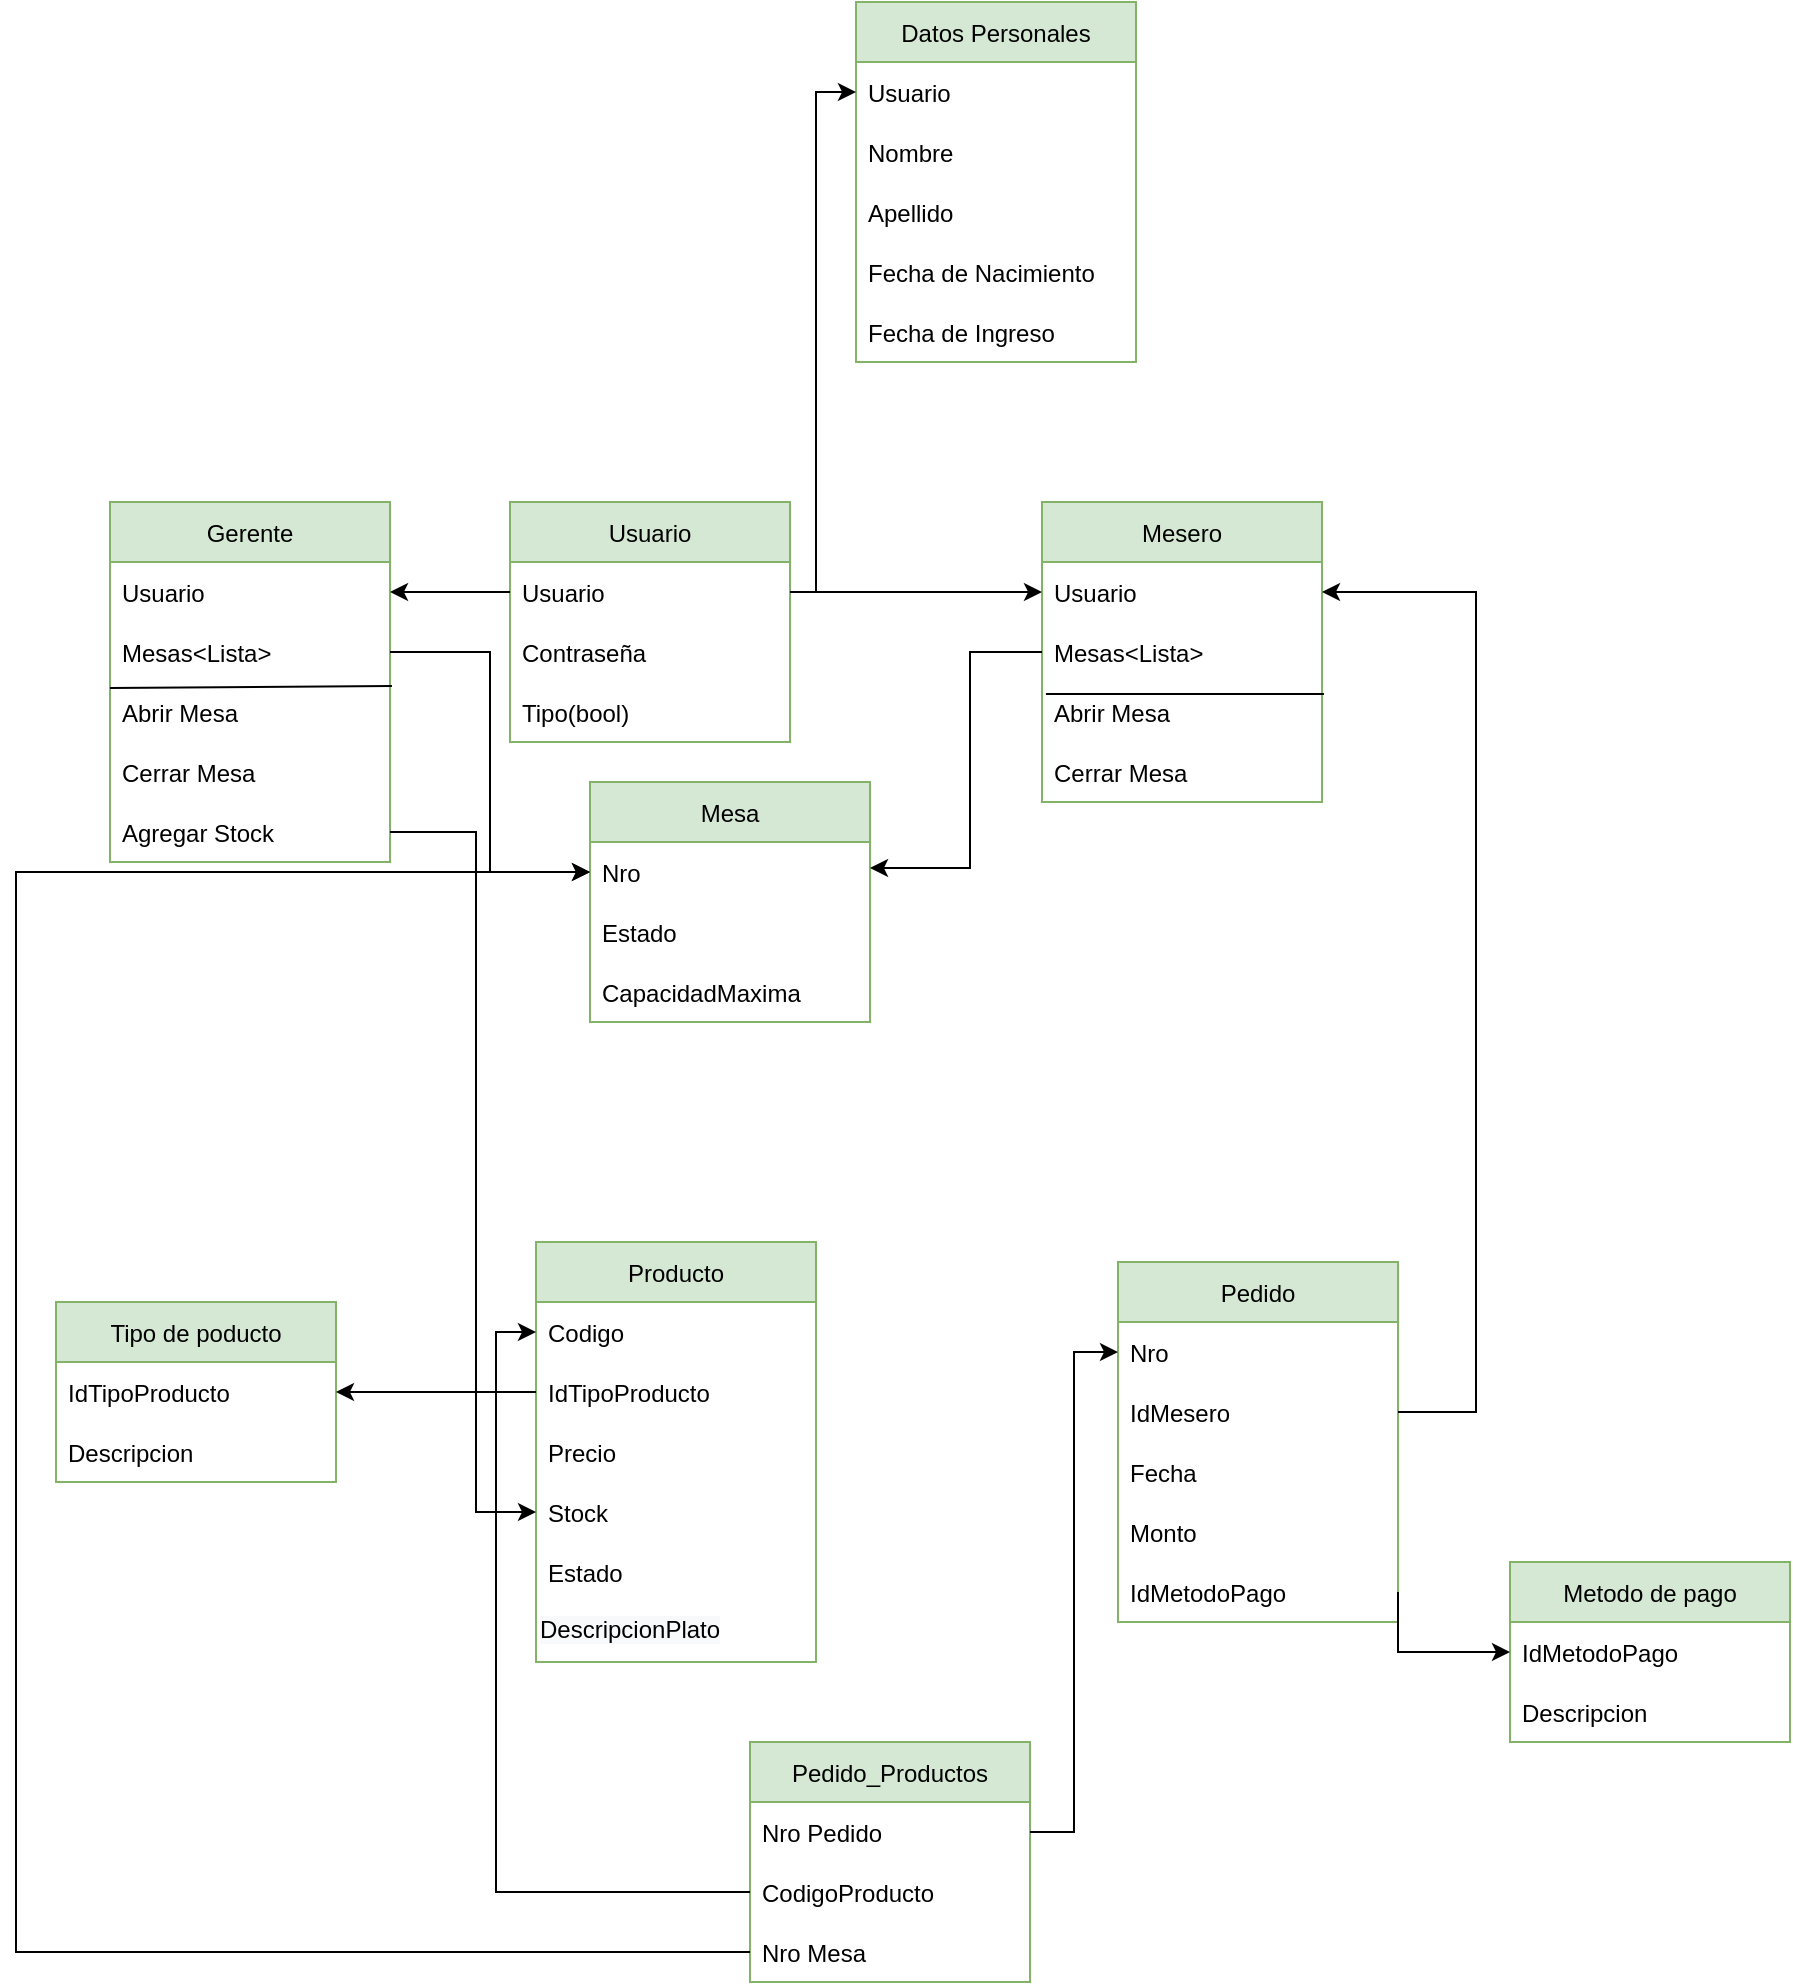 <mxfile version="15.8.8" type="device" pages="24"><diagram id="vsKkrt8Nu6U1d1c62DYC" name="Page-1"><mxGraphModel dx="868" dy="1629" grid="1" gridSize="10" guides="1" tooltips="1" connect="1" arrows="1" fold="1" page="1" pageScale="1" pageWidth="827" pageHeight="1169" math="0" shadow="0"><root><mxCell id="0"/><mxCell id="1" parent="0"/><mxCell id="F6b-RbMTMB7Oz8SCVtMR-1" value="Producto" style="swimlane;fontStyle=0;childLayout=stackLayout;horizontal=1;startSize=30;horizontalStack=0;resizeParent=1;resizeParentMax=0;resizeLast=0;collapsible=1;marginBottom=0;hachureGap=4;pointerEvents=0;fillColor=#d5e8d4;strokeColor=#82b366;fontColor=default;" parent="1" vertex="1"><mxGeometry x="810" y="-33" width="140" height="210" as="geometry"/></mxCell><mxCell id="F6b-RbMTMB7Oz8SCVtMR-2" value="Codigo " style="text;strokeColor=none;fillColor=none;align=left;verticalAlign=middle;spacingLeft=4;spacingRight=4;overflow=hidden;points=[[0,0.5],[1,0.5]];portConstraint=eastwest;rotatable=0;" parent="F6b-RbMTMB7Oz8SCVtMR-1" vertex="1"><mxGeometry y="30" width="140" height="30" as="geometry"/></mxCell><mxCell id="F6b-RbMTMB7Oz8SCVtMR-3" value="IdTipoProducto" style="text;strokeColor=none;fillColor=none;align=left;verticalAlign=middle;spacingLeft=4;spacingRight=4;overflow=hidden;points=[[0,0.5],[1,0.5]];portConstraint=eastwest;rotatable=0;fontColor=default;" parent="F6b-RbMTMB7Oz8SCVtMR-1" vertex="1"><mxGeometry y="60" width="140" height="30" as="geometry"/></mxCell><mxCell id="F6b-RbMTMB7Oz8SCVtMR-4" value="Precio" style="text;strokeColor=none;fillColor=none;align=left;verticalAlign=middle;spacingLeft=4;spacingRight=4;overflow=hidden;points=[[0,0.5],[1,0.5]];portConstraint=eastwest;rotatable=0;" parent="F6b-RbMTMB7Oz8SCVtMR-1" vertex="1"><mxGeometry y="90" width="140" height="30" as="geometry"/></mxCell><mxCell id="F6b-RbMTMB7Oz8SCVtMR-5" value="Stock" style="text;strokeColor=none;fillColor=none;align=left;verticalAlign=middle;spacingLeft=4;spacingRight=4;overflow=hidden;points=[[0,0.5],[1,0.5]];portConstraint=eastwest;rotatable=0;" parent="F6b-RbMTMB7Oz8SCVtMR-1" vertex="1"><mxGeometry y="120" width="140" height="30" as="geometry"/></mxCell><mxCell id="F6b-RbMTMB7Oz8SCVtMR-6" value="Estado" style="text;strokeColor=none;fillColor=none;align=left;verticalAlign=middle;spacingLeft=4;spacingRight=4;overflow=hidden;points=[[0,0.5],[1,0.5]];portConstraint=eastwest;rotatable=0;" parent="F6b-RbMTMB7Oz8SCVtMR-1" vertex="1"><mxGeometry y="150" width="140" height="30" as="geometry"/></mxCell><mxCell id="F6b-RbMTMB7Oz8SCVtMR-60" value="&lt;span style=&quot;font-family: &amp;#34;helvetica&amp;#34; ; font-size: 12px ; font-style: normal ; font-weight: 400 ; letter-spacing: normal ; text-align: left ; text-indent: 0px ; text-transform: none ; word-spacing: 0px ; background-color: rgb(248 , 249 , 250) ; display: inline ; float: none&quot;&gt;DescripcionPlato&lt;/span&gt;" style="text;whiteSpace=wrap;html=1;fontColor=default;" parent="F6b-RbMTMB7Oz8SCVtMR-1" vertex="1"><mxGeometry y="180" width="140" height="30" as="geometry"/></mxCell><mxCell id="F6b-RbMTMB7Oz8SCVtMR-7" value="Usuario" style="swimlane;fontStyle=0;childLayout=stackLayout;horizontal=1;startSize=30;horizontalStack=0;resizeParent=1;resizeParentMax=0;resizeLast=0;collapsible=1;marginBottom=0;hachureGap=4;pointerEvents=0;fillColor=#d5e8d4;strokeColor=#82b366;fontColor=default;" parent="1" vertex="1"><mxGeometry x="797" y="-403" width="140" height="120" as="geometry"/></mxCell><mxCell id="F6b-RbMTMB7Oz8SCVtMR-8" value="Usuario" style="text;strokeColor=none;fillColor=none;align=left;verticalAlign=middle;spacingLeft=4;spacingRight=4;overflow=hidden;points=[[0,0.5],[1,0.5]];portConstraint=eastwest;rotatable=0;fontColor=default;" parent="F6b-RbMTMB7Oz8SCVtMR-7" vertex="1"><mxGeometry y="30" width="140" height="30" as="geometry"/></mxCell><mxCell id="F6b-RbMTMB7Oz8SCVtMR-9" value="Contraseña" style="text;strokeColor=none;fillColor=none;align=left;verticalAlign=middle;spacingLeft=4;spacingRight=4;overflow=hidden;points=[[0,0.5],[1,0.5]];portConstraint=eastwest;rotatable=0;fontColor=default;" parent="F6b-RbMTMB7Oz8SCVtMR-7" vertex="1"><mxGeometry y="60" width="140" height="30" as="geometry"/></mxCell><mxCell id="F6b-RbMTMB7Oz8SCVtMR-10" value="Tipo(bool)" style="text;strokeColor=none;fillColor=none;align=left;verticalAlign=middle;spacingLeft=4;spacingRight=4;overflow=hidden;points=[[0,0.5],[1,0.5]];portConstraint=eastwest;rotatable=0;fontColor=default;" parent="F6b-RbMTMB7Oz8SCVtMR-7" vertex="1"><mxGeometry y="90" width="140" height="30" as="geometry"/></mxCell><mxCell id="F6b-RbMTMB7Oz8SCVtMR-11" value="Pedido" style="swimlane;fontStyle=0;childLayout=stackLayout;horizontal=1;startSize=30;horizontalStack=0;resizeParent=1;resizeParentMax=0;resizeLast=0;collapsible=1;marginBottom=0;hachureGap=4;pointerEvents=0;fillColor=#d5e8d4;strokeColor=#82b366;fontColor=default;" parent="1" vertex="1"><mxGeometry x="1101" y="-23" width="140" height="180" as="geometry"/></mxCell><mxCell id="F6b-RbMTMB7Oz8SCVtMR-12" value="Nro" style="text;strokeColor=none;fillColor=none;align=left;verticalAlign=middle;spacingLeft=4;spacingRight=4;overflow=hidden;points=[[0,0.5],[1,0.5]];portConstraint=eastwest;rotatable=0;" parent="F6b-RbMTMB7Oz8SCVtMR-11" vertex="1"><mxGeometry y="30" width="140" height="30" as="geometry"/></mxCell><mxCell id="F6b-RbMTMB7Oz8SCVtMR-13" value="IdMesero" style="text;strokeColor=none;fillColor=none;align=left;verticalAlign=middle;spacingLeft=4;spacingRight=4;overflow=hidden;points=[[0,0.5],[1,0.5]];portConstraint=eastwest;rotatable=0;fontColor=default;" parent="F6b-RbMTMB7Oz8SCVtMR-11" vertex="1"><mxGeometry y="60" width="140" height="30" as="geometry"/></mxCell><mxCell id="F6b-RbMTMB7Oz8SCVtMR-14" value="Fecha" style="text;strokeColor=none;fillColor=none;align=left;verticalAlign=middle;spacingLeft=4;spacingRight=4;overflow=hidden;points=[[0,0.5],[1,0.5]];portConstraint=eastwest;rotatable=0;" parent="F6b-RbMTMB7Oz8SCVtMR-11" vertex="1"><mxGeometry y="90" width="140" height="30" as="geometry"/></mxCell><mxCell id="F6b-RbMTMB7Oz8SCVtMR-16" value="Monto" style="text;strokeColor=none;fillColor=none;align=left;verticalAlign=middle;spacingLeft=4;spacingRight=4;overflow=hidden;points=[[0,0.5],[1,0.5]];portConstraint=eastwest;rotatable=0;fontColor=default;" parent="F6b-RbMTMB7Oz8SCVtMR-11" vertex="1"><mxGeometry y="120" width="140" height="30" as="geometry"/></mxCell><mxCell id="F6b-RbMTMB7Oz8SCVtMR-17" value="IdMetodoPago" style="text;strokeColor=none;fillColor=none;align=left;verticalAlign=middle;spacingLeft=4;spacingRight=4;overflow=hidden;points=[[0,0.5],[1,0.5]];portConstraint=eastwest;rotatable=0;fontColor=default;" parent="F6b-RbMTMB7Oz8SCVtMR-11" vertex="1"><mxGeometry y="150" width="140" height="30" as="geometry"/></mxCell><mxCell id="F6b-RbMTMB7Oz8SCVtMR-18" value="Mesa" style="swimlane;fontStyle=0;childLayout=stackLayout;horizontal=1;startSize=30;horizontalStack=0;resizeParent=1;resizeParentMax=0;resizeLast=0;collapsible=1;marginBottom=0;fillColor=#d5e8d4;strokeColor=#82b366;fontColor=default;" parent="1" vertex="1"><mxGeometry x="837" y="-263" width="140" height="120" as="geometry"/></mxCell><mxCell id="F6b-RbMTMB7Oz8SCVtMR-19" value="Nro" style="text;strokeColor=none;fillColor=none;align=left;verticalAlign=middle;spacingLeft=4;spacingRight=4;overflow=hidden;points=[[0,0.5],[1,0.5]];portConstraint=eastwest;rotatable=0;" parent="F6b-RbMTMB7Oz8SCVtMR-18" vertex="1"><mxGeometry y="30" width="140" height="30" as="geometry"/></mxCell><mxCell id="F6b-RbMTMB7Oz8SCVtMR-21" value="Estado" style="text;strokeColor=none;fillColor=none;align=left;verticalAlign=middle;spacingLeft=4;spacingRight=4;overflow=hidden;points=[[0,0.5],[1,0.5]];portConstraint=eastwest;rotatable=0;fontColor=default;" parent="F6b-RbMTMB7Oz8SCVtMR-18" vertex="1"><mxGeometry y="60" width="140" height="30" as="geometry"/></mxCell><mxCell id="F6b-RbMTMB7Oz8SCVtMR-22" value="CapacidadMaxima" style="text;strokeColor=none;fillColor=none;align=left;verticalAlign=middle;spacingLeft=4;spacingRight=4;overflow=hidden;points=[[0,0.5],[1,0.5]];portConstraint=eastwest;rotatable=0;fontColor=default;" parent="F6b-RbMTMB7Oz8SCVtMR-18" vertex="1"><mxGeometry y="90" width="140" height="30" as="geometry"/></mxCell><mxCell id="F6b-RbMTMB7Oz8SCVtMR-24" value="Mesero" style="swimlane;fontStyle=0;childLayout=stackLayout;horizontal=1;startSize=30;horizontalStack=0;resizeParent=1;resizeParentMax=0;resizeLast=0;collapsible=1;marginBottom=0;fillColor=#d5e8d4;strokeColor=#82b366;fontColor=default;" parent="1" vertex="1"><mxGeometry x="1063" y="-403" width="140" height="150" as="geometry"/></mxCell><mxCell id="F6b-RbMTMB7Oz8SCVtMR-25" value="Usuario" style="text;strokeColor=none;fillColor=none;align=left;verticalAlign=middle;spacingLeft=4;spacingRight=4;overflow=hidden;points=[[0,0.5],[1,0.5]];portConstraint=eastwest;rotatable=0;fontColor=default;" parent="F6b-RbMTMB7Oz8SCVtMR-24" vertex="1"><mxGeometry y="30" width="140" height="30" as="geometry"/></mxCell><mxCell id="F6b-RbMTMB7Oz8SCVtMR-26" value="Mesas&lt;Lista&gt;" style="text;strokeColor=none;fillColor=none;align=left;verticalAlign=middle;spacingLeft=4;spacingRight=4;overflow=hidden;points=[[0,0.5],[1,0.5]];portConstraint=eastwest;rotatable=0;fontColor=default;" parent="F6b-RbMTMB7Oz8SCVtMR-24" vertex="1"><mxGeometry y="60" width="140" height="30" as="geometry"/></mxCell><mxCell id="F6b-RbMTMB7Oz8SCVtMR-27" value="" style="endArrow=none;html=1;rounded=0;labelBackgroundColor=default;fontColor=default;strokeColor=default;exitX=0.014;exitY=0.2;exitDx=0;exitDy=0;exitPerimeter=0;entryX=1.007;entryY=0.2;entryDx=0;entryDy=0;entryPerimeter=0;" parent="F6b-RbMTMB7Oz8SCVtMR-24" source="F6b-RbMTMB7Oz8SCVtMR-28" target="F6b-RbMTMB7Oz8SCVtMR-28" edge="1"><mxGeometry width="50" height="50" relative="1" as="geometry"><mxPoint x="53" y="130" as="sourcePoint"/><mxPoint x="103" y="80" as="targetPoint"/><Array as="points"><mxPoint x="70" y="96"/></Array></mxGeometry></mxCell><mxCell id="F6b-RbMTMB7Oz8SCVtMR-28" value="Abrir Mesa" style="text;strokeColor=none;fillColor=none;align=left;verticalAlign=middle;spacingLeft=4;spacingRight=4;overflow=hidden;points=[[0,0.5],[1,0.5]];portConstraint=eastwest;rotatable=0;fontColor=default;" parent="F6b-RbMTMB7Oz8SCVtMR-24" vertex="1"><mxGeometry y="90" width="140" height="30" as="geometry"/></mxCell><mxCell id="F6b-RbMTMB7Oz8SCVtMR-29" value="Cerrar Mesa" style="text;strokeColor=none;fillColor=none;align=left;verticalAlign=middle;spacingLeft=4;spacingRight=4;overflow=hidden;points=[[0,0.5],[1,0.5]];portConstraint=eastwest;rotatable=0;fontColor=default;" parent="F6b-RbMTMB7Oz8SCVtMR-24" vertex="1"><mxGeometry y="120" width="140" height="30" as="geometry"/></mxCell><mxCell id="F6b-RbMTMB7Oz8SCVtMR-30" value="Gerente" style="swimlane;fontStyle=0;childLayout=stackLayout;horizontal=1;startSize=30;horizontalStack=0;resizeParent=1;resizeParentMax=0;resizeLast=0;collapsible=1;marginBottom=0;fillColor=#d5e8d4;strokeColor=#82b366;fontColor=default;" parent="1" vertex="1"><mxGeometry x="597" y="-403" width="140" height="180" as="geometry"/></mxCell><mxCell id="F6b-RbMTMB7Oz8SCVtMR-31" value="Usuario" style="text;strokeColor=none;fillColor=none;align=left;verticalAlign=middle;spacingLeft=4;spacingRight=4;overflow=hidden;points=[[0,0.5],[1,0.5]];portConstraint=eastwest;rotatable=0;fontColor=default;" parent="F6b-RbMTMB7Oz8SCVtMR-30" vertex="1"><mxGeometry y="30" width="140" height="30" as="geometry"/></mxCell><mxCell id="F6b-RbMTMB7Oz8SCVtMR-32" value="" style="endArrow=none;html=1;rounded=0;labelBackgroundColor=default;fontColor=default;strokeColor=default;entryX=1.007;entryY=0.067;entryDx=0;entryDy=0;entryPerimeter=0;exitX=0;exitY=0.1;exitDx=0;exitDy=0;exitPerimeter=0;" parent="F6b-RbMTMB7Oz8SCVtMR-30" source="F6b-RbMTMB7Oz8SCVtMR-34" target="F6b-RbMTMB7Oz8SCVtMR-34" edge="1"><mxGeometry width="50" height="50" relative="1" as="geometry"><mxPoint x="50" y="110" as="sourcePoint"/><mxPoint x="100" y="60" as="targetPoint"/></mxGeometry></mxCell><mxCell id="F6b-RbMTMB7Oz8SCVtMR-33" value="Mesas&lt;Lista&gt;" style="text;strokeColor=none;fillColor=none;align=left;verticalAlign=middle;spacingLeft=4;spacingRight=4;overflow=hidden;points=[[0,0.5],[1,0.5]];portConstraint=eastwest;rotatable=0;fontColor=default;" parent="F6b-RbMTMB7Oz8SCVtMR-30" vertex="1"><mxGeometry y="60" width="140" height="30" as="geometry"/></mxCell><mxCell id="F6b-RbMTMB7Oz8SCVtMR-34" value="Abrir Mesa" style="text;strokeColor=none;fillColor=none;align=left;verticalAlign=middle;spacingLeft=4;spacingRight=4;overflow=hidden;points=[[0,0.5],[1,0.5]];portConstraint=eastwest;rotatable=0;fontColor=default;" parent="F6b-RbMTMB7Oz8SCVtMR-30" vertex="1"><mxGeometry y="90" width="140" height="30" as="geometry"/></mxCell><mxCell id="F6b-RbMTMB7Oz8SCVtMR-35" value="Cerrar Mesa" style="text;strokeColor=none;fillColor=none;align=left;verticalAlign=middle;spacingLeft=4;spacingRight=4;overflow=hidden;points=[[0,0.5],[1,0.5]];portConstraint=eastwest;rotatable=0;fontColor=default;" parent="F6b-RbMTMB7Oz8SCVtMR-30" vertex="1"><mxGeometry y="120" width="140" height="30" as="geometry"/></mxCell><mxCell id="F6b-RbMTMB7Oz8SCVtMR-36" value="Agregar Stock" style="text;strokeColor=none;fillColor=none;align=left;verticalAlign=middle;spacingLeft=4;spacingRight=4;overflow=hidden;points=[[0,0.5],[1,0.5]];portConstraint=eastwest;rotatable=0;fontColor=default;" parent="F6b-RbMTMB7Oz8SCVtMR-30" vertex="1"><mxGeometry y="150" width="140" height="30" as="geometry"/></mxCell><mxCell id="F6b-RbMTMB7Oz8SCVtMR-37" style="edgeStyle=orthogonalEdgeStyle;rounded=0;orthogonalLoop=1;jettySize=auto;html=1;exitX=1;exitY=0.5;exitDx=0;exitDy=0;entryX=0;entryY=0.5;entryDx=0;entryDy=0;fontColor=default;" parent="1" source="F6b-RbMTMB7Oz8SCVtMR-8" target="F6b-RbMTMB7Oz8SCVtMR-25" edge="1"><mxGeometry relative="1" as="geometry"/></mxCell><mxCell id="F6b-RbMTMB7Oz8SCVtMR-38" style="edgeStyle=orthogonalEdgeStyle;rounded=0;orthogonalLoop=1;jettySize=auto;html=1;exitX=0;exitY=0.5;exitDx=0;exitDy=0;fontColor=default;" parent="1" source="F6b-RbMTMB7Oz8SCVtMR-8" target="F6b-RbMTMB7Oz8SCVtMR-31" edge="1"><mxGeometry relative="1" as="geometry"/></mxCell><mxCell id="F6b-RbMTMB7Oz8SCVtMR-41" style="edgeStyle=orthogonalEdgeStyle;rounded=0;orthogonalLoop=1;jettySize=auto;html=1;exitX=0;exitY=0.5;exitDx=0;exitDy=0;fontColor=default;strokeColor=default;labelBackgroundColor=default;" parent="1" source="F6b-RbMTMB7Oz8SCVtMR-26" edge="1" target="F6b-RbMTMB7Oz8SCVtMR-19"><mxGeometry relative="1" as="geometry"><mxPoint x="977" y="-168" as="targetPoint"/><Array as="points"><mxPoint x="1027" y="-328"/><mxPoint x="1027" y="-220"/></Array></mxGeometry></mxCell><mxCell id="F6b-RbMTMB7Oz8SCVtMR-42" style="edgeStyle=orthogonalEdgeStyle;rounded=0;orthogonalLoop=1;jettySize=auto;html=1;exitX=1;exitY=0.5;exitDx=0;exitDy=0;entryX=1;entryY=0.5;entryDx=0;entryDy=0;fontColor=default;strokeColor=default;labelBackgroundColor=default;" parent="1" source="F6b-RbMTMB7Oz8SCVtMR-13" target="F6b-RbMTMB7Oz8SCVtMR-25" edge="1"><mxGeometry relative="1" as="geometry"><Array as="points"><mxPoint x="1280" y="52"/><mxPoint x="1280" y="-358"/></Array></mxGeometry></mxCell><mxCell id="F6b-RbMTMB7Oz8SCVtMR-43" value="Datos Personales" style="swimlane;fontStyle=0;childLayout=stackLayout;horizontal=1;startSize=30;horizontalStack=0;resizeParent=1;resizeParentMax=0;resizeLast=0;collapsible=1;marginBottom=0;hachureGap=4;pointerEvents=0;fillColor=#d5e8d4;strokeColor=#82b366;fontColor=default;" parent="1" vertex="1"><mxGeometry x="970" y="-653" width="140" height="180" as="geometry"/></mxCell><mxCell id="F6b-RbMTMB7Oz8SCVtMR-44" value="Usuario" style="text;strokeColor=none;fillColor=none;align=left;verticalAlign=middle;spacingLeft=4;spacingRight=4;overflow=hidden;points=[[0,0.5],[1,0.5]];portConstraint=eastwest;rotatable=0;fontColor=default;" parent="F6b-RbMTMB7Oz8SCVtMR-43" vertex="1"><mxGeometry y="30" width="140" height="30" as="geometry"/></mxCell><mxCell id="F6b-RbMTMB7Oz8SCVtMR-45" value="Nombre" style="text;strokeColor=none;fillColor=none;align=left;verticalAlign=middle;spacingLeft=4;spacingRight=4;overflow=hidden;points=[[0,0.5],[1,0.5]];portConstraint=eastwest;rotatable=0;fontColor=default;" parent="F6b-RbMTMB7Oz8SCVtMR-43" vertex="1"><mxGeometry y="60" width="140" height="30" as="geometry"/></mxCell><mxCell id="F6b-RbMTMB7Oz8SCVtMR-46" value="Apellido" style="text;strokeColor=none;fillColor=none;align=left;verticalAlign=middle;spacingLeft=4;spacingRight=4;overflow=hidden;points=[[0,0.5],[1,0.5]];portConstraint=eastwest;rotatable=0;fontColor=default;" parent="F6b-RbMTMB7Oz8SCVtMR-43" vertex="1"><mxGeometry y="90" width="140" height="30" as="geometry"/></mxCell><mxCell id="F6b-RbMTMB7Oz8SCVtMR-47" value="Fecha de Nacimiento" style="text;strokeColor=none;fillColor=none;align=left;verticalAlign=middle;spacingLeft=4;spacingRight=4;overflow=hidden;points=[[0,0.5],[1,0.5]];portConstraint=eastwest;rotatable=0;fontColor=default;" parent="F6b-RbMTMB7Oz8SCVtMR-43" vertex="1"><mxGeometry y="120" width="140" height="30" as="geometry"/></mxCell><mxCell id="F6b-RbMTMB7Oz8SCVtMR-48" value="Fecha de Ingreso" style="text;strokeColor=none;fillColor=none;align=left;verticalAlign=middle;spacingLeft=4;spacingRight=4;overflow=hidden;points=[[0,0.5],[1,0.5]];portConstraint=eastwest;rotatable=0;fontColor=default;" parent="F6b-RbMTMB7Oz8SCVtMR-43" vertex="1"><mxGeometry y="150" width="140" height="30" as="geometry"/></mxCell><mxCell id="F6b-RbMTMB7Oz8SCVtMR-49" style="edgeStyle=orthogonalEdgeStyle;rounded=0;orthogonalLoop=1;jettySize=auto;html=1;entryX=0;entryY=0.5;entryDx=0;entryDy=0;fontColor=default;strokeColor=default;labelBackgroundColor=default;" parent="1" source="F6b-RbMTMB7Oz8SCVtMR-8" target="F6b-RbMTMB7Oz8SCVtMR-44" edge="1"><mxGeometry relative="1" as="geometry"><Array as="points"><mxPoint x="950" y="-358"/><mxPoint x="950" y="-608"/></Array></mxGeometry></mxCell><mxCell id="F6b-RbMTMB7Oz8SCVtMR-50" style="edgeStyle=orthogonalEdgeStyle;rounded=0;orthogonalLoop=1;jettySize=auto;html=1;entryX=0;entryY=0.5;entryDx=0;entryDy=0;labelBackgroundColor=default;fontColor=default;strokeColor=default;" parent="1" source="F6b-RbMTMB7Oz8SCVtMR-33" target="F6b-RbMTMB7Oz8SCVtMR-19" edge="1"><mxGeometry relative="1" as="geometry"/></mxCell><mxCell id="F6b-RbMTMB7Oz8SCVtMR-51" value="Metodo de pago" style="swimlane;fontStyle=0;childLayout=stackLayout;horizontal=1;startSize=30;horizontalStack=0;resizeParent=1;resizeParentMax=0;resizeLast=0;collapsible=1;marginBottom=0;hachureGap=4;pointerEvents=0;fillColor=#d5e8d4;strokeColor=#82b366;fontColor=default;" parent="1" vertex="1"><mxGeometry x="1297" y="127" width="140" height="90" as="geometry"/></mxCell><mxCell id="F6b-RbMTMB7Oz8SCVtMR-52" value="IdMetodoPago" style="text;strokeColor=none;fillColor=none;align=left;verticalAlign=middle;spacingLeft=4;spacingRight=4;overflow=hidden;points=[[0,0.5],[1,0.5]];portConstraint=eastwest;rotatable=0;fontColor=default;" parent="F6b-RbMTMB7Oz8SCVtMR-51" vertex="1"><mxGeometry y="30" width="140" height="30" as="geometry"/></mxCell><mxCell id="F6b-RbMTMB7Oz8SCVtMR-53" value="Descripcion" style="text;strokeColor=none;fillColor=none;align=left;verticalAlign=middle;spacingLeft=4;spacingRight=4;overflow=hidden;points=[[0,0.5],[1,0.5]];portConstraint=eastwest;rotatable=0;fontColor=default;" parent="F6b-RbMTMB7Oz8SCVtMR-51" vertex="1"><mxGeometry y="60" width="140" height="30" as="geometry"/></mxCell><mxCell id="F6b-RbMTMB7Oz8SCVtMR-54" style="edgeStyle=orthogonalEdgeStyle;rounded=0;orthogonalLoop=1;jettySize=auto;html=1;exitX=1;exitY=0.5;exitDx=0;exitDy=0;entryX=0;entryY=0.5;entryDx=0;entryDy=0;labelBackgroundColor=default;fontColor=default;strokeColor=default;" parent="1" source="F6b-RbMTMB7Oz8SCVtMR-17" target="F6b-RbMTMB7Oz8SCVtMR-52" edge="1"><mxGeometry relative="1" as="geometry"><Array as="points"><mxPoint x="1277" y="172"/><mxPoint x="1277" y="172"/></Array></mxGeometry></mxCell><mxCell id="F6b-RbMTMB7Oz8SCVtMR-55" style="edgeStyle=orthogonalEdgeStyle;rounded=0;orthogonalLoop=1;jettySize=auto;html=1;entryX=0;entryY=0.5;entryDx=0;entryDy=0;labelBackgroundColor=default;fontColor=default;strokeColor=default;" parent="1" source="F6b-RbMTMB7Oz8SCVtMR-36" target="F6b-RbMTMB7Oz8SCVtMR-5" edge="1"><mxGeometry relative="1" as="geometry"><Array as="points"><mxPoint x="780" y="-238"/><mxPoint x="780" y="102"/></Array></mxGeometry></mxCell><mxCell id="F6b-RbMTMB7Oz8SCVtMR-56" value="Tipo de poducto" style="swimlane;fontStyle=0;childLayout=stackLayout;horizontal=1;startSize=30;horizontalStack=0;resizeParent=1;resizeParentMax=0;resizeLast=0;collapsible=1;marginBottom=0;hachureGap=4;pointerEvents=0;fillColor=#d5e8d4;strokeColor=#82b366;fontColor=default;" parent="1" vertex="1"><mxGeometry x="570" y="-3" width="140" height="90" as="geometry"/></mxCell><mxCell id="F6b-RbMTMB7Oz8SCVtMR-57" value="IdTipoProducto" style="text;strokeColor=none;fillColor=none;align=left;verticalAlign=middle;spacingLeft=4;spacingRight=4;overflow=hidden;points=[[0,0.5],[1,0.5]];portConstraint=eastwest;rotatable=0;fontColor=default;" parent="F6b-RbMTMB7Oz8SCVtMR-56" vertex="1"><mxGeometry y="30" width="140" height="30" as="geometry"/></mxCell><mxCell id="F6b-RbMTMB7Oz8SCVtMR-58" value="Descripcion" style="text;strokeColor=none;fillColor=none;align=left;verticalAlign=middle;spacingLeft=4;spacingRight=4;overflow=hidden;points=[[0,0.5],[1,0.5]];portConstraint=eastwest;rotatable=0;fontColor=default;" parent="F6b-RbMTMB7Oz8SCVtMR-56" vertex="1"><mxGeometry y="60" width="140" height="30" as="geometry"/></mxCell><mxCell id="F6b-RbMTMB7Oz8SCVtMR-59" style="edgeStyle=orthogonalEdgeStyle;rounded=0;orthogonalLoop=1;jettySize=auto;html=1;entryX=1;entryY=0.5;entryDx=0;entryDy=0;labelBackgroundColor=default;fontColor=default;strokeColor=default;" parent="1" source="F6b-RbMTMB7Oz8SCVtMR-3" target="F6b-RbMTMB7Oz8SCVtMR-56" edge="1"><mxGeometry relative="1" as="geometry"/></mxCell><mxCell id="bqq8F6vUGcZR3SXPh6Fb-1" value="Pedido_Productos" style="swimlane;fontStyle=0;childLayout=stackLayout;horizontal=1;startSize=30;horizontalStack=0;resizeParent=1;resizeParentMax=0;resizeLast=0;collapsible=1;marginBottom=0;hachureGap=4;pointerEvents=0;fillColor=#d5e8d4;strokeColor=#82b366;fontColor=default;" parent="1" vertex="1"><mxGeometry x="917" y="217" width="140" height="120" as="geometry"/></mxCell><mxCell id="bqq8F6vUGcZR3SXPh6Fb-2" value="Nro Pedido" style="text;strokeColor=none;fillColor=none;align=left;verticalAlign=middle;spacingLeft=4;spacingRight=4;overflow=hidden;points=[[0,0.5],[1,0.5]];portConstraint=eastwest;rotatable=0;" parent="bqq8F6vUGcZR3SXPh6Fb-1" vertex="1"><mxGeometry y="30" width="140" height="30" as="geometry"/></mxCell><mxCell id="bqq8F6vUGcZR3SXPh6Fb-3" value="CodigoProducto" style="text;strokeColor=none;fillColor=none;align=left;verticalAlign=middle;spacingLeft=4;spacingRight=4;overflow=hidden;points=[[0,0.5],[1,0.5]];portConstraint=eastwest;rotatable=0;fontColor=default;" parent="bqq8F6vUGcZR3SXPh6Fb-1" vertex="1"><mxGeometry y="60" width="140" height="30" as="geometry"/></mxCell><mxCell id="qZC39uVo1Ix8HcR0-Kbn-1" value="Nro Mesa" style="text;strokeColor=none;fillColor=none;align=left;verticalAlign=middle;spacingLeft=4;spacingRight=4;overflow=hidden;points=[[0,0.5],[1,0.5]];portConstraint=eastwest;rotatable=0;fontColor=default;" vertex="1" parent="bqq8F6vUGcZR3SXPh6Fb-1"><mxGeometry y="90" width="140" height="30" as="geometry"/></mxCell><mxCell id="bqq8F6vUGcZR3SXPh6Fb-8" style="edgeStyle=orthogonalEdgeStyle;rounded=0;orthogonalLoop=1;jettySize=auto;html=1;" parent="1" source="bqq8F6vUGcZR3SXPh6Fb-2" target="F6b-RbMTMB7Oz8SCVtMR-12" edge="1"><mxGeometry relative="1" as="geometry"><Array as="points"><mxPoint x="1079" y="262"/><mxPoint x="1079" y="22"/></Array></mxGeometry></mxCell><mxCell id="bqq8F6vUGcZR3SXPh6Fb-11" style="edgeStyle=orthogonalEdgeStyle;rounded=0;orthogonalLoop=1;jettySize=auto;html=1;exitX=0;exitY=0.5;exitDx=0;exitDy=0;entryX=0;entryY=0.5;entryDx=0;entryDy=0;" parent="1" source="bqq8F6vUGcZR3SXPh6Fb-3" target="F6b-RbMTMB7Oz8SCVtMR-2" edge="1"><mxGeometry relative="1" as="geometry"/></mxCell><mxCell id="qZC39uVo1Ix8HcR0-Kbn-2" style="edgeStyle=orthogonalEdgeStyle;rounded=0;orthogonalLoop=1;jettySize=auto;html=1;entryX=0;entryY=0.5;entryDx=0;entryDy=0;" edge="1" parent="1" source="qZC39uVo1Ix8HcR0-Kbn-1" target="F6b-RbMTMB7Oz8SCVtMR-19"><mxGeometry relative="1" as="geometry"><Array as="points"><mxPoint x="550" y="322"/><mxPoint x="550" y="-218"/></Array></mxGeometry></mxCell></root></mxGraphModel></diagram><diagram name="Cargar Articulos" id="OpyvXyiBqJhFtYaAeL4d"><mxGraphModel dx="868" dy="460" grid="1" gridSize="10" guides="1" tooltips="1" connect="1" arrows="1" fold="1" page="1" pageScale="1" pageWidth="827" pageHeight="1169" math="0" shadow="0"><root><mxCell id="obA_AmkxarNyRyRmzh_2-0"/><mxCell id="obA_AmkxarNyRyRmzh_2-1" parent="obA_AmkxarNyRyRmzh_2-0"/><mxCell id="ep7UvVVwRY5U7bKQCNIK-9" value="" style="swimlane;startSize=0;" parent="obA_AmkxarNyRyRmzh_2-1" vertex="1"><mxGeometry x="100" y="40" width="700" height="450" as="geometry"/></mxCell><mxCell id="ep7UvVVwRY5U7bKQCNIK-10" value="" style="ellipse;whiteSpace=wrap;html=1;aspect=fixed;" parent="ep7UvVVwRY5U7bKQCNIK-9" vertex="1"><mxGeometry x="-80" y="70" width="170" height="170" as="geometry"/></mxCell><mxCell id="ep7UvVVwRY5U7bKQCNIK-0" value="Ingresar codigo de articulo" style="shape=trapezoid;perimeter=trapezoidPerimeter;whiteSpace=wrap;html=1;fixedSize=1;" parent="ep7UvVVwRY5U7bKQCNIK-9" vertex="1"><mxGeometry x="210" y="40" width="280" height="40" as="geometry"/></mxCell><mxCell id="ep7UvVVwRY5U7bKQCNIK-1" value="" style="shape=trapezoid;perimeter=trapezoidPerimeter;whiteSpace=wrap;html=1;fixedSize=1;rotation=-180;" parent="ep7UvVVwRY5U7bKQCNIK-9" vertex="1"><mxGeometry x="290" y="90" width="120" height="40" as="geometry"/></mxCell><mxCell id="ep7UvVVwRY5U7bKQCNIK-2" value="&lt;span style=&quot;background-color: rgb(255 , 255 , 255)&quot;&gt;codArt&lt;/span&gt;" style="text;html=1;strokeColor=none;fillColor=none;align=center;verticalAlign=middle;whiteSpace=wrap;rounded=0;" parent="ep7UvVVwRY5U7bKQCNIK-9" vertex="1"><mxGeometry x="330" y="100" width="40" height="20" as="geometry"/></mxCell><mxCell id="ep7UvVVwRY5U7bKQCNIK-6" value="Ingresar codigo de articulo" style="shape=trapezoid;perimeter=trapezoidPerimeter;whiteSpace=wrap;html=1;fixedSize=1;" parent="ep7UvVVwRY5U7bKQCNIK-9" vertex="1"><mxGeometry x="210" y="140" width="280" height="40" as="geometry"/></mxCell><mxCell id="ep7UvVVwRY5U7bKQCNIK-7" value="" style="shape=trapezoid;perimeter=trapezoidPerimeter;whiteSpace=wrap;html=1;fixedSize=1;rotation=-180;" parent="ep7UvVVwRY5U7bKQCNIK-9" vertex="1"><mxGeometry x="290" y="190" width="120" height="40" as="geometry"/></mxCell><mxCell id="ep7UvVVwRY5U7bKQCNIK-8" value="&lt;span style=&quot;background-color: rgb(255 , 255 , 255)&quot;&gt;catArt&lt;/span&gt;" style="text;html=1;strokeColor=none;fillColor=none;align=center;verticalAlign=middle;whiteSpace=wrap;rounded=0;" parent="ep7UvVVwRY5U7bKQCNIK-9" vertex="1"><mxGeometry x="330" y="200" width="40" height="20" as="geometry"/></mxCell><mxCell id="ep7UvVVwRY5U7bKQCNIK-14" value="Ingresar precio del articulo" style="shape=trapezoid;perimeter=trapezoidPerimeter;whiteSpace=wrap;html=1;fixedSize=1;" parent="ep7UvVVwRY5U7bKQCNIK-9" vertex="1"><mxGeometry x="210" y="240" width="280" height="40" as="geometry"/></mxCell><mxCell id="ep7UvVVwRY5U7bKQCNIK-15" value="" style="shape=trapezoid;perimeter=trapezoidPerimeter;whiteSpace=wrap;html=1;fixedSize=1;rotation=-180;" parent="ep7UvVVwRY5U7bKQCNIK-9" vertex="1"><mxGeometry x="290" y="290" width="120" height="40" as="geometry"/></mxCell><mxCell id="ep7UvVVwRY5U7bKQCNIK-16" value="&lt;span style=&quot;background-color: rgb(255 , 255 , 255)&quot;&gt;precio&lt;/span&gt;" style="text;html=1;strokeColor=none;fillColor=none;align=center;verticalAlign=middle;whiteSpace=wrap;rounded=0;" parent="ep7UvVVwRY5U7bKQCNIK-9" vertex="1"><mxGeometry x="330" y="300" width="40" height="20" as="geometry"/></mxCell><mxCell id="ep7UvVVwRY5U7bKQCNIK-17" value="matArt[catArt-1][codArt-1]=precio" style="rounded=0;whiteSpace=wrap;html=1;" parent="ep7UvVVwRY5U7bKQCNIK-9" vertex="1"><mxGeometry x="180" y="360" width="320" height="60" as="geometry"/></mxCell><mxCell id="ep7UvVVwRY5U7bKQCNIK-18" value="&lt;b&gt;&lt;font style=&quot;font-size: 14px&quot;&gt;I&lt;/font&gt;&lt;/b&gt;" style="text;html=1;strokeColor=none;fillColor=none;align=center;verticalAlign=middle;whiteSpace=wrap;rounded=0;" parent="ep7UvVVwRY5U7bKQCNIK-9" vertex="1"><mxGeometry x="-20" y="90" width="40" height="20" as="geometry"/></mxCell><mxCell id="ep7UvVVwRY5U7bKQCNIK-19" value="&lt;b&gt;&lt;font style=&quot;font-size: 14px&quot;&gt;0&lt;/font&gt;&lt;/b&gt;" style="text;html=1;strokeColor=none;fillColor=none;align=center;verticalAlign=middle;whiteSpace=wrap;rounded=0;" parent="ep7UvVVwRY5U7bKQCNIK-9" vertex="1"><mxGeometry x="-70" y="160" width="40" height="20" as="geometry"/></mxCell><mxCell id="ep7UvVVwRY5U7bKQCNIK-20" value="&lt;b&gt;&lt;font style=&quot;font-size: 14px&quot;&gt;++&lt;/font&gt;&lt;/b&gt;" style="text;html=1;strokeColor=none;fillColor=none;align=center;verticalAlign=middle;whiteSpace=wrap;rounded=0;" parent="ep7UvVVwRY5U7bKQCNIK-9" vertex="1"><mxGeometry x="50" y="160" width="40" height="20" as="geometry"/></mxCell><mxCell id="ep7UvVVwRY5U7bKQCNIK-21" value="&lt;b&gt;&lt;font style=&quot;font-size: 14px&quot;&gt;&amp;lt;200&lt;/font&gt;&lt;/b&gt;" style="text;html=1;strokeColor=none;fillColor=none;align=center;verticalAlign=middle;whiteSpace=wrap;rounded=0;" parent="ep7UvVVwRY5U7bKQCNIK-9" vertex="1"><mxGeometry x="-15" y="160" width="40" height="20" as="geometry"/></mxCell><mxCell id="ep7UvVVwRY5U7bKQCNIK-27" value="" style="endArrow=none;html=1;exitX=0.5;exitY=0;exitDx=0;exitDy=0;" parent="ep7UvVVwRY5U7bKQCNIK-9" source="ep7UvVVwRY5U7bKQCNIK-7" target="ep7UvVVwRY5U7bKQCNIK-14" edge="1"><mxGeometry width="50" height="50" relative="1" as="geometry"><mxPoint x="330" y="340" as="sourcePoint"/><mxPoint x="380" y="290" as="targetPoint"/></mxGeometry></mxCell><mxCell id="ep7UvVVwRY5U7bKQCNIK-28" value="" style="endArrow=none;html=1;entryX=0.5;entryY=1;entryDx=0;entryDy=0;exitX=0.5;exitY=1;exitDx=0;exitDy=0;" parent="ep7UvVVwRY5U7bKQCNIK-9" source="ep7UvVVwRY5U7bKQCNIK-15" target="ep7UvVVwRY5U7bKQCNIK-14" edge="1"><mxGeometry width="50" height="50" relative="1" as="geometry"><mxPoint x="330" y="340" as="sourcePoint"/><mxPoint x="380" y="290" as="targetPoint"/></mxGeometry></mxCell><mxCell id="ep7UvVVwRY5U7bKQCNIK-29" value="" style="endArrow=none;html=1;entryX=0.5;entryY=0;entryDx=0;entryDy=0;exitX=0.534;exitY=0.015;exitDx=0;exitDy=0;exitPerimeter=0;" parent="ep7UvVVwRY5U7bKQCNIK-9" source="ep7UvVVwRY5U7bKQCNIK-17" target="ep7UvVVwRY5U7bKQCNIK-15" edge="1"><mxGeometry width="50" height="50" relative="1" as="geometry"><mxPoint x="330" y="340" as="sourcePoint"/><mxPoint x="380" y="290" as="targetPoint"/></mxGeometry></mxCell><mxCell id="ep7UvVVwRY5U7bKQCNIK-11" value="" style="endArrow=none;html=1;entryX=0.953;entryY=0.3;entryDx=0;entryDy=0;entryPerimeter=0;" parent="obA_AmkxarNyRyRmzh_2-1" target="ep7UvVVwRY5U7bKQCNIK-10" edge="1"><mxGeometry width="50" height="50" relative="1" as="geometry"><mxPoint x="30" y="160" as="sourcePoint"/><mxPoint x="440" y="370" as="targetPoint"/></mxGeometry></mxCell><mxCell id="ep7UvVVwRY5U7bKQCNIK-12" value="" style="endArrow=none;html=1;" parent="obA_AmkxarNyRyRmzh_2-1" edge="1"><mxGeometry width="50" height="50" relative="1" as="geometry"><mxPoint x="70" y="160" as="sourcePoint"/><mxPoint x="70" y="270" as="targetPoint"/></mxGeometry></mxCell><mxCell id="ep7UvVVwRY5U7bKQCNIK-13" value="" style="endArrow=none;html=1;" parent="obA_AmkxarNyRyRmzh_2-1" edge="1"><mxGeometry width="50" height="50" relative="1" as="geometry"><mxPoint x="140" y="160" as="sourcePoint"/><mxPoint x="140" y="270" as="targetPoint"/></mxGeometry></mxCell><mxCell id="ep7UvVVwRY5U7bKQCNIK-22" value="" style="endArrow=none;html=1;entryX=0.5;entryY=1;entryDx=0;entryDy=0;" parent="obA_AmkxarNyRyRmzh_2-1" target="ep7UvVVwRY5U7bKQCNIK-0" edge="1"><mxGeometry width="50" height="50" relative="1" as="geometry"><mxPoint x="450" y="130" as="sourcePoint"/><mxPoint x="440" y="360" as="targetPoint"/></mxGeometry></mxCell><mxCell id="ep7UvVVwRY5U7bKQCNIK-23" value="" style="endArrow=none;html=1;entryX=0.5;entryY=0;entryDx=0;entryDy=0;" parent="obA_AmkxarNyRyRmzh_2-1" target="ep7UvVVwRY5U7bKQCNIK-1" edge="1"><mxGeometry width="50" height="50" relative="1" as="geometry"><mxPoint x="450" y="180" as="sourcePoint"/><mxPoint x="440" y="360" as="targetPoint"/></mxGeometry></mxCell><mxCell id="ep7UvVVwRY5U7bKQCNIK-26" value="" style="endArrow=none;html=1;entryX=0.5;entryY=1;entryDx=0;entryDy=0;" parent="obA_AmkxarNyRyRmzh_2-1" target="ep7UvVVwRY5U7bKQCNIK-6" edge="1"><mxGeometry width="50" height="50" relative="1" as="geometry"><mxPoint x="450" y="230" as="sourcePoint"/><mxPoint x="480" y="330" as="targetPoint"/></mxGeometry></mxCell></root></mxGraphModel></diagram><diagram name="CargaLote2" id="nOf2oOchK_ZsjdWZzbez"><mxGraphModel dx="868" dy="460" grid="1" gridSize="10" guides="1" tooltips="1" connect="1" arrows="1" fold="1" page="1" pageScale="1" pageWidth="827" pageHeight="1169" math="0" shadow="0"><root><mxCell id="QOjodbXsDXukCHNXEgFU-0"/><mxCell id="QOjodbXsDXukCHNXEgFU-1" parent="QOjodbXsDXukCHNXEgFU-0"/><mxCell id="XLnxMMeFoGyEgst29wGr-0" value="mVta!=0" style="swimlane;" parent="QOjodbXsDXukCHNXEgFU-1" vertex="1"><mxGeometry x="120" y="240" width="600" height="420" as="geometry"/></mxCell><mxCell id="XLnxMMeFoGyEgst29wGr-4" value="" style="shape=trapezoid;perimeter=trapezoidPerimeter;whiteSpace=wrap;html=1;fixedSize=1;rotation=-180;" parent="XLnxMMeFoGyEgst29wGr-0" vertex="1"><mxGeometry x="240" y="60" width="120" height="30" as="geometry"/></mxCell><mxCell id="XLnxMMeFoGyEgst29wGr-6" value="" style="shape=trapezoid;perimeter=trapezoidPerimeter;whiteSpace=wrap;html=1;fixedSize=1;rotation=-180;" parent="XLnxMMeFoGyEgst29wGr-0" vertex="1"><mxGeometry x="240" y="150" width="120" height="30" as="geometry"/></mxCell><mxCell id="XLnxMMeFoGyEgst29wGr-5" value="" style="shape=trapezoid;perimeter=trapezoidPerimeter;whiteSpace=wrap;html=1;fixedSize=1;rotation=-180;" parent="XLnxMMeFoGyEgst29wGr-0" vertex="1"><mxGeometry x="240" y="105" width="120" height="30" as="geometry"/></mxCell><mxCell id="XLnxMMeFoGyEgst29wGr-7" value="codArt" style="text;html=1;strokeColor=none;fillColor=none;align=center;verticalAlign=middle;whiteSpace=wrap;rounded=0;" parent="XLnxMMeFoGyEgst29wGr-0" vertex="1"><mxGeometry x="280" y="65" width="40" height="20" as="geometry"/></mxCell><mxCell id="XLnxMMeFoGyEgst29wGr-8" value="nVend" style="text;html=1;strokeColor=none;fillColor=none;align=center;verticalAlign=middle;whiteSpace=wrap;rounded=0;" parent="XLnxMMeFoGyEgst29wGr-0" vertex="1"><mxGeometry x="280" y="110" width="40" height="20" as="geometry"/></mxCell><mxCell id="XLnxMMeFoGyEgst29wGr-9" value="cVend" style="text;html=1;strokeColor=none;fillColor=none;align=center;verticalAlign=middle;whiteSpace=wrap;rounded=0;" parent="XLnxMMeFoGyEgst29wGr-0" vertex="1"><mxGeometry x="280" y="155" width="40" height="20" as="geometry"/></mxCell><mxCell id="XLnxMMeFoGyEgst29wGr-10" value="monto=cVend*buscarPrecio(codArt)" style="rounded=0;whiteSpace=wrap;html=1;" parent="XLnxMMeFoGyEgst29wGr-0" vertex="1"><mxGeometry x="179" y="200" width="230" height="30" as="geometry"/></mxCell><mxCell id="XLnxMMeFoGyEgst29wGr-11" value="" style="endArrow=none;html=1;entryX=0.5;entryY=0;entryDx=0;entryDy=0;exitX=0.5;exitY=0;exitDx=0;exitDy=0;" parent="XLnxMMeFoGyEgst29wGr-0" source="XLnxMMeFoGyEgst29wGr-10" target="XLnxMMeFoGyEgst29wGr-6" edge="1"><mxGeometry width="50" height="50" relative="1" as="geometry"><mxPoint x="260" y="270" as="sourcePoint"/><mxPoint x="310" y="220" as="targetPoint"/></mxGeometry></mxCell><mxCell id="d8IdshcQfwaP5ewucW3J-0" value="vendedores[mVta-1][nVend-1]=monto" style="rounded=0;whiteSpace=wrap;html=1;" parent="XLnxMMeFoGyEgst29wGr-0" vertex="1"><mxGeometry x="180" y="250" width="230" height="60" as="geometry"/></mxCell><mxCell id="XLnxMMeFoGyEgst29wGr-1" value="Ingresar mes de la venta" style="shape=trapezoid;perimeter=trapezoidPerimeter;whiteSpace=wrap;html=1;fixedSize=1;" parent="QOjodbXsDXukCHNXEgFU-1" vertex="1"><mxGeometry x="264" y="120" width="280" height="44.21" as="geometry"/></mxCell><mxCell id="XLnxMMeFoGyEgst29wGr-2" value="" style="shape=trapezoid;perimeter=trapezoidPerimeter;whiteSpace=wrap;html=1;fixedSize=1;rotation=-180;" parent="QOjodbXsDXukCHNXEgFU-1" vertex="1"><mxGeometry x="264" y="170" width="280" height="40" as="geometry"/></mxCell><mxCell id="XLnxMMeFoGyEgst29wGr-3" value="mesVta" style="text;html=1;strokeColor=none;fillColor=none;align=center;verticalAlign=middle;whiteSpace=wrap;rounded=0;" parent="QOjodbXsDXukCHNXEgFU-1" vertex="1"><mxGeometry x="384" y="180" width="40" height="20" as="geometry"/></mxCell><mxCell id="d8IdshcQfwaP5ewucW3J-1" value="ponerEnCero(vendedores,12,30)" style="rounded=0;whiteSpace=wrap;html=1;" parent="QOjodbXsDXukCHNXEgFU-1" vertex="1"><mxGeometry x="280" y="20" width="260" height="60" as="geometry"/></mxCell></root></mxGraphModel></diagram><diagram name="PuntoA" id="hN1zhYqIQpCxm_7TjtBE"><mxGraphModel dx="1695" dy="460" grid="1" gridSize="10" guides="1" tooltips="1" connect="1" arrows="1" fold="1" page="1" pageScale="1" pageWidth="827" pageHeight="1169" math="0" shadow="0"><root><mxCell id="tiGfgDfhi9pVEG03tY3e-0"/><mxCell id="tiGfgDfhi9pVEG03tY3e-1" parent="tiGfgDfhi9pVEG03tY3e-0"/><mxCell id="4WAR_vLEOIwjPWORfxUz-26" value="" style="swimlane;startSize=0;" parent="tiGfgDfhi9pVEG03tY3e-1" vertex="1"><mxGeometry x="240" y="160" width="480" height="260" as="geometry"/></mxCell><mxCell id="4WAR_vLEOIwjPWORfxUz-27" value="Vendedor: ,J+1" style="shape=trapezoid;perimeter=trapezoidPerimeter;whiteSpace=wrap;html=1;fixedSize=1;" parent="4WAR_vLEOIwjPWORfxUz-26" vertex="1"><mxGeometry x="190" y="45" width="120" height="60" as="geometry"/></mxCell><mxCell id="4WAR_vLEOIwjPWORfxUz-28" value="Total Recaudado: vendedores[I][J]" style="shape=trapezoid;perimeter=trapezoidPerimeter;whiteSpace=wrap;html=1;fixedSize=1;" parent="4WAR_vLEOIwjPWORfxUz-26" vertex="1"><mxGeometry x="190" y="130" width="120" height="60" as="geometry"/></mxCell><mxCell id="4WAR_vLEOIwjPWORfxUz-29" value="" style="endArrow=none;html=1;entryX=0.5;entryY=1;entryDx=0;entryDy=0;exitX=0.5;exitY=0;exitDx=0;exitDy=0;" parent="4WAR_vLEOIwjPWORfxUz-26" source="4WAR_vLEOIwjPWORfxUz-28" target="4WAR_vLEOIwjPWORfxUz-27" edge="1"><mxGeometry width="50" height="50" relative="1" as="geometry"><mxPoint x="150" y="250" as="sourcePoint"/><mxPoint x="200" y="200" as="targetPoint"/></mxGeometry></mxCell><mxCell id="4WAR_vLEOIwjPWORfxUz-5" value="" style="swimlane;startSize=0;" parent="tiGfgDfhi9pVEG03tY3e-1" vertex="1"><mxGeometry x="70" y="40" width="700" height="440" as="geometry"/></mxCell><mxCell id="4WAR_vLEOIwjPWORfxUz-6" value="" style="ellipse;whiteSpace=wrap;html=1;aspect=fixed;" parent="4WAR_vLEOIwjPWORfxUz-5" vertex="1"><mxGeometry x="-80" y="110" width="170" height="170" as="geometry"/></mxCell><mxCell id="4WAR_vLEOIwjPWORfxUz-12" value="" style="endArrow=none;html=1;exitX=0.053;exitY=0.3;exitDx=0;exitDy=0;exitPerimeter=0;entryX=0.941;entryY=0.276;entryDx=0;entryDy=0;entryPerimeter=0;" parent="4WAR_vLEOIwjPWORfxUz-5" source="4WAR_vLEOIwjPWORfxUz-6" target="4WAR_vLEOIwjPWORfxUz-6" edge="1"><mxGeometry width="50" height="50" relative="1" as="geometry"><mxPoint x="320" y="380" as="sourcePoint"/><mxPoint x="370" y="330" as="targetPoint"/></mxGeometry></mxCell><mxCell id="4WAR_vLEOIwjPWORfxUz-14" style="edgeStyle=none;rounded=0;orthogonalLoop=1;jettySize=auto;html=1;exitX=1;exitY=1;exitDx=0;exitDy=0;" parent="4WAR_vLEOIwjPWORfxUz-5" source="4WAR_vLEOIwjPWORfxUz-6" target="4WAR_vLEOIwjPWORfxUz-6" edge="1"><mxGeometry relative="1" as="geometry"/></mxCell><mxCell id="4WAR_vLEOIwjPWORfxUz-10" value="" style="endArrow=none;html=1;" parent="4WAR_vLEOIwjPWORfxUz-5" edge="1"><mxGeometry width="50" height="50" relative="1" as="geometry"><mxPoint x="-35" y="160" as="sourcePoint"/><mxPoint x="-35" y="270" as="targetPoint"/></mxGeometry></mxCell><mxCell id="4WAR_vLEOIwjPWORfxUz-11" value="" style="endArrow=none;html=1;" parent="4WAR_vLEOIwjPWORfxUz-5" edge="1"><mxGeometry width="50" height="50" relative="1" as="geometry"><mxPoint x="35" y="160" as="sourcePoint"/><mxPoint x="35" y="270" as="targetPoint"/></mxGeometry></mxCell><mxCell id="4WAR_vLEOIwjPWORfxUz-8" value="&lt;b&gt;&lt;font style=&quot;font-size: 14px&quot;&gt;++&lt;/font&gt;&lt;/b&gt;" style="text;html=1;strokeColor=none;fillColor=none;align=center;verticalAlign=middle;whiteSpace=wrap;rounded=0;" parent="4WAR_vLEOIwjPWORfxUz-5" vertex="1"><mxGeometry x="45" y="200" width="40" height="20" as="geometry"/></mxCell><mxCell id="4WAR_vLEOIwjPWORfxUz-9" value="&lt;b&gt;&lt;font style=&quot;font-size: 14px&quot;&gt;&amp;lt;12&lt;/font&gt;&lt;/b&gt;" style="text;html=1;strokeColor=none;fillColor=none;align=center;verticalAlign=middle;whiteSpace=wrap;rounded=0;" parent="4WAR_vLEOIwjPWORfxUz-5" vertex="1"><mxGeometry x="-20" y="200" width="40" height="20" as="geometry"/></mxCell><mxCell id="4WAR_vLEOIwjPWORfxUz-13" value="&lt;b&gt;&lt;font style=&quot;font-size: 14px&quot;&gt;0&lt;/font&gt;&lt;/b&gt;" style="text;html=1;strokeColor=none;fillColor=none;align=center;verticalAlign=middle;whiteSpace=wrap;rounded=0;" parent="4WAR_vLEOIwjPWORfxUz-5" vertex="1"><mxGeometry x="-75" y="200" width="40" height="20" as="geometry"/></mxCell><mxCell id="4WAR_vLEOIwjPWORfxUz-7" value="&lt;b&gt;&lt;font style=&quot;font-size: 14px&quot;&gt;I&lt;/font&gt;&lt;/b&gt;" style="text;html=1;strokeColor=none;fillColor=none;align=center;verticalAlign=middle;whiteSpace=wrap;rounded=0;" parent="4WAR_vLEOIwjPWORfxUz-5" vertex="1"><mxGeometry x="-15" y="130" width="40" height="20" as="geometry"/></mxCell><mxCell id="4WAR_vLEOIwjPWORfxUz-15" value="Mes, I+1" style="shape=trapezoid;perimeter=trapezoidPerimeter;whiteSpace=wrap;html=1;fixedSize=1;" parent="4WAR_vLEOIwjPWORfxUz-5" vertex="1"><mxGeometry x="350" y="30" width="120" height="40" as="geometry"/></mxCell><mxCell id="4WAR_vLEOIwjPWORfxUz-16" value="" style="ellipse;whiteSpace=wrap;html=1;aspect=fixed;" parent="4WAR_vLEOIwjPWORfxUz-5" vertex="1"><mxGeometry x="90" y="170" width="170" height="170" as="geometry"/></mxCell><mxCell id="4WAR_vLEOIwjPWORfxUz-17" value="" style="endArrow=none;html=1;exitX=0.053;exitY=0.3;exitDx=0;exitDy=0;exitPerimeter=0;entryX=0.941;entryY=0.276;entryDx=0;entryDy=0;entryPerimeter=0;" parent="4WAR_vLEOIwjPWORfxUz-5" source="4WAR_vLEOIwjPWORfxUz-16" target="4WAR_vLEOIwjPWORfxUz-16" edge="1"><mxGeometry width="50" height="50" relative="1" as="geometry"><mxPoint x="420" y="400" as="sourcePoint"/><mxPoint x="470" y="350" as="targetPoint"/></mxGeometry></mxCell><mxCell id="4WAR_vLEOIwjPWORfxUz-18" style="edgeStyle=none;rounded=0;orthogonalLoop=1;jettySize=auto;html=1;exitX=1;exitY=1;exitDx=0;exitDy=0;" parent="4WAR_vLEOIwjPWORfxUz-5" source="4WAR_vLEOIwjPWORfxUz-16" target="4WAR_vLEOIwjPWORfxUz-16" edge="1"><mxGeometry relative="1" as="geometry"/></mxCell><mxCell id="4WAR_vLEOIwjPWORfxUz-19" value="" style="endArrow=none;html=1;" parent="4WAR_vLEOIwjPWORfxUz-5" edge="1"><mxGeometry width="50" height="50" relative="1" as="geometry"><mxPoint x="135" y="220" as="sourcePoint"/><mxPoint x="135" y="330" as="targetPoint"/></mxGeometry></mxCell><mxCell id="4WAR_vLEOIwjPWORfxUz-20" value="" style="endArrow=none;html=1;" parent="4WAR_vLEOIwjPWORfxUz-5" edge="1"><mxGeometry width="50" height="50" relative="1" as="geometry"><mxPoint x="205" y="220" as="sourcePoint"/><mxPoint x="205" y="330" as="targetPoint"/></mxGeometry></mxCell><mxCell id="4WAR_vLEOIwjPWORfxUz-21" value="&lt;b&gt;&lt;font style=&quot;font-size: 14px&quot;&gt;++&lt;/font&gt;&lt;/b&gt;" style="text;html=1;strokeColor=none;fillColor=none;align=center;verticalAlign=middle;whiteSpace=wrap;rounded=0;" parent="4WAR_vLEOIwjPWORfxUz-5" vertex="1"><mxGeometry x="215" y="260" width="40" height="20" as="geometry"/></mxCell><mxCell id="4WAR_vLEOIwjPWORfxUz-22" value="&lt;b&gt;&lt;font style=&quot;font-size: 14px&quot;&gt;&amp;lt;30&lt;/font&gt;&lt;/b&gt;" style="text;html=1;strokeColor=none;fillColor=none;align=center;verticalAlign=middle;whiteSpace=wrap;rounded=0;" parent="4WAR_vLEOIwjPWORfxUz-5" vertex="1"><mxGeometry x="150" y="260" width="40" height="20" as="geometry"/></mxCell><mxCell id="4WAR_vLEOIwjPWORfxUz-23" value="&lt;b&gt;&lt;font style=&quot;font-size: 14px&quot;&gt;0&lt;/font&gt;&lt;/b&gt;" style="text;html=1;strokeColor=none;fillColor=none;align=center;verticalAlign=middle;whiteSpace=wrap;rounded=0;" parent="4WAR_vLEOIwjPWORfxUz-5" vertex="1"><mxGeometry x="95" y="260" width="40" height="20" as="geometry"/></mxCell><mxCell id="4WAR_vLEOIwjPWORfxUz-24" value="&lt;span style=&quot;font-size: 14px&quot;&gt;&lt;b&gt;J&lt;/b&gt;&lt;/span&gt;" style="text;html=1;strokeColor=none;fillColor=none;align=center;verticalAlign=middle;whiteSpace=wrap;rounded=0;" parent="4WAR_vLEOIwjPWORfxUz-5" vertex="1"><mxGeometry x="155" y="190" width="40" height="20" as="geometry"/></mxCell><mxCell id="4WAR_vLEOIwjPWORfxUz-30" value="" style="endArrow=none;html=1;entryX=0.5;entryY=1;entryDx=0;entryDy=0;exitX=0.5;exitY=0;exitDx=0;exitDy=0;" parent="tiGfgDfhi9pVEG03tY3e-1" source="4WAR_vLEOIwjPWORfxUz-26" target="4WAR_vLEOIwjPWORfxUz-15" edge="1"><mxGeometry width="50" height="50" relative="1" as="geometry"><mxPoint x="390" y="410" as="sourcePoint"/><mxPoint x="440" y="360" as="targetPoint"/></mxGeometry></mxCell><mxCell id="4WAR_vLEOIwjPWORfxUz-31" value="" style="endArrow=none;html=1;entryX=0.5;entryY=1;entryDx=0;entryDy=0;" parent="tiGfgDfhi9pVEG03tY3e-1" target="4WAR_vLEOIwjPWORfxUz-26" edge="1"><mxGeometry width="50" height="50" relative="1" as="geometry"><mxPoint x="480" y="480" as="sourcePoint"/><mxPoint x="440" y="360" as="targetPoint"/></mxGeometry></mxCell></root></mxGraphModel></diagram><diagram name="puntoB" id="Z4CZfYbO1jPo7MzuF1SI"><mxGraphModel dx="981" dy="486" grid="1" gridSize="10" guides="1" tooltips="1" connect="1" arrows="1" fold="1" page="1" pageScale="1" pageWidth="827" pageHeight="1169" math="0" shadow="0"><root><mxCell id="7P1YGNr7FAWbuWbaE344-0"/><mxCell id="7P1YGNr7FAWbuWbaE344-1" parent="7P1YGNr7FAWbuWbaE344-0"/><mxCell id="7P1YGNr7FAWbuWbaE344-7" value="" style="swimlane;startSize=0;strokeColor=#000000;gradientColor=none;" vertex="1" parent="7P1YGNr7FAWbuWbaE344-1"><mxGeometry x="208" y="210" width="530" height="280" as="geometry"/></mxCell><mxCell id="7P1YGNr7FAWbuWbaE344-21" value="" style="ellipse;whiteSpace=wrap;html=1;aspect=fixed;" vertex="1" parent="7P1YGNr7FAWbuWbaE344-7"><mxGeometry x="-78" y="90" width="160" height="160" as="geometry"/></mxCell><mxCell id="7P1YGNr7FAWbuWbaE344-22" value="" style="endArrow=none;html=1;exitX=0.025;exitY=0.356;exitDx=0;exitDy=0;exitPerimeter=0;entryX=0.994;entryY=0.35;entryDx=0;entryDy=0;entryPerimeter=0;" edge="1" parent="7P1YGNr7FAWbuWbaE344-7"><mxGeometry width="50" height="50" relative="1" as="geometry"><mxPoint x="-75.52" y="146.96" as="sourcePoint"/><mxPoint x="79.52" y="146.0" as="targetPoint"/></mxGeometry></mxCell><mxCell id="7P1YGNr7FAWbuWbaE344-23" value="J" style="text;html=1;strokeColor=none;fillColor=none;align=center;verticalAlign=middle;whiteSpace=wrap;rounded=0;" vertex="1" parent="7P1YGNr7FAWbuWbaE344-7"><mxGeometry x="-19.52" y="110" width="40" height="20" as="geometry"/></mxCell><mxCell id="7P1YGNr7FAWbuWbaE344-24" value="0" style="text;html=1;strokeColor=none;fillColor=none;align=center;verticalAlign=middle;whiteSpace=wrap;rounded=0;" vertex="1" parent="7P1YGNr7FAWbuWbaE344-7"><mxGeometry x="-69.52" y="170" width="40" height="20" as="geometry"/></mxCell><mxCell id="7P1YGNr7FAWbuWbaE344-25" value="&amp;lt;200" style="text;html=1;strokeColor=none;fillColor=none;align=center;verticalAlign=middle;whiteSpace=wrap;rounded=0;" vertex="1" parent="7P1YGNr7FAWbuWbaE344-7"><mxGeometry x="-19.52" y="170" width="40" height="20" as="geometry"/></mxCell><mxCell id="7P1YGNr7FAWbuWbaE344-26" value="++" style="text;html=1;strokeColor=none;fillColor=none;align=center;verticalAlign=middle;whiteSpace=wrap;rounded=0;" vertex="1" parent="7P1YGNr7FAWbuWbaE344-7"><mxGeometry x="30.48" y="170" width="40" height="20" as="geometry"/></mxCell><mxCell id="7P1YGNr7FAWbuWbaE344-27" value="" style="endArrow=none;html=1;exitX=0.306;exitY=0.956;exitDx=0;exitDy=0;exitPerimeter=0;" edge="1" parent="7P1YGNr7FAWbuWbaE344-7"><mxGeometry width="50" height="50" relative="1" as="geometry"><mxPoint x="-30.56" y="242.96" as="sourcePoint"/><mxPoint x="-29.52" y="150" as="targetPoint"/></mxGeometry></mxCell><mxCell id="7P1YGNr7FAWbuWbaE344-28" value="" style="endArrow=none;html=1;exitX=0.306;exitY=0.956;exitDx=0;exitDy=0;exitPerimeter=0;" edge="1" parent="7P1YGNr7FAWbuWbaE344-7"><mxGeometry width="50" height="50" relative="1" as="geometry"><mxPoint x="30.48" y="242.96" as="sourcePoint"/><mxPoint x="31.52" y="150" as="targetPoint"/></mxGeometry></mxCell><mxCell id="7P1YGNr7FAWbuWbaE344-30" value="&lt;font style=&quot;font-size: 8px&quot;&gt;articulos[I][J]&lt;br&gt;&amp;gt;&lt;br&gt;0&lt;/font&gt;" style="rhombus;whiteSpace=wrap;html=1;strokeColor=#000000;gradientColor=none;" vertex="1" parent="7P1YGNr7FAWbuWbaE344-7"><mxGeometry x="272" y="40" width="80" height="80" as="geometry"/></mxCell><mxCell id="7P1YGNr7FAWbuWbaE344-31" value="cont++" style="rounded=0;whiteSpace=wrap;html=1;strokeColor=#000000;gradientColor=none;" vertex="1" parent="7P1YGNr7FAWbuWbaE344-7"><mxGeometry x="152" y="140" width="120" height="30" as="geometry"/></mxCell><mxCell id="7P1YGNr7FAWbuWbaE344-33" value="" style="endArrow=classic;html=1;exitX=0;exitY=0.5;exitDx=0;exitDy=0;entryX=0.434;entryY=-0.005;entryDx=0;entryDy=0;entryPerimeter=0;" edge="1" parent="7P1YGNr7FAWbuWbaE344-7" source="7P1YGNr7FAWbuWbaE344-30" target="7P1YGNr7FAWbuWbaE344-31"><mxGeometry width="50" height="50" relative="1" as="geometry"><mxPoint x="102" y="90" as="sourcePoint"/><mxPoint x="152" y="40" as="targetPoint"/><Array as="points"><mxPoint x="204" y="80"/></Array></mxGeometry></mxCell><mxCell id="7P1YGNr7FAWbuWbaE344-2" value="" style="swimlane;startSize=0;" vertex="1" parent="7P1YGNr7FAWbuWbaE344-1"><mxGeometry x="80" y="80" width="680" height="560" as="geometry"/></mxCell><mxCell id="7P1YGNr7FAWbuWbaE344-3" value="" style="ellipse;whiteSpace=wrap;html=1;aspect=fixed;" vertex="1" parent="7P1YGNr7FAWbuWbaE344-2"><mxGeometry x="-80" y="120" width="160" height="160" as="geometry"/></mxCell><mxCell id="7P1YGNr7FAWbuWbaE344-4" value="cont=0" style="rounded=0;whiteSpace=wrap;html=1;strokeColor=#000000;gradientColor=none;" vertex="1" parent="7P1YGNr7FAWbuWbaE344-2"><mxGeometry x="290" y="10" width="120" height="30" as="geometry"/></mxCell><mxCell id="7P1YGNr7FAWbuWbaE344-5" value="categoria: ,I+1" style="shape=trapezoid;perimeter=trapezoidPerimeter;whiteSpace=wrap;html=1;fixedSize=1;strokeColor=#000000;gradientColor=none;" vertex="1" parent="7P1YGNr7FAWbuWbaE344-2"><mxGeometry x="290" y="50" width="120" height="60" as="geometry"/></mxCell><mxCell id="7P1YGNr7FAWbuWbaE344-9" value="" style="endArrow=none;html=1;exitX=0.025;exitY=0.356;exitDx=0;exitDy=0;exitPerimeter=0;entryX=0.994;entryY=0.35;entryDx=0;entryDy=0;entryPerimeter=0;" edge="1" parent="7P1YGNr7FAWbuWbaE344-2" source="7P1YGNr7FAWbuWbaE344-3" target="7P1YGNr7FAWbuWbaE344-3"><mxGeometry width="50" height="50" relative="1" as="geometry"><mxPoint x="310" y="340" as="sourcePoint"/><mxPoint x="360" y="290" as="targetPoint"/></mxGeometry></mxCell><mxCell id="7P1YGNr7FAWbuWbaE344-15" value="I" style="text;html=1;strokeColor=none;fillColor=none;align=center;verticalAlign=middle;whiteSpace=wrap;rounded=0;" vertex="1" parent="7P1YGNr7FAWbuWbaE344-2"><mxGeometry x="-20" y="140" width="40" height="20" as="geometry"/></mxCell><mxCell id="7P1YGNr7FAWbuWbaE344-16" value="0" style="text;html=1;strokeColor=none;fillColor=none;align=center;verticalAlign=middle;whiteSpace=wrap;rounded=0;" vertex="1" parent="7P1YGNr7FAWbuWbaE344-2"><mxGeometry x="-70" y="200" width="40" height="20" as="geometry"/></mxCell><mxCell id="7P1YGNr7FAWbuWbaE344-17" value="&amp;lt;20" style="text;html=1;strokeColor=none;fillColor=none;align=center;verticalAlign=middle;whiteSpace=wrap;rounded=0;" vertex="1" parent="7P1YGNr7FAWbuWbaE344-2"><mxGeometry x="-20" y="200" width="40" height="20" as="geometry"/></mxCell><mxCell id="7P1YGNr7FAWbuWbaE344-18" value="++" style="text;html=1;strokeColor=none;fillColor=none;align=center;verticalAlign=middle;whiteSpace=wrap;rounded=0;" vertex="1" parent="7P1YGNr7FAWbuWbaE344-2"><mxGeometry x="30" y="200" width="40" height="20" as="geometry"/></mxCell><mxCell id="7P1YGNr7FAWbuWbaE344-40" value="cantidad de Articulos: , cont" style="shape=trapezoid;perimeter=trapezoidPerimeter;whiteSpace=wrap;html=1;fixedSize=1;strokeColor=#000000;gradientColor=none;" vertex="1" parent="7P1YGNr7FAWbuWbaE344-2"><mxGeometry x="320" y="445" width="180" height="60" as="geometry"/></mxCell><mxCell id="7P1YGNr7FAWbuWbaE344-10" value="" style="endArrow=none;html=1;exitX=0.306;exitY=0.956;exitDx=0;exitDy=0;exitPerimeter=0;" edge="1" parent="7P1YGNr7FAWbuWbaE344-1" source="7P1YGNr7FAWbuWbaE344-3"><mxGeometry width="50" height="50" relative="1" as="geometry"><mxPoint x="390" y="420" as="sourcePoint"/><mxPoint x="50" y="260" as="targetPoint"/></mxGeometry></mxCell><mxCell id="7P1YGNr7FAWbuWbaE344-11" value="" style="endArrow=none;html=1;exitX=0.306;exitY=0.956;exitDx=0;exitDy=0;exitPerimeter=0;" edge="1" parent="7P1YGNr7FAWbuWbaE344-1"><mxGeometry width="50" height="50" relative="1" as="geometry"><mxPoint x="110.0" y="352.96" as="sourcePoint"/><mxPoint x="111.04" y="260" as="targetPoint"/></mxGeometry></mxCell><mxCell id="7P1YGNr7FAWbuWbaE344-35" value="" style="endArrow=none;html=1;exitX=0.5;exitY=1;exitDx=0;exitDy=0;" edge="1" parent="7P1YGNr7FAWbuWbaE344-1" source="7P1YGNr7FAWbuWbaE344-31"><mxGeometry width="50" height="50" relative="1" as="geometry"><mxPoint x="310" y="300" as="sourcePoint"/><mxPoint x="420" y="420" as="targetPoint"/></mxGeometry></mxCell><mxCell id="7P1YGNr7FAWbuWbaE344-36" value="" style="endArrow=none;html=1;exitX=1;exitY=0.5;exitDx=0;exitDy=0;" edge="1" parent="7P1YGNr7FAWbuWbaE344-1" source="7P1YGNr7FAWbuWbaE344-30"><mxGeometry width="50" height="50" relative="1" as="geometry"><mxPoint x="600" y="390.0" as="sourcePoint"/><mxPoint x="600" y="420" as="targetPoint"/><Array as="points"><mxPoint x="600" y="290"/></Array></mxGeometry></mxCell><mxCell id="7P1YGNr7FAWbuWbaE344-37" value="" style="endArrow=none;html=1;" edge="1" parent="7P1YGNr7FAWbuWbaE344-1"><mxGeometry width="50" height="50" relative="1" as="geometry"><mxPoint x="420" y="420" as="sourcePoint"/><mxPoint x="600" y="420" as="targetPoint"/></mxGeometry></mxCell><mxCell id="7P1YGNr7FAWbuWbaE344-39" value="" style="endArrow=classic;html=1;entryX=0.589;entryY=1.002;entryDx=0;entryDy=0;entryPerimeter=0;" edge="1" parent="7P1YGNr7FAWbuWbaE344-1" target="7P1YGNr7FAWbuWbaE344-7"><mxGeometry width="50" height="50" relative="1" as="geometry"><mxPoint x="520" y="420" as="sourcePoint"/><mxPoint x="360" y="250" as="targetPoint"/></mxGeometry></mxCell><mxCell id="7P1YGNr7FAWbuWbaE344-41" value="" style="endArrow=classic;html=1;exitX=0.562;exitY=1.002;exitDx=0;exitDy=0;exitPerimeter=0;entryX=0.588;entryY=0.001;entryDx=0;entryDy=0;entryPerimeter=0;" edge="1" parent="7P1YGNr7FAWbuWbaE344-1" source="7P1YGNr7FAWbuWbaE344-7" target="7P1YGNr7FAWbuWbaE344-40"><mxGeometry width="50" height="50" relative="1" as="geometry"><mxPoint x="310" y="500" as="sourcePoint"/><mxPoint x="360" y="450" as="targetPoint"/></mxGeometry></mxCell></root></mxGraphModel></diagram><diagram name="PuntoC" id="y7Zjn1cKvRbcgXJqVKdN"><mxGraphModel dx="1422" dy="705" grid="1" gridSize="10" guides="1" tooltips="1" connect="1" arrows="1" fold="1" page="1" pageScale="1" pageWidth="827" pageHeight="1169" math="0" shadow="0"><root><mxCell id="a_6mZ2dSty-sQWjzLVi4-0"/><mxCell id="a_6mZ2dSty-sQWjzLVi4-1" parent="a_6mZ2dSty-sQWjzLVi4-0"/><mxCell id="yMq6Gd0T_nfc1Jr8_jUR-0" value="" style="ellipse;whiteSpace=wrap;html=1;aspect=fixed;" vertex="1" parent="a_6mZ2dSty-sQWjzLVi4-1"><mxGeometry y="200" width="160" height="160" as="geometry"/></mxCell><mxCell id="a_6mZ2dSty-sQWjzLVi4-2" value="flag=false" style="rounded=0;whiteSpace=wrap;html=1;strokeColor=#000000;gradientColor=none;" vertex="1" parent="a_6mZ2dSty-sQWjzLVi4-1"><mxGeometry x="370" y="20" width="120" height="30" as="geometry"/></mxCell><mxCell id="a_6mZ2dSty-sQWjzLVi4-3" value="" style="swimlane;startSize=0;strokeColor=#000000;gradientColor=none;" vertex="1" parent="a_6mZ2dSty-sQWjzLVi4-1"><mxGeometry x="80" y="90" width="710" height="810" as="geometry"/></mxCell><mxCell id="yMq6Gd0T_nfc1Jr8_jUR-21" value="" style="html=1;aspect=fixed;strokeColor=#000000;gradientColor=none;fillColor=none;" vertex="1" parent="a_6mZ2dSty-sQWjzLVi4-3"><mxGeometry x="270" y="60" width="300" height="300" as="geometry"/></mxCell><mxCell id="yMq6Gd0T_nfc1Jr8_jUR-14" value="" style="ellipse;whiteSpace=wrap;html=1;aspect=fixed;" vertex="1" parent="a_6mZ2dSty-sQWjzLVi4-3"><mxGeometry x="210" y="110" width="160" height="160" as="geometry"/></mxCell><mxCell id="yMq6Gd0T_nfc1Jr8_jUR-15" value="" style="endArrow=none;html=1;exitX=0.025;exitY=0.356;exitDx=0;exitDy=0;exitPerimeter=0;entryX=0.994;entryY=0.35;entryDx=0;entryDy=0;entryPerimeter=0;" edge="1" parent="a_6mZ2dSty-sQWjzLVi4-3" source="yMq6Gd0T_nfc1Jr8_jUR-14" target="yMq6Gd0T_nfc1Jr8_jUR-14"><mxGeometry width="50" height="50" relative="1" as="geometry"><mxPoint x="520" y="250" as="sourcePoint"/><mxPoint x="570" y="200" as="targetPoint"/></mxGeometry></mxCell><mxCell id="yMq6Gd0T_nfc1Jr8_jUR-16" value="I" style="text;html=1;strokeColor=none;fillColor=none;align=center;verticalAlign=middle;whiteSpace=wrap;rounded=0;" vertex="1" parent="a_6mZ2dSty-sQWjzLVi4-3"><mxGeometry x="270" y="130" width="40" height="20" as="geometry"/></mxCell><mxCell id="yMq6Gd0T_nfc1Jr8_jUR-17" value="0" style="text;html=1;strokeColor=none;fillColor=none;align=center;verticalAlign=middle;whiteSpace=wrap;rounded=0;" vertex="1" parent="a_6mZ2dSty-sQWjzLVi4-3"><mxGeometry x="220" y="190" width="40" height="20" as="geometry"/></mxCell><mxCell id="yMq6Gd0T_nfc1Jr8_jUR-18" value="&amp;lt;12" style="text;html=1;strokeColor=none;fillColor=none;align=center;verticalAlign=middle;whiteSpace=wrap;rounded=0;" vertex="1" parent="a_6mZ2dSty-sQWjzLVi4-3"><mxGeometry x="270" y="190" width="40" height="20" as="geometry"/></mxCell><mxCell id="yMq6Gd0T_nfc1Jr8_jUR-19" value="" style="endArrow=none;html=1;exitX=0.306;exitY=0.956;exitDx=0;exitDy=0;exitPerimeter=0;" edge="1" parent="a_6mZ2dSty-sQWjzLVi4-3" source="yMq6Gd0T_nfc1Jr8_jUR-14"><mxGeometry width="50" height="50" relative="1" as="geometry"><mxPoint x="600" y="330" as="sourcePoint"/><mxPoint x="260" y="170" as="targetPoint"/></mxGeometry></mxCell><mxCell id="yMq6Gd0T_nfc1Jr8_jUR-20" value="" style="endArrow=none;html=1;exitX=0.306;exitY=0.956;exitDx=0;exitDy=0;exitPerimeter=0;" edge="1" parent="a_6mZ2dSty-sQWjzLVi4-3"><mxGeometry width="50" height="50" relative="1" as="geometry"><mxPoint x="320" y="262.96" as="sourcePoint"/><mxPoint x="321.04" y="170" as="targetPoint"/></mxGeometry></mxCell><mxCell id="yMq6Gd0T_nfc1Jr8_jUR-22" value="acu+=vendedores[J][I]" style="rounded=0;whiteSpace=wrap;html=1;fontColor=#000000;strokeColor=#000000;fillColor=none;gradientColor=none;" vertex="1" parent="a_6mZ2dSty-sQWjzLVi4-3"><mxGeometry x="400" y="110" width="120" height="60" as="geometry"/></mxCell><mxCell id="yMq6Gd0T_nfc1Jr8_jUR-23" value="++" style="text;html=1;strokeColor=none;fillColor=none;align=center;verticalAlign=middle;whiteSpace=wrap;rounded=0;" vertex="1" parent="a_6mZ2dSty-sQWjzLVi4-3"><mxGeometry x="30" y="190" width="40" height="20" as="geometry"/></mxCell><mxCell id="1uHb9DyraG8yjBDia_RL-0" value="&lt;span style=&quot;font-size: 8px&quot;&gt;flag==false&lt;/span&gt;" style="rhombus;whiteSpace=wrap;html=1;strokeColor=#000000;gradientColor=none;" vertex="1" parent="a_6mZ2dSty-sQWjzLVi4-3"><mxGeometry x="390" y="374" width="80" height="80" as="geometry"/></mxCell><mxCell id="1uHb9DyraG8yjBDia_RL-1" value="max=acu" style="rounded=0;whiteSpace=wrap;html=1;strokeColor=#000000;gradientColor=none;" vertex="1" parent="a_6mZ2dSty-sQWjzLVi4-3"><mxGeometry x="270" y="474" width="120" height="30" as="geometry"/></mxCell><mxCell id="1uHb9DyraG8yjBDia_RL-2" value="" style="endArrow=classic;html=1;exitX=0;exitY=0.5;exitDx=0;exitDy=0;entryX=0.434;entryY=-0.005;entryDx=0;entryDy=0;entryPerimeter=0;" edge="1" parent="a_6mZ2dSty-sQWjzLVi4-3" source="1uHb9DyraG8yjBDia_RL-0" target="1uHb9DyraG8yjBDia_RL-1"><mxGeometry width="50" height="50" relative="1" as="geometry"><mxPoint x="12" y="214" as="sourcePoint"/><mxPoint x="62" y="164" as="targetPoint"/><Array as="points"><mxPoint x="322" y="414"/></Array></mxGeometry></mxCell><mxCell id="1uHb9DyraG8yjBDia_RL-3" value="" style="endArrow=none;html=1;exitX=0.5;exitY=1;exitDx=0;exitDy=0;" edge="1" parent="a_6mZ2dSty-sQWjzLVi4-3" source="1uHb9DyraG8yjBDia_RL-1"><mxGeometry width="50" height="50" relative="1" as="geometry"><mxPoint x="220" y="424" as="sourcePoint"/><mxPoint x="330" y="544.0" as="targetPoint"/></mxGeometry></mxCell><mxCell id="1uHb9DyraG8yjBDia_RL-4" value="" style="endArrow=none;html=1;exitX=1;exitY=0.5;exitDx=0;exitDy=0;" edge="1" parent="a_6mZ2dSty-sQWjzLVi4-3" source="1uHb9DyraG8yjBDia_RL-0"><mxGeometry width="50" height="50" relative="1" as="geometry"><mxPoint x="510" y="514.0" as="sourcePoint"/><mxPoint x="510" y="450" as="targetPoint"/><Array as="points"><mxPoint x="510" y="414"/></Array></mxGeometry></mxCell><mxCell id="1uHb9DyraG8yjBDia_RL-5" value="" style="endArrow=none;html=1;" edge="1" parent="a_6mZ2dSty-sQWjzLVi4-3"><mxGeometry width="50" height="50" relative="1" as="geometry"><mxPoint x="330" y="540" as="sourcePoint"/><mxPoint x="540" y="670" as="targetPoint"/><Array as="points"><mxPoint x="330" y="670"/></Array></mxGeometry></mxCell><mxCell id="1uHb9DyraG8yjBDia_RL-6" value="" style="endArrow=classic;html=1;exitX=1;exitY=0.5;exitDx=0;exitDy=0;" edge="1" parent="a_6mZ2dSty-sQWjzLVi4-3" source="1uHb9DyraG8yjBDia_RL-8"><mxGeometry width="50" height="50" relative="1" as="geometry"><mxPoint x="590" y="489.72" as="sourcePoint"/><mxPoint x="600" y="660" as="targetPoint"/><Array as="points"><mxPoint x="600" y="490"/></Array></mxGeometry></mxCell><mxCell id="1uHb9DyraG8yjBDia_RL-7" value="vend=I+1" style="rounded=0;whiteSpace=wrap;html=1;fontColor=#000000;strokeColor=#000000;fillColor=#ffffff;gradientColor=none;" vertex="1" parent="a_6mZ2dSty-sQWjzLVi4-3"><mxGeometry x="270" y="510" width="120" height="30" as="geometry"/></mxCell><mxCell id="1uHb9DyraG8yjBDia_RL-8" value="&lt;span style=&quot;font-size: 8px&quot;&gt;acu&amp;gt;max&lt;/span&gt;" style="rhombus;whiteSpace=wrap;html=1;strokeColor=#000000;gradientColor=none;" vertex="1" parent="a_6mZ2dSty-sQWjzLVi4-3"><mxGeometry x="470" y="450" width="80" height="80" as="geometry"/></mxCell><mxCell id="1uHb9DyraG8yjBDia_RL-9" value="max=acu" style="rounded=0;whiteSpace=wrap;html=1;strokeColor=#000000;gradientColor=none;" vertex="1" parent="a_6mZ2dSty-sQWjzLVi4-3"><mxGeometry x="390" y="550" width="120" height="30" as="geometry"/></mxCell><mxCell id="1uHb9DyraG8yjBDia_RL-10" value="" style="endArrow=classic;html=1;exitX=0;exitY=0.5;exitDx=0;exitDy=0;" edge="1" parent="a_6mZ2dSty-sQWjzLVi4-3" source="1uHb9DyraG8yjBDia_RL-8"><mxGeometry width="50" height="50" relative="1" as="geometry"><mxPoint x="12" y="200" as="sourcePoint"/><mxPoint x="440" y="550" as="targetPoint"/><Array as="points"><mxPoint x="440" y="490"/></Array></mxGeometry></mxCell><mxCell id="1uHb9DyraG8yjBDia_RL-11" value="vend=I+1" style="rounded=0;whiteSpace=wrap;html=1;fontColor=#000000;strokeColor=#000000;fillColor=#ffffff;gradientColor=none;" vertex="1" parent="a_6mZ2dSty-sQWjzLVi4-3"><mxGeometry x="390" y="590" width="120" height="30" as="geometry"/></mxCell><mxCell id="1uHb9DyraG8yjBDia_RL-13" value="" style="endArrow=none;html=1;fontColor=#000000;entryX=0.5;entryY=1;entryDx=0;entryDy=0;" edge="1" parent="a_6mZ2dSty-sQWjzLVi4-3" target="1uHb9DyraG8yjBDia_RL-11"><mxGeometry width="50" height="50" relative="1" as="geometry"><mxPoint x="460" y="660" as="sourcePoint"/><mxPoint x="360" y="610" as="targetPoint"/></mxGeometry></mxCell><mxCell id="1uHb9DyraG8yjBDia_RL-19" value="++" style="text;html=1;strokeColor=none;fillColor=none;align=center;verticalAlign=middle;whiteSpace=wrap;rounded=0;" vertex="1" parent="a_6mZ2dSty-sQWjzLVi4-3"><mxGeometry x="330" y="190" width="40" height="20" as="geometry"/></mxCell><mxCell id="yMq6Gd0T_nfc1Jr8_jUR-1" value="" style="endArrow=none;html=1;exitX=0.025;exitY=0.356;exitDx=0;exitDy=0;exitPerimeter=0;entryX=0.994;entryY=0.35;entryDx=0;entryDy=0;entryPerimeter=0;" edge="1" parent="a_6mZ2dSty-sQWjzLVi4-1" source="yMq6Gd0T_nfc1Jr8_jUR-0" target="yMq6Gd0T_nfc1Jr8_jUR-0"><mxGeometry width="50" height="50" relative="1" as="geometry"><mxPoint x="310" y="340" as="sourcePoint"/><mxPoint x="360" y="290" as="targetPoint"/></mxGeometry></mxCell><mxCell id="yMq6Gd0T_nfc1Jr8_jUR-2" value="I" style="text;html=1;strokeColor=none;fillColor=none;align=center;verticalAlign=middle;whiteSpace=wrap;rounded=0;" vertex="1" parent="a_6mZ2dSty-sQWjzLVi4-1"><mxGeometry x="60" y="220" width="40" height="20" as="geometry"/></mxCell><mxCell id="yMq6Gd0T_nfc1Jr8_jUR-3" value="0" style="text;html=1;strokeColor=none;fillColor=none;align=center;verticalAlign=middle;whiteSpace=wrap;rounded=0;" vertex="1" parent="a_6mZ2dSty-sQWjzLVi4-1"><mxGeometry x="10" y="280" width="40" height="20" as="geometry"/></mxCell><mxCell id="yMq6Gd0T_nfc1Jr8_jUR-4" value="&amp;lt;30" style="text;html=1;strokeColor=none;fillColor=none;align=center;verticalAlign=middle;whiteSpace=wrap;rounded=0;" vertex="1" parent="a_6mZ2dSty-sQWjzLVi4-1"><mxGeometry x="60" y="280" width="40" height="20" as="geometry"/></mxCell><mxCell id="yMq6Gd0T_nfc1Jr8_jUR-5" value="" style="endArrow=none;html=1;exitX=0.306;exitY=0.956;exitDx=0;exitDy=0;exitPerimeter=0;" edge="1" parent="a_6mZ2dSty-sQWjzLVi4-1" source="yMq6Gd0T_nfc1Jr8_jUR-0"><mxGeometry width="50" height="50" relative="1" as="geometry"><mxPoint x="390" y="420" as="sourcePoint"/><mxPoint x="50" y="260" as="targetPoint"/></mxGeometry></mxCell><mxCell id="yMq6Gd0T_nfc1Jr8_jUR-6" value="" style="endArrow=none;html=1;exitX=0.306;exitY=0.956;exitDx=0;exitDy=0;exitPerimeter=0;" edge="1" parent="a_6mZ2dSty-sQWjzLVi4-1"><mxGeometry width="50" height="50" relative="1" as="geometry"><mxPoint x="110" y="352.96" as="sourcePoint"/><mxPoint x="111.04" y="260" as="targetPoint"/></mxGeometry></mxCell><mxCell id="1uHb9DyraG8yjBDia_RL-12" value="acu=max=0" style="rounded=0;whiteSpace=wrap;html=1;strokeColor=#000000;gradientColor=none;" vertex="1" parent="a_6mZ2dSty-sQWjzLVi4-1"><mxGeometry x="370" y="50" width="120" height="30" as="geometry"/></mxCell><mxCell id="1uHb9DyraG8yjBDia_RL-14" value="" style="endArrow=none;html=1;fontColor=#000000;" edge="1" parent="a_6mZ2dSty-sQWjzLVi4-1"><mxGeometry width="50" height="50" relative="1" as="geometry"><mxPoint x="540" y="750" as="sourcePoint"/><mxPoint x="680" y="750" as="targetPoint"/></mxGeometry></mxCell><mxCell id="1uHb9DyraG8yjBDia_RL-15" style="edgeStyle=none;rounded=0;orthogonalLoop=1;jettySize=auto;html=1;exitX=0.75;exitY=1;exitDx=0;exitDy=0;fontColor=#000000;" edge="1" parent="a_6mZ2dSty-sQWjzLVi4-1" source="a_6mZ2dSty-sQWjzLVi4-3" target="a_6mZ2dSty-sQWjzLVi4-3"><mxGeometry relative="1" as="geometry"/></mxCell><mxCell id="1uHb9DyraG8yjBDia_RL-16" value="" style="endArrow=none;html=1;fontColor=#000000;" edge="1" parent="a_6mZ2dSty-sQWjzLVi4-1"><mxGeometry width="50" height="50" relative="1" as="geometry"><mxPoint x="620" y="760" as="sourcePoint"/><mxPoint x="620" y="750" as="targetPoint"/></mxGeometry></mxCell><mxCell id="1uHb9DyraG8yjBDia_RL-17" value="" style="endArrow=none;html=1;fontColor=#000000;" edge="1" parent="a_6mZ2dSty-sQWjzLVi4-1" target="1uHb9DyraG8yjBDia_RL-18"><mxGeometry width="50" height="50" relative="1" as="geometry"><mxPoint x="520" y="900" as="sourcePoint"/><mxPoint x="510" y="760" as="targetPoint"/></mxGeometry></mxCell><mxCell id="1uHb9DyraG8yjBDia_RL-18" value="El vendedor que mas recaudo fue: , vend" style="shape=trapezoid;perimeter=trapezoidPerimeter;whiteSpace=wrap;html=1;fixedSize=1;fontColor=#000000;strokeColor=#000000;fillColor=#ffffff;gradientColor=none;" vertex="1" parent="a_6mZ2dSty-sQWjzLVi4-1"><mxGeometry x="330" y="980" width="380" height="60" as="geometry"/></mxCell></root></mxGraphModel></diagram><diagram name="Page-1" id="Nr0Cs_O7x9SdkSKHcuuL"><mxGraphModel dx="868" dy="1629" grid="1" gridSize="10" guides="1" tooltips="1" connect="1" arrows="1" fold="1" page="1" pageScale="1" pageWidth="827" pageHeight="1169" math="0" shadow="0"><root><mxCell id="0"/><mxCell id="1" parent="0"/><mxCell id="F6b-RbMTMB7Oz8SCVtMR-1" value="Producto" style="swimlane;fontStyle=0;childLayout=stackLayout;horizontal=1;startSize=30;horizontalStack=0;resizeParent=1;resizeParentMax=0;resizeLast=0;collapsible=1;marginBottom=0;hachureGap=4;pointerEvents=0;fillColor=#d5e8d4;strokeColor=#82b366;fontColor=default;" parent="1" vertex="1"><mxGeometry x="827" y="-33" width="140" height="210" as="geometry"/></mxCell><mxCell id="F6b-RbMTMB7Oz8SCVtMR-2" value="Codigo " style="text;strokeColor=none;fillColor=none;align=left;verticalAlign=middle;spacingLeft=4;spacingRight=4;overflow=hidden;points=[[0,0.5],[1,0.5]];portConstraint=eastwest;rotatable=0;" parent="F6b-RbMTMB7Oz8SCVtMR-1" vertex="1"><mxGeometry y="30" width="140" height="30" as="geometry"/></mxCell><mxCell id="F6b-RbMTMB7Oz8SCVtMR-3" value="IdTipoProducto" style="text;strokeColor=none;fillColor=none;align=left;verticalAlign=middle;spacingLeft=4;spacingRight=4;overflow=hidden;points=[[0,0.5],[1,0.5]];portConstraint=eastwest;rotatable=0;fontColor=default;" parent="F6b-RbMTMB7Oz8SCVtMR-1" vertex="1"><mxGeometry y="60" width="140" height="30" as="geometry"/></mxCell><mxCell id="F6b-RbMTMB7Oz8SCVtMR-4" value="Precio" style="text;strokeColor=none;fillColor=none;align=left;verticalAlign=middle;spacingLeft=4;spacingRight=4;overflow=hidden;points=[[0,0.5],[1,0.5]];portConstraint=eastwest;rotatable=0;" parent="F6b-RbMTMB7Oz8SCVtMR-1" vertex="1"><mxGeometry y="90" width="140" height="30" as="geometry"/></mxCell><mxCell id="F6b-RbMTMB7Oz8SCVtMR-5" value="Stock" style="text;strokeColor=none;fillColor=none;align=left;verticalAlign=middle;spacingLeft=4;spacingRight=4;overflow=hidden;points=[[0,0.5],[1,0.5]];portConstraint=eastwest;rotatable=0;" parent="F6b-RbMTMB7Oz8SCVtMR-1" vertex="1"><mxGeometry y="120" width="140" height="30" as="geometry"/></mxCell><mxCell id="F6b-RbMTMB7Oz8SCVtMR-6" value="Estado" style="text;strokeColor=none;fillColor=none;align=left;verticalAlign=middle;spacingLeft=4;spacingRight=4;overflow=hidden;points=[[0,0.5],[1,0.5]];portConstraint=eastwest;rotatable=0;" parent="F6b-RbMTMB7Oz8SCVtMR-1" vertex="1"><mxGeometry y="150" width="140" height="30" as="geometry"/></mxCell><mxCell id="F6b-RbMTMB7Oz8SCVtMR-60" value="&lt;span style=&quot;font-family: &amp;#34;helvetica&amp;#34; ; font-size: 12px ; font-style: normal ; font-weight: 400 ; letter-spacing: normal ; text-align: left ; text-indent: 0px ; text-transform: none ; word-spacing: 0px ; background-color: rgb(248 , 249 , 250) ; display: inline ; float: none&quot;&gt;DescripcionPlato&lt;/span&gt;" style="text;whiteSpace=wrap;html=1;fontColor=default;" parent="F6b-RbMTMB7Oz8SCVtMR-1" vertex="1"><mxGeometry y="180" width="140" height="30" as="geometry"/></mxCell><mxCell id="F6b-RbMTMB7Oz8SCVtMR-7" value="Usuario" style="swimlane;fontStyle=0;childLayout=stackLayout;horizontal=1;startSize=30;horizontalStack=0;resizeParent=1;resizeParentMax=0;resizeLast=0;collapsible=1;marginBottom=0;hachureGap=4;pointerEvents=0;fillColor=#d5e8d4;strokeColor=#82b366;fontColor=default;" parent="1" vertex="1"><mxGeometry x="797" y="-403" width="140" height="120" as="geometry"/></mxCell><mxCell id="F6b-RbMTMB7Oz8SCVtMR-8" value="Usuario" style="text;strokeColor=none;fillColor=none;align=left;verticalAlign=middle;spacingLeft=4;spacingRight=4;overflow=hidden;points=[[0,0.5],[1,0.5]];portConstraint=eastwest;rotatable=0;fontColor=default;" parent="F6b-RbMTMB7Oz8SCVtMR-7" vertex="1"><mxGeometry y="30" width="140" height="30" as="geometry"/></mxCell><mxCell id="F6b-RbMTMB7Oz8SCVtMR-9" value="Contraseña" style="text;strokeColor=none;fillColor=none;align=left;verticalAlign=middle;spacingLeft=4;spacingRight=4;overflow=hidden;points=[[0,0.5],[1,0.5]];portConstraint=eastwest;rotatable=0;fontColor=default;" parent="F6b-RbMTMB7Oz8SCVtMR-7" vertex="1"><mxGeometry y="60" width="140" height="30" as="geometry"/></mxCell><mxCell id="F6b-RbMTMB7Oz8SCVtMR-10" value="Tipo(bool)" style="text;strokeColor=none;fillColor=none;align=left;verticalAlign=middle;spacingLeft=4;spacingRight=4;overflow=hidden;points=[[0,0.5],[1,0.5]];portConstraint=eastwest;rotatable=0;fontColor=default;" parent="F6b-RbMTMB7Oz8SCVtMR-7" vertex="1"><mxGeometry y="90" width="140" height="30" as="geometry"/></mxCell><mxCell id="F6b-RbMTMB7Oz8SCVtMR-11" value="Pedido" style="swimlane;fontStyle=0;childLayout=stackLayout;horizontal=1;startSize=30;horizontalStack=0;resizeParent=1;resizeParentMax=0;resizeLast=0;collapsible=1;marginBottom=0;hachureGap=4;pointerEvents=0;fillColor=#d5e8d4;strokeColor=#82b366;fontColor=default;" parent="1" vertex="1"><mxGeometry x="1057" y="-23" width="140" height="210" as="geometry"/></mxCell><mxCell id="F6b-RbMTMB7Oz8SCVtMR-12" value="Nro Pedido" style="text;strokeColor=none;fillColor=none;align=left;verticalAlign=middle;spacingLeft=4;spacingRight=4;overflow=hidden;points=[[0,0.5],[1,0.5]];portConstraint=eastwest;rotatable=0;" parent="F6b-RbMTMB7Oz8SCVtMR-11" vertex="1"><mxGeometry y="30" width="140" height="30" as="geometry"/></mxCell><mxCell id="F6b-RbMTMB7Oz8SCVtMR-13" value="Mesero" style="text;strokeColor=none;fillColor=none;align=left;verticalAlign=middle;spacingLeft=4;spacingRight=4;overflow=hidden;points=[[0,0.5],[1,0.5]];portConstraint=eastwest;rotatable=0;fontColor=default;" parent="F6b-RbMTMB7Oz8SCVtMR-11" vertex="1"><mxGeometry y="60" width="140" height="30" as="geometry"/></mxCell><mxCell id="F6b-RbMTMB7Oz8SCVtMR-14" value="Fecha" style="text;strokeColor=none;fillColor=none;align=left;verticalAlign=middle;spacingLeft=4;spacingRight=4;overflow=hidden;points=[[0,0.5],[1,0.5]];portConstraint=eastwest;rotatable=0;" parent="F6b-RbMTMB7Oz8SCVtMR-11" vertex="1"><mxGeometry y="90" width="140" height="30" as="geometry"/></mxCell><mxCell id="F6b-RbMTMB7Oz8SCVtMR-15" value="Productos&lt;Lista&gt;" style="text;strokeColor=none;fillColor=none;align=left;verticalAlign=middle;spacingLeft=4;spacingRight=4;overflow=hidden;points=[[0,0.5],[1,0.5]];portConstraint=eastwest;rotatable=0;fontColor=default;" parent="F6b-RbMTMB7Oz8SCVtMR-11" vertex="1"><mxGeometry y="120" width="140" height="30" as="geometry"/></mxCell><mxCell id="F6b-RbMTMB7Oz8SCVtMR-16" value="Monto" style="text;strokeColor=none;fillColor=none;align=left;verticalAlign=middle;spacingLeft=4;spacingRight=4;overflow=hidden;points=[[0,0.5],[1,0.5]];portConstraint=eastwest;rotatable=0;fontColor=default;" parent="F6b-RbMTMB7Oz8SCVtMR-11" vertex="1"><mxGeometry y="150" width="140" height="30" as="geometry"/></mxCell><mxCell id="F6b-RbMTMB7Oz8SCVtMR-17" value="IdMetodoPago" style="text;strokeColor=none;fillColor=none;align=left;verticalAlign=middle;spacingLeft=4;spacingRight=4;overflow=hidden;points=[[0,0.5],[1,0.5]];portConstraint=eastwest;rotatable=0;fontColor=default;" parent="F6b-RbMTMB7Oz8SCVtMR-11" vertex="1"><mxGeometry y="180" width="140" height="30" as="geometry"/></mxCell><mxCell id="F6b-RbMTMB7Oz8SCVtMR-18" value="Mesa" style="swimlane;fontStyle=0;childLayout=stackLayout;horizontal=1;startSize=30;horizontalStack=0;resizeParent=1;resizeParentMax=0;resizeLast=0;collapsible=1;marginBottom=0;fillColor=#d5e8d4;strokeColor=#82b366;fontColor=default;" parent="1" vertex="1"><mxGeometry x="837" y="-263" width="140" height="180" as="geometry"/></mxCell><mxCell id="F6b-RbMTMB7Oz8SCVtMR-19" value="NroMesa" style="text;strokeColor=none;fillColor=none;align=left;verticalAlign=middle;spacingLeft=4;spacingRight=4;overflow=hidden;points=[[0,0.5],[1,0.5]];portConstraint=eastwest;rotatable=0;" parent="F6b-RbMTMB7Oz8SCVtMR-18" vertex="1"><mxGeometry y="30" width="140" height="30" as="geometry"/></mxCell><mxCell id="F6b-RbMTMB7Oz8SCVtMR-20" value="IdPedido" style="text;strokeColor=none;fillColor=none;align=left;verticalAlign=middle;spacingLeft=4;spacingRight=4;overflow=hidden;points=[[0,0.5],[1,0.5]];portConstraint=eastwest;rotatable=0;fontColor=default;" parent="F6b-RbMTMB7Oz8SCVtMR-18" vertex="1"><mxGeometry y="60" width="140" height="30" as="geometry"/></mxCell><mxCell id="F6b-RbMTMB7Oz8SCVtMR-21" value="Estado" style="text;strokeColor=none;fillColor=none;align=left;verticalAlign=middle;spacingLeft=4;spacingRight=4;overflow=hidden;points=[[0,0.5],[1,0.5]];portConstraint=eastwest;rotatable=0;fontColor=default;" parent="F6b-RbMTMB7Oz8SCVtMR-18" vertex="1"><mxGeometry y="90" width="140" height="30" as="geometry"/></mxCell><mxCell id="F6b-RbMTMB7Oz8SCVtMR-22" value="CapacidadMaxima" style="text;strokeColor=none;fillColor=none;align=left;verticalAlign=middle;spacingLeft=4;spacingRight=4;overflow=hidden;points=[[0,0.5],[1,0.5]];portConstraint=eastwest;rotatable=0;fontColor=default;" parent="F6b-RbMTMB7Oz8SCVtMR-18" vertex="1"><mxGeometry y="120" width="140" height="30" as="geometry"/></mxCell><mxCell id="F6b-RbMTMB7Oz8SCVtMR-23" value="Comensales" style="text;strokeColor=none;fillColor=none;align=left;verticalAlign=middle;spacingLeft=4;spacingRight=4;overflow=hidden;points=[[0,0.5],[1,0.5]];portConstraint=eastwest;rotatable=0;fontColor=default;" parent="F6b-RbMTMB7Oz8SCVtMR-18" vertex="1"><mxGeometry y="150" width="140" height="30" as="geometry"/></mxCell><mxCell id="F6b-RbMTMB7Oz8SCVtMR-24" value="Mesero" style="swimlane;fontStyle=0;childLayout=stackLayout;horizontal=1;startSize=30;horizontalStack=0;resizeParent=1;resizeParentMax=0;resizeLast=0;collapsible=1;marginBottom=0;fillColor=#d5e8d4;strokeColor=#82b366;fontColor=default;" parent="1" vertex="1"><mxGeometry x="1063" y="-403" width="140" height="150" as="geometry"/></mxCell><mxCell id="F6b-RbMTMB7Oz8SCVtMR-25" value="Usuario" style="text;strokeColor=none;fillColor=none;align=left;verticalAlign=middle;spacingLeft=4;spacingRight=4;overflow=hidden;points=[[0,0.5],[1,0.5]];portConstraint=eastwest;rotatable=0;fontColor=default;" parent="F6b-RbMTMB7Oz8SCVtMR-24" vertex="1"><mxGeometry y="30" width="140" height="30" as="geometry"/></mxCell><mxCell id="F6b-RbMTMB7Oz8SCVtMR-26" value="Mesas&lt;Lista&gt;" style="text;strokeColor=none;fillColor=none;align=left;verticalAlign=middle;spacingLeft=4;spacingRight=4;overflow=hidden;points=[[0,0.5],[1,0.5]];portConstraint=eastwest;rotatable=0;fontColor=default;" parent="F6b-RbMTMB7Oz8SCVtMR-24" vertex="1"><mxGeometry y="60" width="140" height="30" as="geometry"/></mxCell><mxCell id="F6b-RbMTMB7Oz8SCVtMR-27" value="" style="endArrow=none;html=1;rounded=0;labelBackgroundColor=default;fontColor=default;strokeColor=default;exitX=0.014;exitY=0.2;exitDx=0;exitDy=0;exitPerimeter=0;entryX=1.007;entryY=0.2;entryDx=0;entryDy=0;entryPerimeter=0;" parent="F6b-RbMTMB7Oz8SCVtMR-24" source="F6b-RbMTMB7Oz8SCVtMR-28" target="F6b-RbMTMB7Oz8SCVtMR-28" edge="1"><mxGeometry width="50" height="50" relative="1" as="geometry"><mxPoint x="53" y="130" as="sourcePoint"/><mxPoint x="103" y="80" as="targetPoint"/><Array as="points"><mxPoint x="70" y="96"/></Array></mxGeometry></mxCell><mxCell id="F6b-RbMTMB7Oz8SCVtMR-28" value="Abrir Mesa" style="text;strokeColor=none;fillColor=none;align=left;verticalAlign=middle;spacingLeft=4;spacingRight=4;overflow=hidden;points=[[0,0.5],[1,0.5]];portConstraint=eastwest;rotatable=0;fontColor=default;" parent="F6b-RbMTMB7Oz8SCVtMR-24" vertex="1"><mxGeometry y="90" width="140" height="30" as="geometry"/></mxCell><mxCell id="F6b-RbMTMB7Oz8SCVtMR-29" value="Cerrar Mesa" style="text;strokeColor=none;fillColor=none;align=left;verticalAlign=middle;spacingLeft=4;spacingRight=4;overflow=hidden;points=[[0,0.5],[1,0.5]];portConstraint=eastwest;rotatable=0;fontColor=default;" parent="F6b-RbMTMB7Oz8SCVtMR-24" vertex="1"><mxGeometry y="120" width="140" height="30" as="geometry"/></mxCell><mxCell id="F6b-RbMTMB7Oz8SCVtMR-30" value="Gerente" style="swimlane;fontStyle=0;childLayout=stackLayout;horizontal=1;startSize=30;horizontalStack=0;resizeParent=1;resizeParentMax=0;resizeLast=0;collapsible=1;marginBottom=0;fillColor=#d5e8d4;strokeColor=#82b366;fontColor=default;" parent="1" vertex="1"><mxGeometry x="457" y="-510" width="140" height="180" as="geometry"/></mxCell><mxCell id="F6b-RbMTMB7Oz8SCVtMR-31" value="Usuario" style="text;strokeColor=none;fillColor=none;align=left;verticalAlign=middle;spacingLeft=4;spacingRight=4;overflow=hidden;points=[[0,0.5],[1,0.5]];portConstraint=eastwest;rotatable=0;fontColor=default;" parent="F6b-RbMTMB7Oz8SCVtMR-30" vertex="1"><mxGeometry y="30" width="140" height="30" as="geometry"/></mxCell><mxCell id="F6b-RbMTMB7Oz8SCVtMR-32" value="" style="endArrow=none;html=1;rounded=0;labelBackgroundColor=default;fontColor=default;strokeColor=default;entryX=1.007;entryY=0.067;entryDx=0;entryDy=0;entryPerimeter=0;exitX=0;exitY=0.1;exitDx=0;exitDy=0;exitPerimeter=0;" parent="F6b-RbMTMB7Oz8SCVtMR-30" source="F6b-RbMTMB7Oz8SCVtMR-34" target="F6b-RbMTMB7Oz8SCVtMR-34" edge="1"><mxGeometry width="50" height="50" relative="1" as="geometry"><mxPoint x="50" y="110" as="sourcePoint"/><mxPoint x="100" y="60" as="targetPoint"/></mxGeometry></mxCell><mxCell id="F6b-RbMTMB7Oz8SCVtMR-33" value="Mesas&lt;Lista&gt;" style="text;strokeColor=none;fillColor=none;align=left;verticalAlign=middle;spacingLeft=4;spacingRight=4;overflow=hidden;points=[[0,0.5],[1,0.5]];portConstraint=eastwest;rotatable=0;fontColor=default;" parent="F6b-RbMTMB7Oz8SCVtMR-30" vertex="1"><mxGeometry y="60" width="140" height="30" as="geometry"/></mxCell><mxCell id="F6b-RbMTMB7Oz8SCVtMR-34" value="Abrir Mesa" style="text;strokeColor=none;fillColor=none;align=left;verticalAlign=middle;spacingLeft=4;spacingRight=4;overflow=hidden;points=[[0,0.5],[1,0.5]];portConstraint=eastwest;rotatable=0;fontColor=default;" parent="F6b-RbMTMB7Oz8SCVtMR-30" vertex="1"><mxGeometry y="90" width="140" height="30" as="geometry"/></mxCell><mxCell id="F6b-RbMTMB7Oz8SCVtMR-35" value="Cerrar Mesa" style="text;strokeColor=none;fillColor=none;align=left;verticalAlign=middle;spacingLeft=4;spacingRight=4;overflow=hidden;points=[[0,0.5],[1,0.5]];portConstraint=eastwest;rotatable=0;fontColor=default;" parent="F6b-RbMTMB7Oz8SCVtMR-30" vertex="1"><mxGeometry y="120" width="140" height="30" as="geometry"/></mxCell><mxCell id="F6b-RbMTMB7Oz8SCVtMR-36" value="Agregar Stock" style="text;strokeColor=none;fillColor=none;align=left;verticalAlign=middle;spacingLeft=4;spacingRight=4;overflow=hidden;points=[[0,0.5],[1,0.5]];portConstraint=eastwest;rotatable=0;fontColor=default;" parent="F6b-RbMTMB7Oz8SCVtMR-30" vertex="1"><mxGeometry y="150" width="140" height="30" as="geometry"/></mxCell><mxCell id="F6b-RbMTMB7Oz8SCVtMR-37" style="edgeStyle=orthogonalEdgeStyle;rounded=0;orthogonalLoop=1;jettySize=auto;html=1;exitX=1;exitY=0.5;exitDx=0;exitDy=0;entryX=0;entryY=0.5;entryDx=0;entryDy=0;fontColor=default;" parent="1" source="F6b-RbMTMB7Oz8SCVtMR-8" target="F6b-RbMTMB7Oz8SCVtMR-25" edge="1"><mxGeometry relative="1" as="geometry"/></mxCell><mxCell id="F6b-RbMTMB7Oz8SCVtMR-38" style="edgeStyle=orthogonalEdgeStyle;rounded=0;orthogonalLoop=1;jettySize=auto;html=1;exitX=0;exitY=0.5;exitDx=0;exitDy=0;fontColor=default;" parent="1" source="F6b-RbMTMB7Oz8SCVtMR-8" target="F6b-RbMTMB7Oz8SCVtMR-31" edge="1"><mxGeometry relative="1" as="geometry"/></mxCell><mxCell id="F6b-RbMTMB7Oz8SCVtMR-39" style="edgeStyle=orthogonalEdgeStyle;rounded=0;orthogonalLoop=1;jettySize=auto;html=1;exitX=1;exitY=0.5;exitDx=0;exitDy=0;entryX=0;entryY=0.5;entryDx=0;entryDy=0;fontColor=default;strokeColor=default;labelBackgroundColor=default;" parent="1" source="F6b-RbMTMB7Oz8SCVtMR-12" target="F6b-RbMTMB7Oz8SCVtMR-20" edge="1"><mxGeometry relative="1" as="geometry"><Array as="points"><mxPoint x="1217" y="22"/><mxPoint x="1217" y="-63"/><mxPoint x="817" y="-63"/><mxPoint x="817" y="-188"/></Array></mxGeometry></mxCell><mxCell id="F6b-RbMTMB7Oz8SCVtMR-40" style="edgeStyle=orthogonalEdgeStyle;rounded=0;orthogonalLoop=1;jettySize=auto;html=1;exitX=1;exitY=0.5;exitDx=0;exitDy=0;fontColor=default;" parent="1" source="F6b-RbMTMB7Oz8SCVtMR-2" target="F6b-RbMTMB7Oz8SCVtMR-15" edge="1"><mxGeometry relative="1" as="geometry"/></mxCell><mxCell id="F6b-RbMTMB7Oz8SCVtMR-41" style="edgeStyle=orthogonalEdgeStyle;rounded=0;orthogonalLoop=1;jettySize=auto;html=1;exitX=0;exitY=0.5;exitDx=0;exitDy=0;fontColor=default;strokeColor=default;labelBackgroundColor=default;" parent="1" source="F6b-RbMTMB7Oz8SCVtMR-26" edge="1"><mxGeometry relative="1" as="geometry"><mxPoint x="977" y="-168" as="targetPoint"/><Array as="points"><mxPoint x="1027" y="-328"/><mxPoint x="1027" y="-168"/></Array></mxGeometry></mxCell><mxCell id="F6b-RbMTMB7Oz8SCVtMR-42" style="edgeStyle=orthogonalEdgeStyle;rounded=0;orthogonalLoop=1;jettySize=auto;html=1;exitX=1;exitY=0.5;exitDx=0;exitDy=0;entryX=1;entryY=0.5;entryDx=0;entryDy=0;fontColor=default;strokeColor=default;labelBackgroundColor=default;" parent="1" source="F6b-RbMTMB7Oz8SCVtMR-13" target="F6b-RbMTMB7Oz8SCVtMR-25" edge="1"><mxGeometry relative="1" as="geometry"><Array as="points"><mxPoint x="1247" y="52"/><mxPoint x="1247" y="-358"/></Array></mxGeometry></mxCell><mxCell id="F6b-RbMTMB7Oz8SCVtMR-43" value="Datos Personales" style="swimlane;fontStyle=0;childLayout=stackLayout;horizontal=1;startSize=30;horizontalStack=0;resizeParent=1;resizeParentMax=0;resizeLast=0;collapsible=1;marginBottom=0;hachureGap=4;pointerEvents=0;fillColor=#d5e8d4;strokeColor=#82b366;fontColor=default;" parent="1" vertex="1"><mxGeometry x="970" y="-653" width="140" height="210" as="geometry"/></mxCell><mxCell id="F6b-RbMTMB7Oz8SCVtMR-44" value="Usuario" style="text;strokeColor=none;fillColor=none;align=left;verticalAlign=middle;spacingLeft=4;spacingRight=4;overflow=hidden;points=[[0,0.5],[1,0.5]];portConstraint=eastwest;rotatable=0;fontColor=default;" parent="F6b-RbMTMB7Oz8SCVtMR-43" vertex="1"><mxGeometry y="30" width="140" height="30" as="geometry"/></mxCell><mxCell id="F6b-RbMTMB7Oz8SCVtMR-45" value="Nombre" style="text;strokeColor=none;fillColor=none;align=left;verticalAlign=middle;spacingLeft=4;spacingRight=4;overflow=hidden;points=[[0,0.5],[1,0.5]];portConstraint=eastwest;rotatable=0;fontColor=default;" parent="F6b-RbMTMB7Oz8SCVtMR-43" vertex="1"><mxGeometry y="60" width="140" height="30" as="geometry"/></mxCell><mxCell id="F6b-RbMTMB7Oz8SCVtMR-46" value="Apellido" style="text;strokeColor=none;fillColor=none;align=left;verticalAlign=middle;spacingLeft=4;spacingRight=4;overflow=hidden;points=[[0,0.5],[1,0.5]];portConstraint=eastwest;rotatable=0;fontColor=default;" parent="F6b-RbMTMB7Oz8SCVtMR-43" vertex="1"><mxGeometry y="90" width="140" height="30" as="geometry"/></mxCell><mxCell id="F6b-RbMTMB7Oz8SCVtMR-47" value="Fecha de Nacimiento" style="text;strokeColor=none;fillColor=none;align=left;verticalAlign=middle;spacingLeft=4;spacingRight=4;overflow=hidden;points=[[0,0.5],[1,0.5]];portConstraint=eastwest;rotatable=0;fontColor=default;" parent="F6b-RbMTMB7Oz8SCVtMR-43" vertex="1"><mxGeometry y="120" width="140" height="30" as="geometry"/></mxCell><mxCell id="F6b-RbMTMB7Oz8SCVtMR-48" value="Fecha de Ingreso" style="text;strokeColor=none;fillColor=none;align=left;verticalAlign=middle;spacingLeft=4;spacingRight=4;overflow=hidden;points=[[0,0.5],[1,0.5]];portConstraint=eastwest;rotatable=0;fontColor=default;" parent="F6b-RbMTMB7Oz8SCVtMR-43" vertex="1"><mxGeometry y="150" width="140" height="30" as="geometry"/></mxCell><mxCell id="zpytnne91ZKe9zxLQR5I-24" value="Estado" style="text;strokeColor=none;fillColor=none;align=left;verticalAlign=middle;spacingLeft=4;spacingRight=4;overflow=hidden;points=[[0,0.5],[1,0.5]];portConstraint=eastwest;rotatable=0;fontColor=default;" vertex="1" parent="F6b-RbMTMB7Oz8SCVtMR-43"><mxGeometry y="180" width="140" height="30" as="geometry"/></mxCell><mxCell id="F6b-RbMTMB7Oz8SCVtMR-49" style="edgeStyle=orthogonalEdgeStyle;rounded=0;orthogonalLoop=1;jettySize=auto;html=1;entryX=0;entryY=0.5;entryDx=0;entryDy=0;fontColor=default;strokeColor=default;labelBackgroundColor=default;" parent="1" source="F6b-RbMTMB7Oz8SCVtMR-8" target="F6b-RbMTMB7Oz8SCVtMR-44" edge="1"><mxGeometry relative="1" as="geometry"><Array as="points"><mxPoint x="950" y="-358"/><mxPoint x="950" y="-608"/></Array></mxGeometry></mxCell><mxCell id="F6b-RbMTMB7Oz8SCVtMR-50" style="edgeStyle=orthogonalEdgeStyle;rounded=0;orthogonalLoop=1;jettySize=auto;html=1;entryX=0;entryY=0.5;entryDx=0;entryDy=0;labelBackgroundColor=default;fontColor=default;strokeColor=default;" parent="1" source="F6b-RbMTMB7Oz8SCVtMR-33" target="F6b-RbMTMB7Oz8SCVtMR-19" edge="1"><mxGeometry relative="1" as="geometry"/></mxCell><mxCell id="F6b-RbMTMB7Oz8SCVtMR-51" value="Metodo de pago" style="swimlane;fontStyle=0;childLayout=stackLayout;horizontal=1;startSize=30;horizontalStack=0;resizeParent=1;resizeParentMax=0;resizeLast=0;collapsible=1;marginBottom=0;hachureGap=4;pointerEvents=0;fillColor=#d5e8d4;strokeColor=#82b366;fontColor=default;" parent="1" vertex="1"><mxGeometry x="1297" y="127" width="140" height="120" as="geometry"/></mxCell><mxCell id="zpytnne91ZKe9zxLQR5I-23" value="Descripcion" style="text;strokeColor=none;fillColor=none;align=left;verticalAlign=middle;spacingLeft=4;spacingRight=4;overflow=hidden;points=[[0,0.5],[1,0.5]];portConstraint=eastwest;rotatable=0;fontColor=default;" vertex="1" parent="F6b-RbMTMB7Oz8SCVtMR-51"><mxGeometry y="30" width="140" height="30" as="geometry"/></mxCell><mxCell id="F6b-RbMTMB7Oz8SCVtMR-52" value="IdMetodoPago" style="text;strokeColor=none;fillColor=none;align=left;verticalAlign=middle;spacingLeft=4;spacingRight=4;overflow=hidden;points=[[0,0.5],[1,0.5]];portConstraint=eastwest;rotatable=0;fontColor=default;" parent="F6b-RbMTMB7Oz8SCVtMR-51" vertex="1"><mxGeometry y="60" width="140" height="30" as="geometry"/></mxCell><mxCell id="F6b-RbMTMB7Oz8SCVtMR-53" value="Estado" style="text;strokeColor=none;fillColor=none;align=left;verticalAlign=middle;spacingLeft=4;spacingRight=4;overflow=hidden;points=[[0,0.5],[1,0.5]];portConstraint=eastwest;rotatable=0;fontColor=default;" parent="F6b-RbMTMB7Oz8SCVtMR-51" vertex="1"><mxGeometry y="90" width="140" height="30" as="geometry"/></mxCell><mxCell id="F6b-RbMTMB7Oz8SCVtMR-54" style="edgeStyle=orthogonalEdgeStyle;rounded=0;orthogonalLoop=1;jettySize=auto;html=1;exitX=1;exitY=0.5;exitDx=0;exitDy=0;entryX=0;entryY=0.5;entryDx=0;entryDy=0;labelBackgroundColor=default;fontColor=default;strokeColor=default;" parent="1" source="F6b-RbMTMB7Oz8SCVtMR-17" target="F6b-RbMTMB7Oz8SCVtMR-52" edge="1"><mxGeometry relative="1" as="geometry"><Array as="points"><mxPoint x="1277" y="172"/><mxPoint x="1277" y="172"/></Array></mxGeometry></mxCell><mxCell id="F6b-RbMTMB7Oz8SCVtMR-55" style="edgeStyle=orthogonalEdgeStyle;rounded=0;orthogonalLoop=1;jettySize=auto;html=1;entryX=0;entryY=0.5;entryDx=0;entryDy=0;labelBackgroundColor=default;fontColor=default;strokeColor=default;" parent="1" source="F6b-RbMTMB7Oz8SCVtMR-36" target="F6b-RbMTMB7Oz8SCVtMR-5" edge="1"><mxGeometry relative="1" as="geometry"><Array as="points"><mxPoint x="480" y="130"/><mxPoint x="800" y="130"/><mxPoint x="800" y="102"/></Array></mxGeometry></mxCell><mxCell id="F6b-RbMTMB7Oz8SCVtMR-56" value="Tipo de poducto" style="swimlane;fontStyle=0;childLayout=stackLayout;horizontal=1;startSize=30;horizontalStack=0;resizeParent=1;resizeParentMax=0;resizeLast=0;collapsible=1;marginBottom=0;hachureGap=4;pointerEvents=0;fillColor=#d5e8d4;strokeColor=#82b366;fontColor=default;" parent="1" vertex="1"><mxGeometry x="597" y="-3" width="140" height="120" as="geometry"/></mxCell><mxCell id="zpytnne91ZKe9zxLQR5I-22" value="IdTipoProducto" style="text;strokeColor=none;fillColor=none;align=left;verticalAlign=middle;spacingLeft=4;spacingRight=4;overflow=hidden;points=[[0,0.5],[1,0.5]];portConstraint=eastwest;rotatable=0;fontColor=default;" vertex="1" parent="F6b-RbMTMB7Oz8SCVtMR-56"><mxGeometry y="30" width="140" height="30" as="geometry"/></mxCell><mxCell id="F6b-RbMTMB7Oz8SCVtMR-57" value="IdTipoProducto" style="text;strokeColor=none;fillColor=none;align=left;verticalAlign=middle;spacingLeft=4;spacingRight=4;overflow=hidden;points=[[0,0.5],[1,0.5]];portConstraint=eastwest;rotatable=0;fontColor=default;" parent="F6b-RbMTMB7Oz8SCVtMR-56" vertex="1"><mxGeometry y="60" width="140" height="30" as="geometry"/></mxCell><mxCell id="F6b-RbMTMB7Oz8SCVtMR-58" value="Estado" style="text;strokeColor=none;fillColor=none;align=left;verticalAlign=middle;spacingLeft=4;spacingRight=4;overflow=hidden;points=[[0,0.5],[1,0.5]];portConstraint=eastwest;rotatable=0;fontColor=default;" parent="F6b-RbMTMB7Oz8SCVtMR-56" vertex="1"><mxGeometry y="90" width="140" height="30" as="geometry"/></mxCell><mxCell id="F6b-RbMTMB7Oz8SCVtMR-59" style="edgeStyle=orthogonalEdgeStyle;rounded=0;orthogonalLoop=1;jettySize=auto;html=1;entryX=1;entryY=0.5;entryDx=0;entryDy=0;labelBackgroundColor=default;fontColor=default;strokeColor=default;" parent="1" source="F6b-RbMTMB7Oz8SCVtMR-3" target="F6b-RbMTMB7Oz8SCVtMR-56" edge="1"><mxGeometry relative="1" as="geometry"/></mxCell><mxCell id="zpytnne91ZKe9zxLQR5I-1" value="Cliente" style="swimlane;fontStyle=0;childLayout=stackLayout;horizontal=1;startSize=30;horizontalStack=0;resizeParent=1;resizeParentMax=0;resizeLast=0;collapsible=1;marginBottom=0;fillColor=#d5e8d4;strokeColor=#82b366;fontColor=default;" vertex="1" parent="1"><mxGeometry x="540" y="-300" width="140" height="150" as="geometry"/></mxCell><mxCell id="zpytnne91ZKe9zxLQR5I-2" value="Usuario" style="text;strokeColor=none;fillColor=none;align=left;verticalAlign=middle;spacingLeft=4;spacingRight=4;overflow=hidden;points=[[0,0.5],[1,0.5]];portConstraint=eastwest;rotatable=0;fontColor=default;" vertex="1" parent="zpytnne91ZKe9zxLQR5I-1"><mxGeometry y="30" width="140" height="30" as="geometry"/></mxCell><mxCell id="zpytnne91ZKe9zxLQR5I-3" value="" style="endArrow=none;html=1;rounded=0;labelBackgroundColor=default;fontColor=default;strokeColor=default;entryX=1.007;entryY=0.067;entryDx=0;entryDy=0;entryPerimeter=0;exitX=0;exitY=0.1;exitDx=0;exitDy=0;exitPerimeter=0;" edge="1" parent="zpytnne91ZKe9zxLQR5I-1" source="zpytnne91ZKe9zxLQR5I-5" target="zpytnne91ZKe9zxLQR5I-5"><mxGeometry width="50" height="50" relative="1" as="geometry"><mxPoint x="50" y="110" as="sourcePoint"/><mxPoint x="100" y="60" as="targetPoint"/></mxGeometry></mxCell><mxCell id="zpytnne91ZKe9zxLQR5I-5" value="Reservar mesa" style="text;strokeColor=none;fillColor=none;align=left;verticalAlign=middle;spacingLeft=4;spacingRight=4;overflow=hidden;points=[[0,0.5],[1,0.5]];portConstraint=eastwest;rotatable=0;fontColor=default;" vertex="1" parent="zpytnne91ZKe9zxLQR5I-1"><mxGeometry y="60" width="140" height="30" as="geometry"/></mxCell><mxCell id="zpytnne91ZKe9zxLQR5I-6" value="Cancelar reserva" style="text;strokeColor=none;fillColor=none;align=left;verticalAlign=middle;spacingLeft=4;spacingRight=4;overflow=hidden;points=[[0,0.5],[1,0.5]];portConstraint=eastwest;rotatable=0;fontColor=default;" vertex="1" parent="zpytnne91ZKe9zxLQR5I-1"><mxGeometry y="90" width="140" height="30" as="geometry"/></mxCell><mxCell id="zpytnne91ZKe9zxLQR5I-7" value="Modificar Reserva" style="text;strokeColor=none;fillColor=none;align=left;verticalAlign=middle;spacingLeft=4;spacingRight=4;overflow=hidden;points=[[0,0.5],[1,0.5]];portConstraint=eastwest;rotatable=0;fontColor=default;" vertex="1" parent="zpytnne91ZKe9zxLQR5I-1"><mxGeometry y="120" width="140" height="30" as="geometry"/></mxCell><mxCell id="zpytnne91ZKe9zxLQR5I-8" style="edgeStyle=orthogonalEdgeStyle;rounded=0;orthogonalLoop=1;jettySize=auto;html=1;entryX=1;entryY=0.5;entryDx=0;entryDy=0;labelBackgroundColor=default;fontColor=default;strokeColor=default;" edge="1" parent="1" source="F6b-RbMTMB7Oz8SCVtMR-8" target="zpytnne91ZKe9zxLQR5I-2"><mxGeometry relative="1" as="geometry"/></mxCell><mxCell id="zpytnne91ZKe9zxLQR5I-9" value="Reserva" style="swimlane;fontStyle=0;childLayout=stackLayout;horizontal=1;startSize=30;horizontalStack=0;resizeParent=1;resizeParentMax=0;resizeLast=0;collapsible=1;marginBottom=0;fillColor=#d5e8d4;strokeColor=#82b366;fontColor=default;" vertex="1" parent="1"><mxGeometry x="540" y="-130" width="140" height="120" as="geometry"/></mxCell><mxCell id="zpytnne91ZKe9zxLQR5I-16" value="Usuario" style="text;strokeColor=none;fillColor=none;align=left;verticalAlign=middle;spacingLeft=4;spacingRight=4;overflow=hidden;points=[[0,0.5],[1,0.5]];portConstraint=eastwest;rotatable=0;fontColor=default;" vertex="1" parent="zpytnne91ZKe9zxLQR5I-9"><mxGeometry y="30" width="140" height="30" as="geometry"/></mxCell><mxCell id="zpytnne91ZKe9zxLQR5I-17" value="NroMesa" style="text;strokeColor=none;fillColor=none;align=left;verticalAlign=middle;spacingLeft=4;spacingRight=4;overflow=hidden;points=[[0,0.5],[1,0.5]];portConstraint=eastwest;rotatable=0;fontColor=default;" vertex="1" parent="zpytnne91ZKe9zxLQR5I-9"><mxGeometry y="60" width="140" height="30" as="geometry"/></mxCell><mxCell id="zpytnne91ZKe9zxLQR5I-10" value="FechaDeReserva" style="text;strokeColor=none;fillColor=none;align=left;verticalAlign=middle;spacingLeft=4;spacingRight=4;overflow=hidden;points=[[0,0.5],[1,0.5]];portConstraint=eastwest;rotatable=0;fontColor=default;" vertex="1" parent="zpytnne91ZKe9zxLQR5I-9"><mxGeometry y="90" width="140" height="30" as="geometry"/></mxCell><mxCell id="zpytnne91ZKe9zxLQR5I-20" style="edgeStyle=orthogonalEdgeStyle;rounded=0;orthogonalLoop=1;jettySize=auto;html=1;entryX=0;entryY=0.5;entryDx=0;entryDy=0;labelBackgroundColor=default;fontColor=default;strokeColor=default;" edge="1" parent="1" source="zpytnne91ZKe9zxLQR5I-16" target="zpytnne91ZKe9zxLQR5I-2"><mxGeometry relative="1" as="geometry"/></mxCell><mxCell id="zpytnne91ZKe9zxLQR5I-21" style="edgeStyle=orthogonalEdgeStyle;rounded=0;orthogonalLoop=1;jettySize=auto;html=1;labelBackgroundColor=default;fontColor=default;strokeColor=default;" edge="1" parent="1" source="zpytnne91ZKe9zxLQR5I-17" target="F6b-RbMTMB7Oz8SCVtMR-19"><mxGeometry relative="1" as="geometry"/></mxCell></root></mxGraphModel></diagram><diagram name="Cargar Articulos" id="FJ4sJKzlGC9_n9Xeyp5m"><mxGraphModel dx="868" dy="460" grid="1" gridSize="10" guides="1" tooltips="1" connect="1" arrows="1" fold="1" page="1" pageScale="1" pageWidth="827" pageHeight="1169" math="0" shadow="0"><root><mxCell id="obA_AmkxarNyRyRmzh_2-0"/><mxCell id="obA_AmkxarNyRyRmzh_2-1" parent="obA_AmkxarNyRyRmzh_2-0"/><mxCell id="ep7UvVVwRY5U7bKQCNIK-9" value="" style="swimlane;startSize=0;" parent="obA_AmkxarNyRyRmzh_2-1" vertex="1"><mxGeometry x="100" y="40" width="700" height="450" as="geometry"/></mxCell><mxCell id="ep7UvVVwRY5U7bKQCNIK-10" value="" style="ellipse;whiteSpace=wrap;html=1;aspect=fixed;" parent="ep7UvVVwRY5U7bKQCNIK-9" vertex="1"><mxGeometry x="-80" y="70" width="170" height="170" as="geometry"/></mxCell><mxCell id="ep7UvVVwRY5U7bKQCNIK-0" value="Ingresar codigo de articulo" style="shape=trapezoid;perimeter=trapezoidPerimeter;whiteSpace=wrap;html=1;fixedSize=1;" parent="ep7UvVVwRY5U7bKQCNIK-9" vertex="1"><mxGeometry x="210" y="40" width="280" height="40" as="geometry"/></mxCell><mxCell id="ep7UvVVwRY5U7bKQCNIK-1" value="" style="shape=trapezoid;perimeter=trapezoidPerimeter;whiteSpace=wrap;html=1;fixedSize=1;rotation=-180;" parent="ep7UvVVwRY5U7bKQCNIK-9" vertex="1"><mxGeometry x="290" y="90" width="120" height="40" as="geometry"/></mxCell><mxCell id="ep7UvVVwRY5U7bKQCNIK-2" value="&lt;span style=&quot;background-color: rgb(255 , 255 , 255)&quot;&gt;codArt&lt;/span&gt;" style="text;html=1;strokeColor=none;fillColor=none;align=center;verticalAlign=middle;whiteSpace=wrap;rounded=0;" parent="ep7UvVVwRY5U7bKQCNIK-9" vertex="1"><mxGeometry x="330" y="100" width="40" height="20" as="geometry"/></mxCell><mxCell id="ep7UvVVwRY5U7bKQCNIK-6" value="Ingresar codigo de articulo" style="shape=trapezoid;perimeter=trapezoidPerimeter;whiteSpace=wrap;html=1;fixedSize=1;" parent="ep7UvVVwRY5U7bKQCNIK-9" vertex="1"><mxGeometry x="210" y="140" width="280" height="40" as="geometry"/></mxCell><mxCell id="ep7UvVVwRY5U7bKQCNIK-7" value="" style="shape=trapezoid;perimeter=trapezoidPerimeter;whiteSpace=wrap;html=1;fixedSize=1;rotation=-180;" parent="ep7UvVVwRY5U7bKQCNIK-9" vertex="1"><mxGeometry x="290" y="190" width="120" height="40" as="geometry"/></mxCell><mxCell id="ep7UvVVwRY5U7bKQCNIK-8" value="&lt;span style=&quot;background-color: rgb(255 , 255 , 255)&quot;&gt;catArt&lt;/span&gt;" style="text;html=1;strokeColor=none;fillColor=none;align=center;verticalAlign=middle;whiteSpace=wrap;rounded=0;" parent="ep7UvVVwRY5U7bKQCNIK-9" vertex="1"><mxGeometry x="330" y="200" width="40" height="20" as="geometry"/></mxCell><mxCell id="ep7UvVVwRY5U7bKQCNIK-14" value="Ingresar precio del articulo" style="shape=trapezoid;perimeter=trapezoidPerimeter;whiteSpace=wrap;html=1;fixedSize=1;" parent="ep7UvVVwRY5U7bKQCNIK-9" vertex="1"><mxGeometry x="210" y="240" width="280" height="40" as="geometry"/></mxCell><mxCell id="ep7UvVVwRY5U7bKQCNIK-15" value="" style="shape=trapezoid;perimeter=trapezoidPerimeter;whiteSpace=wrap;html=1;fixedSize=1;rotation=-180;" parent="ep7UvVVwRY5U7bKQCNIK-9" vertex="1"><mxGeometry x="290" y="290" width="120" height="40" as="geometry"/></mxCell><mxCell id="ep7UvVVwRY5U7bKQCNIK-16" value="&lt;span style=&quot;background-color: rgb(255 , 255 , 255)&quot;&gt;precio&lt;/span&gt;" style="text;html=1;strokeColor=none;fillColor=none;align=center;verticalAlign=middle;whiteSpace=wrap;rounded=0;" parent="ep7UvVVwRY5U7bKQCNIK-9" vertex="1"><mxGeometry x="330" y="300" width="40" height="20" as="geometry"/></mxCell><mxCell id="ep7UvVVwRY5U7bKQCNIK-17" value="matArt[catArt-1][codArt-1]=precio" style="rounded=0;whiteSpace=wrap;html=1;" parent="ep7UvVVwRY5U7bKQCNIK-9" vertex="1"><mxGeometry x="180" y="360" width="320" height="60" as="geometry"/></mxCell><mxCell id="ep7UvVVwRY5U7bKQCNIK-18" value="&lt;b&gt;&lt;font style=&quot;font-size: 14px&quot;&gt;I&lt;/font&gt;&lt;/b&gt;" style="text;html=1;strokeColor=none;fillColor=none;align=center;verticalAlign=middle;whiteSpace=wrap;rounded=0;" parent="ep7UvVVwRY5U7bKQCNIK-9" vertex="1"><mxGeometry x="-20" y="90" width="40" height="20" as="geometry"/></mxCell><mxCell id="ep7UvVVwRY5U7bKQCNIK-19" value="&lt;b&gt;&lt;font style=&quot;font-size: 14px&quot;&gt;0&lt;/font&gt;&lt;/b&gt;" style="text;html=1;strokeColor=none;fillColor=none;align=center;verticalAlign=middle;whiteSpace=wrap;rounded=0;" parent="ep7UvVVwRY5U7bKQCNIK-9" vertex="1"><mxGeometry x="-70" y="160" width="40" height="20" as="geometry"/></mxCell><mxCell id="ep7UvVVwRY5U7bKQCNIK-20" value="&lt;b&gt;&lt;font style=&quot;font-size: 14px&quot;&gt;++&lt;/font&gt;&lt;/b&gt;" style="text;html=1;strokeColor=none;fillColor=none;align=center;verticalAlign=middle;whiteSpace=wrap;rounded=0;" parent="ep7UvVVwRY5U7bKQCNIK-9" vertex="1"><mxGeometry x="50" y="160" width="40" height="20" as="geometry"/></mxCell><mxCell id="ep7UvVVwRY5U7bKQCNIK-21" value="&lt;b&gt;&lt;font style=&quot;font-size: 14px&quot;&gt;&amp;lt;200&lt;/font&gt;&lt;/b&gt;" style="text;html=1;strokeColor=none;fillColor=none;align=center;verticalAlign=middle;whiteSpace=wrap;rounded=0;" parent="ep7UvVVwRY5U7bKQCNIK-9" vertex="1"><mxGeometry x="-15" y="160" width="40" height="20" as="geometry"/></mxCell><mxCell id="ep7UvVVwRY5U7bKQCNIK-27" value="" style="endArrow=none;html=1;exitX=0.5;exitY=0;exitDx=0;exitDy=0;" parent="ep7UvVVwRY5U7bKQCNIK-9" source="ep7UvVVwRY5U7bKQCNIK-7" target="ep7UvVVwRY5U7bKQCNIK-14" edge="1"><mxGeometry width="50" height="50" relative="1" as="geometry"><mxPoint x="330" y="340" as="sourcePoint"/><mxPoint x="380" y="290" as="targetPoint"/></mxGeometry></mxCell><mxCell id="ep7UvVVwRY5U7bKQCNIK-28" value="" style="endArrow=none;html=1;entryX=0.5;entryY=1;entryDx=0;entryDy=0;exitX=0.5;exitY=1;exitDx=0;exitDy=0;" parent="ep7UvVVwRY5U7bKQCNIK-9" source="ep7UvVVwRY5U7bKQCNIK-15" target="ep7UvVVwRY5U7bKQCNIK-14" edge="1"><mxGeometry width="50" height="50" relative="1" as="geometry"><mxPoint x="330" y="340" as="sourcePoint"/><mxPoint x="380" y="290" as="targetPoint"/></mxGeometry></mxCell><mxCell id="ep7UvVVwRY5U7bKQCNIK-29" value="" style="endArrow=none;html=1;entryX=0.5;entryY=0;entryDx=0;entryDy=0;exitX=0.534;exitY=0.015;exitDx=0;exitDy=0;exitPerimeter=0;" parent="ep7UvVVwRY5U7bKQCNIK-9" source="ep7UvVVwRY5U7bKQCNIK-17" target="ep7UvVVwRY5U7bKQCNIK-15" edge="1"><mxGeometry width="50" height="50" relative="1" as="geometry"><mxPoint x="330" y="340" as="sourcePoint"/><mxPoint x="380" y="290" as="targetPoint"/></mxGeometry></mxCell><mxCell id="ep7UvVVwRY5U7bKQCNIK-11" value="" style="endArrow=none;html=1;entryX=0.953;entryY=0.3;entryDx=0;entryDy=0;entryPerimeter=0;" parent="obA_AmkxarNyRyRmzh_2-1" target="ep7UvVVwRY5U7bKQCNIK-10" edge="1"><mxGeometry width="50" height="50" relative="1" as="geometry"><mxPoint x="30" y="160" as="sourcePoint"/><mxPoint x="440" y="370" as="targetPoint"/></mxGeometry></mxCell><mxCell id="ep7UvVVwRY5U7bKQCNIK-12" value="" style="endArrow=none;html=1;" parent="obA_AmkxarNyRyRmzh_2-1" edge="1"><mxGeometry width="50" height="50" relative="1" as="geometry"><mxPoint x="70" y="160" as="sourcePoint"/><mxPoint x="70" y="270" as="targetPoint"/></mxGeometry></mxCell><mxCell id="ep7UvVVwRY5U7bKQCNIK-13" value="" style="endArrow=none;html=1;" parent="obA_AmkxarNyRyRmzh_2-1" edge="1"><mxGeometry width="50" height="50" relative="1" as="geometry"><mxPoint x="140" y="160" as="sourcePoint"/><mxPoint x="140" y="270" as="targetPoint"/></mxGeometry></mxCell><mxCell id="ep7UvVVwRY5U7bKQCNIK-22" value="" style="endArrow=none;html=1;entryX=0.5;entryY=1;entryDx=0;entryDy=0;" parent="obA_AmkxarNyRyRmzh_2-1" target="ep7UvVVwRY5U7bKQCNIK-0" edge="1"><mxGeometry width="50" height="50" relative="1" as="geometry"><mxPoint x="450" y="130" as="sourcePoint"/><mxPoint x="440" y="360" as="targetPoint"/></mxGeometry></mxCell><mxCell id="ep7UvVVwRY5U7bKQCNIK-23" value="" style="endArrow=none;html=1;entryX=0.5;entryY=0;entryDx=0;entryDy=0;" parent="obA_AmkxarNyRyRmzh_2-1" target="ep7UvVVwRY5U7bKQCNIK-1" edge="1"><mxGeometry width="50" height="50" relative="1" as="geometry"><mxPoint x="450" y="180" as="sourcePoint"/><mxPoint x="440" y="360" as="targetPoint"/></mxGeometry></mxCell><mxCell id="ep7UvVVwRY5U7bKQCNIK-26" value="" style="endArrow=none;html=1;entryX=0.5;entryY=1;entryDx=0;entryDy=0;" parent="obA_AmkxarNyRyRmzh_2-1" target="ep7UvVVwRY5U7bKQCNIK-6" edge="1"><mxGeometry width="50" height="50" relative="1" as="geometry"><mxPoint x="450" y="230" as="sourcePoint"/><mxPoint x="480" y="330" as="targetPoint"/></mxGeometry></mxCell></root></mxGraphModel></diagram><diagram name="CargaLote2" id="EpCpfYoJPueOHSp4VQbx"><mxGraphModel dx="868" dy="460" grid="1" gridSize="10" guides="1" tooltips="1" connect="1" arrows="1" fold="1" page="1" pageScale="1" pageWidth="827" pageHeight="1169" math="0" shadow="0"><root><mxCell id="QOjodbXsDXukCHNXEgFU-0"/><mxCell id="QOjodbXsDXukCHNXEgFU-1" parent="QOjodbXsDXukCHNXEgFU-0"/><mxCell id="XLnxMMeFoGyEgst29wGr-0" value="mVta!=0" style="swimlane;" parent="QOjodbXsDXukCHNXEgFU-1" vertex="1"><mxGeometry x="120" y="240" width="600" height="420" as="geometry"/></mxCell><mxCell id="XLnxMMeFoGyEgst29wGr-4" value="" style="shape=trapezoid;perimeter=trapezoidPerimeter;whiteSpace=wrap;html=1;fixedSize=1;rotation=-180;" parent="XLnxMMeFoGyEgst29wGr-0" vertex="1"><mxGeometry x="240" y="60" width="120" height="30" as="geometry"/></mxCell><mxCell id="XLnxMMeFoGyEgst29wGr-6" value="" style="shape=trapezoid;perimeter=trapezoidPerimeter;whiteSpace=wrap;html=1;fixedSize=1;rotation=-180;" parent="XLnxMMeFoGyEgst29wGr-0" vertex="1"><mxGeometry x="240" y="150" width="120" height="30" as="geometry"/></mxCell><mxCell id="XLnxMMeFoGyEgst29wGr-5" value="" style="shape=trapezoid;perimeter=trapezoidPerimeter;whiteSpace=wrap;html=1;fixedSize=1;rotation=-180;" parent="XLnxMMeFoGyEgst29wGr-0" vertex="1"><mxGeometry x="240" y="105" width="120" height="30" as="geometry"/></mxCell><mxCell id="XLnxMMeFoGyEgst29wGr-7" value="codArt" style="text;html=1;strokeColor=none;fillColor=none;align=center;verticalAlign=middle;whiteSpace=wrap;rounded=0;" parent="XLnxMMeFoGyEgst29wGr-0" vertex="1"><mxGeometry x="280" y="65" width="40" height="20" as="geometry"/></mxCell><mxCell id="XLnxMMeFoGyEgst29wGr-8" value="nVend" style="text;html=1;strokeColor=none;fillColor=none;align=center;verticalAlign=middle;whiteSpace=wrap;rounded=0;" parent="XLnxMMeFoGyEgst29wGr-0" vertex="1"><mxGeometry x="280" y="110" width="40" height="20" as="geometry"/></mxCell><mxCell id="XLnxMMeFoGyEgst29wGr-9" value="cVend" style="text;html=1;strokeColor=none;fillColor=none;align=center;verticalAlign=middle;whiteSpace=wrap;rounded=0;" parent="XLnxMMeFoGyEgst29wGr-0" vertex="1"><mxGeometry x="280" y="155" width="40" height="20" as="geometry"/></mxCell><mxCell id="XLnxMMeFoGyEgst29wGr-10" value="monto=cVend*buscarPrecio(codArt)" style="rounded=0;whiteSpace=wrap;html=1;" parent="XLnxMMeFoGyEgst29wGr-0" vertex="1"><mxGeometry x="179" y="200" width="230" height="30" as="geometry"/></mxCell><mxCell id="XLnxMMeFoGyEgst29wGr-11" value="" style="endArrow=none;html=1;entryX=0.5;entryY=0;entryDx=0;entryDy=0;exitX=0.5;exitY=0;exitDx=0;exitDy=0;" parent="XLnxMMeFoGyEgst29wGr-0" source="XLnxMMeFoGyEgst29wGr-10" target="XLnxMMeFoGyEgst29wGr-6" edge="1"><mxGeometry width="50" height="50" relative="1" as="geometry"><mxPoint x="260" y="270" as="sourcePoint"/><mxPoint x="310" y="220" as="targetPoint"/></mxGeometry></mxCell><mxCell id="d8IdshcQfwaP5ewucW3J-0" value="vendedores[mVta-1][nVend-1]=monto" style="rounded=0;whiteSpace=wrap;html=1;" parent="XLnxMMeFoGyEgst29wGr-0" vertex="1"><mxGeometry x="180" y="250" width="230" height="60" as="geometry"/></mxCell><mxCell id="XLnxMMeFoGyEgst29wGr-1" value="Ingresar mes de la venta" style="shape=trapezoid;perimeter=trapezoidPerimeter;whiteSpace=wrap;html=1;fixedSize=1;" parent="QOjodbXsDXukCHNXEgFU-1" vertex="1"><mxGeometry x="264" y="120" width="280" height="44.21" as="geometry"/></mxCell><mxCell id="XLnxMMeFoGyEgst29wGr-2" value="" style="shape=trapezoid;perimeter=trapezoidPerimeter;whiteSpace=wrap;html=1;fixedSize=1;rotation=-180;" parent="QOjodbXsDXukCHNXEgFU-1" vertex="1"><mxGeometry x="264" y="170" width="280" height="40" as="geometry"/></mxCell><mxCell id="XLnxMMeFoGyEgst29wGr-3" value="mesVta" style="text;html=1;strokeColor=none;fillColor=none;align=center;verticalAlign=middle;whiteSpace=wrap;rounded=0;" parent="QOjodbXsDXukCHNXEgFU-1" vertex="1"><mxGeometry x="384" y="180" width="40" height="20" as="geometry"/></mxCell><mxCell id="d8IdshcQfwaP5ewucW3J-1" value="ponerEnCero(vendedores,12,30)" style="rounded=0;whiteSpace=wrap;html=1;" parent="QOjodbXsDXukCHNXEgFU-1" vertex="1"><mxGeometry x="280" y="20" width="260" height="60" as="geometry"/></mxCell></root></mxGraphModel></diagram><diagram name="PuntoA" id="3GmG4S1QrdD9pe6bssdk"><mxGraphModel dx="1695" dy="460" grid="1" gridSize="10" guides="1" tooltips="1" connect="1" arrows="1" fold="1" page="1" pageScale="1" pageWidth="827" pageHeight="1169" math="0" shadow="0"><root><mxCell id="tiGfgDfhi9pVEG03tY3e-0"/><mxCell id="tiGfgDfhi9pVEG03tY3e-1" parent="tiGfgDfhi9pVEG03tY3e-0"/><mxCell id="4WAR_vLEOIwjPWORfxUz-26" value="" style="swimlane;startSize=0;" parent="tiGfgDfhi9pVEG03tY3e-1" vertex="1"><mxGeometry x="240" y="160" width="480" height="260" as="geometry"/></mxCell><mxCell id="4WAR_vLEOIwjPWORfxUz-27" value="Vendedor: ,J+1" style="shape=trapezoid;perimeter=trapezoidPerimeter;whiteSpace=wrap;html=1;fixedSize=1;" parent="4WAR_vLEOIwjPWORfxUz-26" vertex="1"><mxGeometry x="190" y="45" width="120" height="60" as="geometry"/></mxCell><mxCell id="4WAR_vLEOIwjPWORfxUz-28" value="Total Recaudado: vendedores[I][J]" style="shape=trapezoid;perimeter=trapezoidPerimeter;whiteSpace=wrap;html=1;fixedSize=1;" parent="4WAR_vLEOIwjPWORfxUz-26" vertex="1"><mxGeometry x="190" y="130" width="120" height="60" as="geometry"/></mxCell><mxCell id="4WAR_vLEOIwjPWORfxUz-29" value="" style="endArrow=none;html=1;entryX=0.5;entryY=1;entryDx=0;entryDy=0;exitX=0.5;exitY=0;exitDx=0;exitDy=0;" parent="4WAR_vLEOIwjPWORfxUz-26" source="4WAR_vLEOIwjPWORfxUz-28" target="4WAR_vLEOIwjPWORfxUz-27" edge="1"><mxGeometry width="50" height="50" relative="1" as="geometry"><mxPoint x="150" y="250" as="sourcePoint"/><mxPoint x="200" y="200" as="targetPoint"/></mxGeometry></mxCell><mxCell id="4WAR_vLEOIwjPWORfxUz-5" value="" style="swimlane;startSize=0;" parent="tiGfgDfhi9pVEG03tY3e-1" vertex="1"><mxGeometry x="70" y="40" width="700" height="440" as="geometry"/></mxCell><mxCell id="4WAR_vLEOIwjPWORfxUz-6" value="" style="ellipse;whiteSpace=wrap;html=1;aspect=fixed;" parent="4WAR_vLEOIwjPWORfxUz-5" vertex="1"><mxGeometry x="-80" y="110" width="170" height="170" as="geometry"/></mxCell><mxCell id="4WAR_vLEOIwjPWORfxUz-12" value="" style="endArrow=none;html=1;exitX=0.053;exitY=0.3;exitDx=0;exitDy=0;exitPerimeter=0;entryX=0.941;entryY=0.276;entryDx=0;entryDy=0;entryPerimeter=0;" parent="4WAR_vLEOIwjPWORfxUz-5" source="4WAR_vLEOIwjPWORfxUz-6" target="4WAR_vLEOIwjPWORfxUz-6" edge="1"><mxGeometry width="50" height="50" relative="1" as="geometry"><mxPoint x="320" y="380" as="sourcePoint"/><mxPoint x="370" y="330" as="targetPoint"/></mxGeometry></mxCell><mxCell id="4WAR_vLEOIwjPWORfxUz-14" style="edgeStyle=none;rounded=0;orthogonalLoop=1;jettySize=auto;html=1;exitX=1;exitY=1;exitDx=0;exitDy=0;" parent="4WAR_vLEOIwjPWORfxUz-5" source="4WAR_vLEOIwjPWORfxUz-6" target="4WAR_vLEOIwjPWORfxUz-6" edge="1"><mxGeometry relative="1" as="geometry"/></mxCell><mxCell id="4WAR_vLEOIwjPWORfxUz-10" value="" style="endArrow=none;html=1;" parent="4WAR_vLEOIwjPWORfxUz-5" edge="1"><mxGeometry width="50" height="50" relative="1" as="geometry"><mxPoint x="-35" y="160" as="sourcePoint"/><mxPoint x="-35" y="270" as="targetPoint"/></mxGeometry></mxCell><mxCell id="4WAR_vLEOIwjPWORfxUz-11" value="" style="endArrow=none;html=1;" parent="4WAR_vLEOIwjPWORfxUz-5" edge="1"><mxGeometry width="50" height="50" relative="1" as="geometry"><mxPoint x="35" y="160" as="sourcePoint"/><mxPoint x="35" y="270" as="targetPoint"/></mxGeometry></mxCell><mxCell id="4WAR_vLEOIwjPWORfxUz-8" value="&lt;b&gt;&lt;font style=&quot;font-size: 14px&quot;&gt;++&lt;/font&gt;&lt;/b&gt;" style="text;html=1;strokeColor=none;fillColor=none;align=center;verticalAlign=middle;whiteSpace=wrap;rounded=0;" parent="4WAR_vLEOIwjPWORfxUz-5" vertex="1"><mxGeometry x="45" y="200" width="40" height="20" as="geometry"/></mxCell><mxCell id="4WAR_vLEOIwjPWORfxUz-9" value="&lt;b&gt;&lt;font style=&quot;font-size: 14px&quot;&gt;&amp;lt;12&lt;/font&gt;&lt;/b&gt;" style="text;html=1;strokeColor=none;fillColor=none;align=center;verticalAlign=middle;whiteSpace=wrap;rounded=0;" parent="4WAR_vLEOIwjPWORfxUz-5" vertex="1"><mxGeometry x="-20" y="200" width="40" height="20" as="geometry"/></mxCell><mxCell id="4WAR_vLEOIwjPWORfxUz-13" value="&lt;b&gt;&lt;font style=&quot;font-size: 14px&quot;&gt;0&lt;/font&gt;&lt;/b&gt;" style="text;html=1;strokeColor=none;fillColor=none;align=center;verticalAlign=middle;whiteSpace=wrap;rounded=0;" parent="4WAR_vLEOIwjPWORfxUz-5" vertex="1"><mxGeometry x="-75" y="200" width="40" height="20" as="geometry"/></mxCell><mxCell id="4WAR_vLEOIwjPWORfxUz-7" value="&lt;b&gt;&lt;font style=&quot;font-size: 14px&quot;&gt;I&lt;/font&gt;&lt;/b&gt;" style="text;html=1;strokeColor=none;fillColor=none;align=center;verticalAlign=middle;whiteSpace=wrap;rounded=0;" parent="4WAR_vLEOIwjPWORfxUz-5" vertex="1"><mxGeometry x="-15" y="130" width="40" height="20" as="geometry"/></mxCell><mxCell id="4WAR_vLEOIwjPWORfxUz-15" value="Mes, I+1" style="shape=trapezoid;perimeter=trapezoidPerimeter;whiteSpace=wrap;html=1;fixedSize=1;" parent="4WAR_vLEOIwjPWORfxUz-5" vertex="1"><mxGeometry x="350" y="30" width="120" height="40" as="geometry"/></mxCell><mxCell id="4WAR_vLEOIwjPWORfxUz-16" value="" style="ellipse;whiteSpace=wrap;html=1;aspect=fixed;" parent="4WAR_vLEOIwjPWORfxUz-5" vertex="1"><mxGeometry x="90" y="170" width="170" height="170" as="geometry"/></mxCell><mxCell id="4WAR_vLEOIwjPWORfxUz-17" value="" style="endArrow=none;html=1;exitX=0.053;exitY=0.3;exitDx=0;exitDy=0;exitPerimeter=0;entryX=0.941;entryY=0.276;entryDx=0;entryDy=0;entryPerimeter=0;" parent="4WAR_vLEOIwjPWORfxUz-5" source="4WAR_vLEOIwjPWORfxUz-16" target="4WAR_vLEOIwjPWORfxUz-16" edge="1"><mxGeometry width="50" height="50" relative="1" as="geometry"><mxPoint x="420" y="400" as="sourcePoint"/><mxPoint x="470" y="350" as="targetPoint"/></mxGeometry></mxCell><mxCell id="4WAR_vLEOIwjPWORfxUz-18" style="edgeStyle=none;rounded=0;orthogonalLoop=1;jettySize=auto;html=1;exitX=1;exitY=1;exitDx=0;exitDy=0;" parent="4WAR_vLEOIwjPWORfxUz-5" source="4WAR_vLEOIwjPWORfxUz-16" target="4WAR_vLEOIwjPWORfxUz-16" edge="1"><mxGeometry relative="1" as="geometry"/></mxCell><mxCell id="4WAR_vLEOIwjPWORfxUz-19" value="" style="endArrow=none;html=1;" parent="4WAR_vLEOIwjPWORfxUz-5" edge="1"><mxGeometry width="50" height="50" relative="1" as="geometry"><mxPoint x="135" y="220" as="sourcePoint"/><mxPoint x="135" y="330" as="targetPoint"/></mxGeometry></mxCell><mxCell id="4WAR_vLEOIwjPWORfxUz-20" value="" style="endArrow=none;html=1;" parent="4WAR_vLEOIwjPWORfxUz-5" edge="1"><mxGeometry width="50" height="50" relative="1" as="geometry"><mxPoint x="205" y="220" as="sourcePoint"/><mxPoint x="205" y="330" as="targetPoint"/></mxGeometry></mxCell><mxCell id="4WAR_vLEOIwjPWORfxUz-21" value="&lt;b&gt;&lt;font style=&quot;font-size: 14px&quot;&gt;++&lt;/font&gt;&lt;/b&gt;" style="text;html=1;strokeColor=none;fillColor=none;align=center;verticalAlign=middle;whiteSpace=wrap;rounded=0;" parent="4WAR_vLEOIwjPWORfxUz-5" vertex="1"><mxGeometry x="215" y="260" width="40" height="20" as="geometry"/></mxCell><mxCell id="4WAR_vLEOIwjPWORfxUz-22" value="&lt;b&gt;&lt;font style=&quot;font-size: 14px&quot;&gt;&amp;lt;30&lt;/font&gt;&lt;/b&gt;" style="text;html=1;strokeColor=none;fillColor=none;align=center;verticalAlign=middle;whiteSpace=wrap;rounded=0;" parent="4WAR_vLEOIwjPWORfxUz-5" vertex="1"><mxGeometry x="150" y="260" width="40" height="20" as="geometry"/></mxCell><mxCell id="4WAR_vLEOIwjPWORfxUz-23" value="&lt;b&gt;&lt;font style=&quot;font-size: 14px&quot;&gt;0&lt;/font&gt;&lt;/b&gt;" style="text;html=1;strokeColor=none;fillColor=none;align=center;verticalAlign=middle;whiteSpace=wrap;rounded=0;" parent="4WAR_vLEOIwjPWORfxUz-5" vertex="1"><mxGeometry x="95" y="260" width="40" height="20" as="geometry"/></mxCell><mxCell id="4WAR_vLEOIwjPWORfxUz-24" value="&lt;span style=&quot;font-size: 14px&quot;&gt;&lt;b&gt;J&lt;/b&gt;&lt;/span&gt;" style="text;html=1;strokeColor=none;fillColor=none;align=center;verticalAlign=middle;whiteSpace=wrap;rounded=0;" parent="4WAR_vLEOIwjPWORfxUz-5" vertex="1"><mxGeometry x="155" y="190" width="40" height="20" as="geometry"/></mxCell><mxCell id="4WAR_vLEOIwjPWORfxUz-30" value="" style="endArrow=none;html=1;entryX=0.5;entryY=1;entryDx=0;entryDy=0;exitX=0.5;exitY=0;exitDx=0;exitDy=0;" parent="tiGfgDfhi9pVEG03tY3e-1" source="4WAR_vLEOIwjPWORfxUz-26" target="4WAR_vLEOIwjPWORfxUz-15" edge="1"><mxGeometry width="50" height="50" relative="1" as="geometry"><mxPoint x="390" y="410" as="sourcePoint"/><mxPoint x="440" y="360" as="targetPoint"/></mxGeometry></mxCell><mxCell id="4WAR_vLEOIwjPWORfxUz-31" value="" style="endArrow=none;html=1;entryX=0.5;entryY=1;entryDx=0;entryDy=0;" parent="tiGfgDfhi9pVEG03tY3e-1" target="4WAR_vLEOIwjPWORfxUz-26" edge="1"><mxGeometry width="50" height="50" relative="1" as="geometry"><mxPoint x="480" y="480" as="sourcePoint"/><mxPoint x="440" y="360" as="targetPoint"/></mxGeometry></mxCell></root></mxGraphModel></diagram><diagram name="puntoB" id="KGi5gHo72-fgXN4igDjk"><mxGraphModel dx="981" dy="486" grid="1" gridSize="10" guides="1" tooltips="1" connect="1" arrows="1" fold="1" page="1" pageScale="1" pageWidth="827" pageHeight="1169" math="0" shadow="0"><root><mxCell id="7P1YGNr7FAWbuWbaE344-0"/><mxCell id="7P1YGNr7FAWbuWbaE344-1" parent="7P1YGNr7FAWbuWbaE344-0"/><mxCell id="7P1YGNr7FAWbuWbaE344-7" value="" style="swimlane;startSize=0;strokeColor=#000000;gradientColor=none;" vertex="1" parent="7P1YGNr7FAWbuWbaE344-1"><mxGeometry x="208" y="210" width="530" height="280" as="geometry"/></mxCell><mxCell id="7P1YGNr7FAWbuWbaE344-21" value="" style="ellipse;whiteSpace=wrap;html=1;aspect=fixed;" vertex="1" parent="7P1YGNr7FAWbuWbaE344-7"><mxGeometry x="-78" y="90" width="160" height="160" as="geometry"/></mxCell><mxCell id="7P1YGNr7FAWbuWbaE344-22" value="" style="endArrow=none;html=1;exitX=0.025;exitY=0.356;exitDx=0;exitDy=0;exitPerimeter=0;entryX=0.994;entryY=0.35;entryDx=0;entryDy=0;entryPerimeter=0;" edge="1" parent="7P1YGNr7FAWbuWbaE344-7"><mxGeometry width="50" height="50" relative="1" as="geometry"><mxPoint x="-75.52" y="146.96" as="sourcePoint"/><mxPoint x="79.52" y="146.0" as="targetPoint"/></mxGeometry></mxCell><mxCell id="7P1YGNr7FAWbuWbaE344-23" value="J" style="text;html=1;strokeColor=none;fillColor=none;align=center;verticalAlign=middle;whiteSpace=wrap;rounded=0;" vertex="1" parent="7P1YGNr7FAWbuWbaE344-7"><mxGeometry x="-19.52" y="110" width="40" height="20" as="geometry"/></mxCell><mxCell id="7P1YGNr7FAWbuWbaE344-24" value="0" style="text;html=1;strokeColor=none;fillColor=none;align=center;verticalAlign=middle;whiteSpace=wrap;rounded=0;" vertex="1" parent="7P1YGNr7FAWbuWbaE344-7"><mxGeometry x="-69.52" y="170" width="40" height="20" as="geometry"/></mxCell><mxCell id="7P1YGNr7FAWbuWbaE344-25" value="&amp;lt;200" style="text;html=1;strokeColor=none;fillColor=none;align=center;verticalAlign=middle;whiteSpace=wrap;rounded=0;" vertex="1" parent="7P1YGNr7FAWbuWbaE344-7"><mxGeometry x="-19.52" y="170" width="40" height="20" as="geometry"/></mxCell><mxCell id="7P1YGNr7FAWbuWbaE344-26" value="++" style="text;html=1;strokeColor=none;fillColor=none;align=center;verticalAlign=middle;whiteSpace=wrap;rounded=0;" vertex="1" parent="7P1YGNr7FAWbuWbaE344-7"><mxGeometry x="30.48" y="170" width="40" height="20" as="geometry"/></mxCell><mxCell id="7P1YGNr7FAWbuWbaE344-27" value="" style="endArrow=none;html=1;exitX=0.306;exitY=0.956;exitDx=0;exitDy=0;exitPerimeter=0;" edge="1" parent="7P1YGNr7FAWbuWbaE344-7"><mxGeometry width="50" height="50" relative="1" as="geometry"><mxPoint x="-30.56" y="242.96" as="sourcePoint"/><mxPoint x="-29.52" y="150" as="targetPoint"/></mxGeometry></mxCell><mxCell id="7P1YGNr7FAWbuWbaE344-28" value="" style="endArrow=none;html=1;exitX=0.306;exitY=0.956;exitDx=0;exitDy=0;exitPerimeter=0;" edge="1" parent="7P1YGNr7FAWbuWbaE344-7"><mxGeometry width="50" height="50" relative="1" as="geometry"><mxPoint x="30.48" y="242.96" as="sourcePoint"/><mxPoint x="31.52" y="150" as="targetPoint"/></mxGeometry></mxCell><mxCell id="7P1YGNr7FAWbuWbaE344-30" value="&lt;font style=&quot;font-size: 8px&quot;&gt;articulos[I][J]&lt;br&gt;&amp;gt;&lt;br&gt;0&lt;/font&gt;" style="rhombus;whiteSpace=wrap;html=1;strokeColor=#000000;gradientColor=none;" vertex="1" parent="7P1YGNr7FAWbuWbaE344-7"><mxGeometry x="272" y="40" width="80" height="80" as="geometry"/></mxCell><mxCell id="7P1YGNr7FAWbuWbaE344-31" value="cont++" style="rounded=0;whiteSpace=wrap;html=1;strokeColor=#000000;gradientColor=none;" vertex="1" parent="7P1YGNr7FAWbuWbaE344-7"><mxGeometry x="152" y="140" width="120" height="30" as="geometry"/></mxCell><mxCell id="7P1YGNr7FAWbuWbaE344-33" value="" style="endArrow=classic;html=1;exitX=0;exitY=0.5;exitDx=0;exitDy=0;entryX=0.434;entryY=-0.005;entryDx=0;entryDy=0;entryPerimeter=0;" edge="1" parent="7P1YGNr7FAWbuWbaE344-7" source="7P1YGNr7FAWbuWbaE344-30" target="7P1YGNr7FAWbuWbaE344-31"><mxGeometry width="50" height="50" relative="1" as="geometry"><mxPoint x="102" y="90" as="sourcePoint"/><mxPoint x="152" y="40" as="targetPoint"/><Array as="points"><mxPoint x="204" y="80"/></Array></mxGeometry></mxCell><mxCell id="7P1YGNr7FAWbuWbaE344-2" value="" style="swimlane;startSize=0;" vertex="1" parent="7P1YGNr7FAWbuWbaE344-1"><mxGeometry x="80" y="80" width="680" height="560" as="geometry"/></mxCell><mxCell id="7P1YGNr7FAWbuWbaE344-3" value="" style="ellipse;whiteSpace=wrap;html=1;aspect=fixed;" vertex="1" parent="7P1YGNr7FAWbuWbaE344-2"><mxGeometry x="-80" y="120" width="160" height="160" as="geometry"/></mxCell><mxCell id="7P1YGNr7FAWbuWbaE344-4" value="cont=0" style="rounded=0;whiteSpace=wrap;html=1;strokeColor=#000000;gradientColor=none;" vertex="1" parent="7P1YGNr7FAWbuWbaE344-2"><mxGeometry x="290" y="10" width="120" height="30" as="geometry"/></mxCell><mxCell id="7P1YGNr7FAWbuWbaE344-5" value="categoria: ,I+1" style="shape=trapezoid;perimeter=trapezoidPerimeter;whiteSpace=wrap;html=1;fixedSize=1;strokeColor=#000000;gradientColor=none;" vertex="1" parent="7P1YGNr7FAWbuWbaE344-2"><mxGeometry x="290" y="50" width="120" height="60" as="geometry"/></mxCell><mxCell id="7P1YGNr7FAWbuWbaE344-9" value="" style="endArrow=none;html=1;exitX=0.025;exitY=0.356;exitDx=0;exitDy=0;exitPerimeter=0;entryX=0.994;entryY=0.35;entryDx=0;entryDy=0;entryPerimeter=0;" edge="1" parent="7P1YGNr7FAWbuWbaE344-2" source="7P1YGNr7FAWbuWbaE344-3" target="7P1YGNr7FAWbuWbaE344-3"><mxGeometry width="50" height="50" relative="1" as="geometry"><mxPoint x="310" y="340" as="sourcePoint"/><mxPoint x="360" y="290" as="targetPoint"/></mxGeometry></mxCell><mxCell id="7P1YGNr7FAWbuWbaE344-15" value="I" style="text;html=1;strokeColor=none;fillColor=none;align=center;verticalAlign=middle;whiteSpace=wrap;rounded=0;" vertex="1" parent="7P1YGNr7FAWbuWbaE344-2"><mxGeometry x="-20" y="140" width="40" height="20" as="geometry"/></mxCell><mxCell id="7P1YGNr7FAWbuWbaE344-16" value="0" style="text;html=1;strokeColor=none;fillColor=none;align=center;verticalAlign=middle;whiteSpace=wrap;rounded=0;" vertex="1" parent="7P1YGNr7FAWbuWbaE344-2"><mxGeometry x="-70" y="200" width="40" height="20" as="geometry"/></mxCell><mxCell id="7P1YGNr7FAWbuWbaE344-17" value="&amp;lt;20" style="text;html=1;strokeColor=none;fillColor=none;align=center;verticalAlign=middle;whiteSpace=wrap;rounded=0;" vertex="1" parent="7P1YGNr7FAWbuWbaE344-2"><mxGeometry x="-20" y="200" width="40" height="20" as="geometry"/></mxCell><mxCell id="7P1YGNr7FAWbuWbaE344-18" value="++" style="text;html=1;strokeColor=none;fillColor=none;align=center;verticalAlign=middle;whiteSpace=wrap;rounded=0;" vertex="1" parent="7P1YGNr7FAWbuWbaE344-2"><mxGeometry x="30" y="200" width="40" height="20" as="geometry"/></mxCell><mxCell id="7P1YGNr7FAWbuWbaE344-40" value="cantidad de Articulos: , cont" style="shape=trapezoid;perimeter=trapezoidPerimeter;whiteSpace=wrap;html=1;fixedSize=1;strokeColor=#000000;gradientColor=none;" vertex="1" parent="7P1YGNr7FAWbuWbaE344-2"><mxGeometry x="320" y="445" width="180" height="60" as="geometry"/></mxCell><mxCell id="7P1YGNr7FAWbuWbaE344-10" value="" style="endArrow=none;html=1;exitX=0.306;exitY=0.956;exitDx=0;exitDy=0;exitPerimeter=0;" edge="1" parent="7P1YGNr7FAWbuWbaE344-1" source="7P1YGNr7FAWbuWbaE344-3"><mxGeometry width="50" height="50" relative="1" as="geometry"><mxPoint x="390" y="420" as="sourcePoint"/><mxPoint x="50" y="260" as="targetPoint"/></mxGeometry></mxCell><mxCell id="7P1YGNr7FAWbuWbaE344-11" value="" style="endArrow=none;html=1;exitX=0.306;exitY=0.956;exitDx=0;exitDy=0;exitPerimeter=0;" edge="1" parent="7P1YGNr7FAWbuWbaE344-1"><mxGeometry width="50" height="50" relative="1" as="geometry"><mxPoint x="110.0" y="352.96" as="sourcePoint"/><mxPoint x="111.04" y="260" as="targetPoint"/></mxGeometry></mxCell><mxCell id="7P1YGNr7FAWbuWbaE344-35" value="" style="endArrow=none;html=1;exitX=0.5;exitY=1;exitDx=0;exitDy=0;" edge="1" parent="7P1YGNr7FAWbuWbaE344-1" source="7P1YGNr7FAWbuWbaE344-31"><mxGeometry width="50" height="50" relative="1" as="geometry"><mxPoint x="310" y="300" as="sourcePoint"/><mxPoint x="420" y="420" as="targetPoint"/></mxGeometry></mxCell><mxCell id="7P1YGNr7FAWbuWbaE344-36" value="" style="endArrow=none;html=1;exitX=1;exitY=0.5;exitDx=0;exitDy=0;" edge="1" parent="7P1YGNr7FAWbuWbaE344-1" source="7P1YGNr7FAWbuWbaE344-30"><mxGeometry width="50" height="50" relative="1" as="geometry"><mxPoint x="600" y="390.0" as="sourcePoint"/><mxPoint x="600" y="420" as="targetPoint"/><Array as="points"><mxPoint x="600" y="290"/></Array></mxGeometry></mxCell><mxCell id="7P1YGNr7FAWbuWbaE344-37" value="" style="endArrow=none;html=1;" edge="1" parent="7P1YGNr7FAWbuWbaE344-1"><mxGeometry width="50" height="50" relative="1" as="geometry"><mxPoint x="420" y="420" as="sourcePoint"/><mxPoint x="600" y="420" as="targetPoint"/></mxGeometry></mxCell><mxCell id="7P1YGNr7FAWbuWbaE344-39" value="" style="endArrow=classic;html=1;entryX=0.589;entryY=1.002;entryDx=0;entryDy=0;entryPerimeter=0;" edge="1" parent="7P1YGNr7FAWbuWbaE344-1" target="7P1YGNr7FAWbuWbaE344-7"><mxGeometry width="50" height="50" relative="1" as="geometry"><mxPoint x="520" y="420" as="sourcePoint"/><mxPoint x="360" y="250" as="targetPoint"/></mxGeometry></mxCell><mxCell id="7P1YGNr7FAWbuWbaE344-41" value="" style="endArrow=classic;html=1;exitX=0.562;exitY=1.002;exitDx=0;exitDy=0;exitPerimeter=0;entryX=0.588;entryY=0.001;entryDx=0;entryDy=0;entryPerimeter=0;" edge="1" parent="7P1YGNr7FAWbuWbaE344-1" source="7P1YGNr7FAWbuWbaE344-7" target="7P1YGNr7FAWbuWbaE344-40"><mxGeometry width="50" height="50" relative="1" as="geometry"><mxPoint x="310" y="500" as="sourcePoint"/><mxPoint x="360" y="450" as="targetPoint"/></mxGeometry></mxCell></root></mxGraphModel></diagram><diagram name="PuntoC" id="cN6XvD1HkAZm5NSMzBo6"><mxGraphModel dx="1422" dy="705" grid="1" gridSize="10" guides="1" tooltips="1" connect="1" arrows="1" fold="1" page="1" pageScale="1" pageWidth="827" pageHeight="1169" math="0" shadow="0"><root><mxCell id="a_6mZ2dSty-sQWjzLVi4-0"/><mxCell id="a_6mZ2dSty-sQWjzLVi4-1" parent="a_6mZ2dSty-sQWjzLVi4-0"/><mxCell id="yMq6Gd0T_nfc1Jr8_jUR-0" value="" style="ellipse;whiteSpace=wrap;html=1;aspect=fixed;" vertex="1" parent="a_6mZ2dSty-sQWjzLVi4-1"><mxGeometry y="200" width="160" height="160" as="geometry"/></mxCell><mxCell id="a_6mZ2dSty-sQWjzLVi4-2" value="flag=false" style="rounded=0;whiteSpace=wrap;html=1;strokeColor=#000000;gradientColor=none;" vertex="1" parent="a_6mZ2dSty-sQWjzLVi4-1"><mxGeometry x="370" y="20" width="120" height="30" as="geometry"/></mxCell><mxCell id="a_6mZ2dSty-sQWjzLVi4-3" value="" style="swimlane;startSize=0;strokeColor=#000000;gradientColor=none;" vertex="1" parent="a_6mZ2dSty-sQWjzLVi4-1"><mxGeometry x="80" y="90" width="710" height="810" as="geometry"/></mxCell><mxCell id="yMq6Gd0T_nfc1Jr8_jUR-21" value="" style="html=1;aspect=fixed;strokeColor=#000000;gradientColor=none;fillColor=none;" vertex="1" parent="a_6mZ2dSty-sQWjzLVi4-3"><mxGeometry x="270" y="60" width="300" height="300" as="geometry"/></mxCell><mxCell id="yMq6Gd0T_nfc1Jr8_jUR-14" value="" style="ellipse;whiteSpace=wrap;html=1;aspect=fixed;" vertex="1" parent="a_6mZ2dSty-sQWjzLVi4-3"><mxGeometry x="210" y="110" width="160" height="160" as="geometry"/></mxCell><mxCell id="yMq6Gd0T_nfc1Jr8_jUR-15" value="" style="endArrow=none;html=1;exitX=0.025;exitY=0.356;exitDx=0;exitDy=0;exitPerimeter=0;entryX=0.994;entryY=0.35;entryDx=0;entryDy=0;entryPerimeter=0;" edge="1" parent="a_6mZ2dSty-sQWjzLVi4-3" source="yMq6Gd0T_nfc1Jr8_jUR-14" target="yMq6Gd0T_nfc1Jr8_jUR-14"><mxGeometry width="50" height="50" relative="1" as="geometry"><mxPoint x="520" y="250" as="sourcePoint"/><mxPoint x="570" y="200" as="targetPoint"/></mxGeometry></mxCell><mxCell id="yMq6Gd0T_nfc1Jr8_jUR-16" value="I" style="text;html=1;strokeColor=none;fillColor=none;align=center;verticalAlign=middle;whiteSpace=wrap;rounded=0;" vertex="1" parent="a_6mZ2dSty-sQWjzLVi4-3"><mxGeometry x="270" y="130" width="40" height="20" as="geometry"/></mxCell><mxCell id="yMq6Gd0T_nfc1Jr8_jUR-17" value="0" style="text;html=1;strokeColor=none;fillColor=none;align=center;verticalAlign=middle;whiteSpace=wrap;rounded=0;" vertex="1" parent="a_6mZ2dSty-sQWjzLVi4-3"><mxGeometry x="220" y="190" width="40" height="20" as="geometry"/></mxCell><mxCell id="yMq6Gd0T_nfc1Jr8_jUR-18" value="&amp;lt;12" style="text;html=1;strokeColor=none;fillColor=none;align=center;verticalAlign=middle;whiteSpace=wrap;rounded=0;" vertex="1" parent="a_6mZ2dSty-sQWjzLVi4-3"><mxGeometry x="270" y="190" width="40" height="20" as="geometry"/></mxCell><mxCell id="yMq6Gd0T_nfc1Jr8_jUR-19" value="" style="endArrow=none;html=1;exitX=0.306;exitY=0.956;exitDx=0;exitDy=0;exitPerimeter=0;" edge="1" parent="a_6mZ2dSty-sQWjzLVi4-3" source="yMq6Gd0T_nfc1Jr8_jUR-14"><mxGeometry width="50" height="50" relative="1" as="geometry"><mxPoint x="600" y="330" as="sourcePoint"/><mxPoint x="260" y="170" as="targetPoint"/></mxGeometry></mxCell><mxCell id="yMq6Gd0T_nfc1Jr8_jUR-20" value="" style="endArrow=none;html=1;exitX=0.306;exitY=0.956;exitDx=0;exitDy=0;exitPerimeter=0;" edge="1" parent="a_6mZ2dSty-sQWjzLVi4-3"><mxGeometry width="50" height="50" relative="1" as="geometry"><mxPoint x="320" y="262.96" as="sourcePoint"/><mxPoint x="321.04" y="170" as="targetPoint"/></mxGeometry></mxCell><mxCell id="yMq6Gd0T_nfc1Jr8_jUR-22" value="acu+=vendedores[J][I]" style="rounded=0;whiteSpace=wrap;html=1;fontColor=#000000;strokeColor=#000000;fillColor=none;gradientColor=none;" vertex="1" parent="a_6mZ2dSty-sQWjzLVi4-3"><mxGeometry x="400" y="110" width="120" height="60" as="geometry"/></mxCell><mxCell id="yMq6Gd0T_nfc1Jr8_jUR-23" value="++" style="text;html=1;strokeColor=none;fillColor=none;align=center;verticalAlign=middle;whiteSpace=wrap;rounded=0;" vertex="1" parent="a_6mZ2dSty-sQWjzLVi4-3"><mxGeometry x="30" y="190" width="40" height="20" as="geometry"/></mxCell><mxCell id="1uHb9DyraG8yjBDia_RL-0" value="&lt;span style=&quot;font-size: 8px&quot;&gt;flag==false&lt;/span&gt;" style="rhombus;whiteSpace=wrap;html=1;strokeColor=#000000;gradientColor=none;" vertex="1" parent="a_6mZ2dSty-sQWjzLVi4-3"><mxGeometry x="390" y="374" width="80" height="80" as="geometry"/></mxCell><mxCell id="1uHb9DyraG8yjBDia_RL-1" value="max=acu" style="rounded=0;whiteSpace=wrap;html=1;strokeColor=#000000;gradientColor=none;" vertex="1" parent="a_6mZ2dSty-sQWjzLVi4-3"><mxGeometry x="270" y="474" width="120" height="30" as="geometry"/></mxCell><mxCell id="1uHb9DyraG8yjBDia_RL-2" value="" style="endArrow=classic;html=1;exitX=0;exitY=0.5;exitDx=0;exitDy=0;entryX=0.434;entryY=-0.005;entryDx=0;entryDy=0;entryPerimeter=0;" edge="1" parent="a_6mZ2dSty-sQWjzLVi4-3" source="1uHb9DyraG8yjBDia_RL-0" target="1uHb9DyraG8yjBDia_RL-1"><mxGeometry width="50" height="50" relative="1" as="geometry"><mxPoint x="12" y="214" as="sourcePoint"/><mxPoint x="62" y="164" as="targetPoint"/><Array as="points"><mxPoint x="322" y="414"/></Array></mxGeometry></mxCell><mxCell id="1uHb9DyraG8yjBDia_RL-3" value="" style="endArrow=none;html=1;exitX=0.5;exitY=1;exitDx=0;exitDy=0;" edge="1" parent="a_6mZ2dSty-sQWjzLVi4-3" source="1uHb9DyraG8yjBDia_RL-1"><mxGeometry width="50" height="50" relative="1" as="geometry"><mxPoint x="220" y="424" as="sourcePoint"/><mxPoint x="330" y="544.0" as="targetPoint"/></mxGeometry></mxCell><mxCell id="1uHb9DyraG8yjBDia_RL-4" value="" style="endArrow=none;html=1;exitX=1;exitY=0.5;exitDx=0;exitDy=0;" edge="1" parent="a_6mZ2dSty-sQWjzLVi4-3" source="1uHb9DyraG8yjBDia_RL-0"><mxGeometry width="50" height="50" relative="1" as="geometry"><mxPoint x="510" y="514.0" as="sourcePoint"/><mxPoint x="510" y="450" as="targetPoint"/><Array as="points"><mxPoint x="510" y="414"/></Array></mxGeometry></mxCell><mxCell id="1uHb9DyraG8yjBDia_RL-5" value="" style="endArrow=none;html=1;" edge="1" parent="a_6mZ2dSty-sQWjzLVi4-3"><mxGeometry width="50" height="50" relative="1" as="geometry"><mxPoint x="330" y="540" as="sourcePoint"/><mxPoint x="540" y="670" as="targetPoint"/><Array as="points"><mxPoint x="330" y="670"/></Array></mxGeometry></mxCell><mxCell id="1uHb9DyraG8yjBDia_RL-6" value="" style="endArrow=classic;html=1;exitX=1;exitY=0.5;exitDx=0;exitDy=0;" edge="1" parent="a_6mZ2dSty-sQWjzLVi4-3" source="1uHb9DyraG8yjBDia_RL-8"><mxGeometry width="50" height="50" relative="1" as="geometry"><mxPoint x="590" y="489.72" as="sourcePoint"/><mxPoint x="600" y="660" as="targetPoint"/><Array as="points"><mxPoint x="600" y="490"/></Array></mxGeometry></mxCell><mxCell id="1uHb9DyraG8yjBDia_RL-7" value="vend=I+1" style="rounded=0;whiteSpace=wrap;html=1;fontColor=#000000;strokeColor=#000000;fillColor=#ffffff;gradientColor=none;" vertex="1" parent="a_6mZ2dSty-sQWjzLVi4-3"><mxGeometry x="270" y="510" width="120" height="30" as="geometry"/></mxCell><mxCell id="1uHb9DyraG8yjBDia_RL-8" value="&lt;span style=&quot;font-size: 8px&quot;&gt;acu&amp;gt;max&lt;/span&gt;" style="rhombus;whiteSpace=wrap;html=1;strokeColor=#000000;gradientColor=none;" vertex="1" parent="a_6mZ2dSty-sQWjzLVi4-3"><mxGeometry x="470" y="450" width="80" height="80" as="geometry"/></mxCell><mxCell id="1uHb9DyraG8yjBDia_RL-9" value="max=acu" style="rounded=0;whiteSpace=wrap;html=1;strokeColor=#000000;gradientColor=none;" vertex="1" parent="a_6mZ2dSty-sQWjzLVi4-3"><mxGeometry x="390" y="550" width="120" height="30" as="geometry"/></mxCell><mxCell id="1uHb9DyraG8yjBDia_RL-10" value="" style="endArrow=classic;html=1;exitX=0;exitY=0.5;exitDx=0;exitDy=0;" edge="1" parent="a_6mZ2dSty-sQWjzLVi4-3" source="1uHb9DyraG8yjBDia_RL-8"><mxGeometry width="50" height="50" relative="1" as="geometry"><mxPoint x="12" y="200" as="sourcePoint"/><mxPoint x="440" y="550" as="targetPoint"/><Array as="points"><mxPoint x="440" y="490"/></Array></mxGeometry></mxCell><mxCell id="1uHb9DyraG8yjBDia_RL-11" value="vend=I+1" style="rounded=0;whiteSpace=wrap;html=1;fontColor=#000000;strokeColor=#000000;fillColor=#ffffff;gradientColor=none;" vertex="1" parent="a_6mZ2dSty-sQWjzLVi4-3"><mxGeometry x="390" y="590" width="120" height="30" as="geometry"/></mxCell><mxCell id="1uHb9DyraG8yjBDia_RL-13" value="" style="endArrow=none;html=1;fontColor=#000000;entryX=0.5;entryY=1;entryDx=0;entryDy=0;" edge="1" parent="a_6mZ2dSty-sQWjzLVi4-3" target="1uHb9DyraG8yjBDia_RL-11"><mxGeometry width="50" height="50" relative="1" as="geometry"><mxPoint x="460" y="660" as="sourcePoint"/><mxPoint x="360" y="610" as="targetPoint"/></mxGeometry></mxCell><mxCell id="1uHb9DyraG8yjBDia_RL-19" value="++" style="text;html=1;strokeColor=none;fillColor=none;align=center;verticalAlign=middle;whiteSpace=wrap;rounded=0;" vertex="1" parent="a_6mZ2dSty-sQWjzLVi4-3"><mxGeometry x="330" y="190" width="40" height="20" as="geometry"/></mxCell><mxCell id="yMq6Gd0T_nfc1Jr8_jUR-1" value="" style="endArrow=none;html=1;exitX=0.025;exitY=0.356;exitDx=0;exitDy=0;exitPerimeter=0;entryX=0.994;entryY=0.35;entryDx=0;entryDy=0;entryPerimeter=0;" edge="1" parent="a_6mZ2dSty-sQWjzLVi4-1" source="yMq6Gd0T_nfc1Jr8_jUR-0" target="yMq6Gd0T_nfc1Jr8_jUR-0"><mxGeometry width="50" height="50" relative="1" as="geometry"><mxPoint x="310" y="340" as="sourcePoint"/><mxPoint x="360" y="290" as="targetPoint"/></mxGeometry></mxCell><mxCell id="yMq6Gd0T_nfc1Jr8_jUR-2" value="I" style="text;html=1;strokeColor=none;fillColor=none;align=center;verticalAlign=middle;whiteSpace=wrap;rounded=0;" vertex="1" parent="a_6mZ2dSty-sQWjzLVi4-1"><mxGeometry x="60" y="220" width="40" height="20" as="geometry"/></mxCell><mxCell id="yMq6Gd0T_nfc1Jr8_jUR-3" value="0" style="text;html=1;strokeColor=none;fillColor=none;align=center;verticalAlign=middle;whiteSpace=wrap;rounded=0;" vertex="1" parent="a_6mZ2dSty-sQWjzLVi4-1"><mxGeometry x="10" y="280" width="40" height="20" as="geometry"/></mxCell><mxCell id="yMq6Gd0T_nfc1Jr8_jUR-4" value="&amp;lt;30" style="text;html=1;strokeColor=none;fillColor=none;align=center;verticalAlign=middle;whiteSpace=wrap;rounded=0;" vertex="1" parent="a_6mZ2dSty-sQWjzLVi4-1"><mxGeometry x="60" y="280" width="40" height="20" as="geometry"/></mxCell><mxCell id="yMq6Gd0T_nfc1Jr8_jUR-5" value="" style="endArrow=none;html=1;exitX=0.306;exitY=0.956;exitDx=0;exitDy=0;exitPerimeter=0;" edge="1" parent="a_6mZ2dSty-sQWjzLVi4-1" source="yMq6Gd0T_nfc1Jr8_jUR-0"><mxGeometry width="50" height="50" relative="1" as="geometry"><mxPoint x="390" y="420" as="sourcePoint"/><mxPoint x="50" y="260" as="targetPoint"/></mxGeometry></mxCell><mxCell id="yMq6Gd0T_nfc1Jr8_jUR-6" value="" style="endArrow=none;html=1;exitX=0.306;exitY=0.956;exitDx=0;exitDy=0;exitPerimeter=0;" edge="1" parent="a_6mZ2dSty-sQWjzLVi4-1"><mxGeometry width="50" height="50" relative="1" as="geometry"><mxPoint x="110" y="352.96" as="sourcePoint"/><mxPoint x="111.04" y="260" as="targetPoint"/></mxGeometry></mxCell><mxCell id="1uHb9DyraG8yjBDia_RL-12" value="acu=max=0" style="rounded=0;whiteSpace=wrap;html=1;strokeColor=#000000;gradientColor=none;" vertex="1" parent="a_6mZ2dSty-sQWjzLVi4-1"><mxGeometry x="370" y="50" width="120" height="30" as="geometry"/></mxCell><mxCell id="1uHb9DyraG8yjBDia_RL-14" value="" style="endArrow=none;html=1;fontColor=#000000;" edge="1" parent="a_6mZ2dSty-sQWjzLVi4-1"><mxGeometry width="50" height="50" relative="1" as="geometry"><mxPoint x="540" y="750" as="sourcePoint"/><mxPoint x="680" y="750" as="targetPoint"/></mxGeometry></mxCell><mxCell id="1uHb9DyraG8yjBDia_RL-15" style="edgeStyle=none;rounded=0;orthogonalLoop=1;jettySize=auto;html=1;exitX=0.75;exitY=1;exitDx=0;exitDy=0;fontColor=#000000;" edge="1" parent="a_6mZ2dSty-sQWjzLVi4-1" source="a_6mZ2dSty-sQWjzLVi4-3" target="a_6mZ2dSty-sQWjzLVi4-3"><mxGeometry relative="1" as="geometry"/></mxCell><mxCell id="1uHb9DyraG8yjBDia_RL-16" value="" style="endArrow=none;html=1;fontColor=#000000;" edge="1" parent="a_6mZ2dSty-sQWjzLVi4-1"><mxGeometry width="50" height="50" relative="1" as="geometry"><mxPoint x="620" y="760" as="sourcePoint"/><mxPoint x="620" y="750" as="targetPoint"/></mxGeometry></mxCell><mxCell id="1uHb9DyraG8yjBDia_RL-17" value="" style="endArrow=none;html=1;fontColor=#000000;" edge="1" parent="a_6mZ2dSty-sQWjzLVi4-1" target="1uHb9DyraG8yjBDia_RL-18"><mxGeometry width="50" height="50" relative="1" as="geometry"><mxPoint x="520" y="900" as="sourcePoint"/><mxPoint x="510" y="760" as="targetPoint"/></mxGeometry></mxCell><mxCell id="1uHb9DyraG8yjBDia_RL-18" value="El vendedor que mas recaudo fue: , vend" style="shape=trapezoid;perimeter=trapezoidPerimeter;whiteSpace=wrap;html=1;fixedSize=1;fontColor=#000000;strokeColor=#000000;fillColor=#ffffff;gradientColor=none;" vertex="1" parent="a_6mZ2dSty-sQWjzLVi4-1"><mxGeometry x="330" y="980" width="380" height="60" as="geometry"/></mxCell></root></mxGraphModel></diagram><diagram name="Page-1" id="AT5ZWDe3mPmDNnjc46zs"><mxGraphModel dx="868" dy="1629" grid="1" gridSize="10" guides="1" tooltips="1" connect="1" arrows="1" fold="1" page="1" pageScale="1" pageWidth="827" pageHeight="1169" math="0" shadow="0"><root><mxCell id="0"/><mxCell id="1" parent="0"/><mxCell id="F6b-RbMTMB7Oz8SCVtMR-1" value="Producto" style="swimlane;fontStyle=0;childLayout=stackLayout;horizontal=1;startSize=30;horizontalStack=0;resizeParent=1;resizeParentMax=0;resizeLast=0;collapsible=1;marginBottom=0;hachureGap=4;pointerEvents=0;fillColor=#d5e8d4;strokeColor=#82b366;fontColor=default;" vertex="1" parent="1"><mxGeometry x="827" y="-33" width="140" height="210" as="geometry"/></mxCell><mxCell id="F6b-RbMTMB7Oz8SCVtMR-2" value="Codigo " style="text;strokeColor=none;fillColor=none;align=left;verticalAlign=middle;spacingLeft=4;spacingRight=4;overflow=hidden;points=[[0,0.5],[1,0.5]];portConstraint=eastwest;rotatable=0;" vertex="1" parent="F6b-RbMTMB7Oz8SCVtMR-1"><mxGeometry y="30" width="140" height="30" as="geometry"/></mxCell><mxCell id="F6b-RbMTMB7Oz8SCVtMR-3" value="IdTipoProducto" style="text;strokeColor=none;fillColor=none;align=left;verticalAlign=middle;spacingLeft=4;spacingRight=4;overflow=hidden;points=[[0,0.5],[1,0.5]];portConstraint=eastwest;rotatable=0;fontColor=default;" vertex="1" parent="F6b-RbMTMB7Oz8SCVtMR-1"><mxGeometry y="60" width="140" height="30" as="geometry"/></mxCell><mxCell id="F6b-RbMTMB7Oz8SCVtMR-4" value="Precio" style="text;strokeColor=none;fillColor=none;align=left;verticalAlign=middle;spacingLeft=4;spacingRight=4;overflow=hidden;points=[[0,0.5],[1,0.5]];portConstraint=eastwest;rotatable=0;" vertex="1" parent="F6b-RbMTMB7Oz8SCVtMR-1"><mxGeometry y="90" width="140" height="30" as="geometry"/></mxCell><mxCell id="F6b-RbMTMB7Oz8SCVtMR-5" value="Stock" style="text;strokeColor=none;fillColor=none;align=left;verticalAlign=middle;spacingLeft=4;spacingRight=4;overflow=hidden;points=[[0,0.5],[1,0.5]];portConstraint=eastwest;rotatable=0;" vertex="1" parent="F6b-RbMTMB7Oz8SCVtMR-1"><mxGeometry y="120" width="140" height="30" as="geometry"/></mxCell><mxCell id="F6b-RbMTMB7Oz8SCVtMR-6" value="Estado" style="text;strokeColor=none;fillColor=none;align=left;verticalAlign=middle;spacingLeft=4;spacingRight=4;overflow=hidden;points=[[0,0.5],[1,0.5]];portConstraint=eastwest;rotatable=0;" vertex="1" parent="F6b-RbMTMB7Oz8SCVtMR-1"><mxGeometry y="150" width="140" height="30" as="geometry"/></mxCell><mxCell id="F6b-RbMTMB7Oz8SCVtMR-60" value="&lt;span style=&quot;font-family: &amp;#34;helvetica&amp;#34; ; font-size: 12px ; font-style: normal ; font-weight: 400 ; letter-spacing: normal ; text-align: left ; text-indent: 0px ; text-transform: none ; word-spacing: 0px ; background-color: rgb(248 , 249 , 250) ; display: inline ; float: none&quot;&gt;DescripcionPlato&lt;/span&gt;" style="text;whiteSpace=wrap;html=1;fontColor=default;" vertex="1" parent="F6b-RbMTMB7Oz8SCVtMR-1"><mxGeometry y="180" width="140" height="30" as="geometry"/></mxCell><mxCell id="F6b-RbMTMB7Oz8SCVtMR-7" value="Usuario" style="swimlane;fontStyle=0;childLayout=stackLayout;horizontal=1;startSize=30;horizontalStack=0;resizeParent=1;resizeParentMax=0;resizeLast=0;collapsible=1;marginBottom=0;hachureGap=4;pointerEvents=0;fillColor=#d5e8d4;strokeColor=#82b366;fontColor=default;" vertex="1" parent="1"><mxGeometry x="797" y="-403" width="140" height="120" as="geometry"/></mxCell><mxCell id="F6b-RbMTMB7Oz8SCVtMR-8" value="Usuario" style="text;strokeColor=none;fillColor=none;align=left;verticalAlign=middle;spacingLeft=4;spacingRight=4;overflow=hidden;points=[[0,0.5],[1,0.5]];portConstraint=eastwest;rotatable=0;fontColor=default;" vertex="1" parent="F6b-RbMTMB7Oz8SCVtMR-7"><mxGeometry y="30" width="140" height="30" as="geometry"/></mxCell><mxCell id="F6b-RbMTMB7Oz8SCVtMR-9" value="Contraseña" style="text;strokeColor=none;fillColor=none;align=left;verticalAlign=middle;spacingLeft=4;spacingRight=4;overflow=hidden;points=[[0,0.5],[1,0.5]];portConstraint=eastwest;rotatable=0;fontColor=default;" vertex="1" parent="F6b-RbMTMB7Oz8SCVtMR-7"><mxGeometry y="60" width="140" height="30" as="geometry"/></mxCell><mxCell id="F6b-RbMTMB7Oz8SCVtMR-10" value="Tipo(bool)" style="text;strokeColor=none;fillColor=none;align=left;verticalAlign=middle;spacingLeft=4;spacingRight=4;overflow=hidden;points=[[0,0.5],[1,0.5]];portConstraint=eastwest;rotatable=0;fontColor=default;" vertex="1" parent="F6b-RbMTMB7Oz8SCVtMR-7"><mxGeometry y="90" width="140" height="30" as="geometry"/></mxCell><mxCell id="F6b-RbMTMB7Oz8SCVtMR-11" value="Pedido" style="swimlane;fontStyle=0;childLayout=stackLayout;horizontal=1;startSize=30;horizontalStack=0;resizeParent=1;resizeParentMax=0;resizeLast=0;collapsible=1;marginBottom=0;hachureGap=4;pointerEvents=0;fillColor=#d5e8d4;strokeColor=#82b366;fontColor=default;" vertex="1" parent="1"><mxGeometry x="1057" y="-23" width="140" height="210" as="geometry"/></mxCell><mxCell id="F6b-RbMTMB7Oz8SCVtMR-12" value="Nro Pedido" style="text;strokeColor=none;fillColor=none;align=left;verticalAlign=middle;spacingLeft=4;spacingRight=4;overflow=hidden;points=[[0,0.5],[1,0.5]];portConstraint=eastwest;rotatable=0;" vertex="1" parent="F6b-RbMTMB7Oz8SCVtMR-11"><mxGeometry y="30" width="140" height="30" as="geometry"/></mxCell><mxCell id="F6b-RbMTMB7Oz8SCVtMR-13" value="Mesero" style="text;strokeColor=none;fillColor=none;align=left;verticalAlign=middle;spacingLeft=4;spacingRight=4;overflow=hidden;points=[[0,0.5],[1,0.5]];portConstraint=eastwest;rotatable=0;fontColor=default;" vertex="1" parent="F6b-RbMTMB7Oz8SCVtMR-11"><mxGeometry y="60" width="140" height="30" as="geometry"/></mxCell><mxCell id="F6b-RbMTMB7Oz8SCVtMR-14" value="Fecha" style="text;strokeColor=none;fillColor=none;align=left;verticalAlign=middle;spacingLeft=4;spacingRight=4;overflow=hidden;points=[[0,0.5],[1,0.5]];portConstraint=eastwest;rotatable=0;" vertex="1" parent="F6b-RbMTMB7Oz8SCVtMR-11"><mxGeometry y="90" width="140" height="30" as="geometry"/></mxCell><mxCell id="F6b-RbMTMB7Oz8SCVtMR-15" value="Productos&lt;Lista&gt;" style="text;strokeColor=none;fillColor=none;align=left;verticalAlign=middle;spacingLeft=4;spacingRight=4;overflow=hidden;points=[[0,0.5],[1,0.5]];portConstraint=eastwest;rotatable=0;fontColor=default;" vertex="1" parent="F6b-RbMTMB7Oz8SCVtMR-11"><mxGeometry y="120" width="140" height="30" as="geometry"/></mxCell><mxCell id="F6b-RbMTMB7Oz8SCVtMR-16" value="Monto" style="text;strokeColor=none;fillColor=none;align=left;verticalAlign=middle;spacingLeft=4;spacingRight=4;overflow=hidden;points=[[0,0.5],[1,0.5]];portConstraint=eastwest;rotatable=0;fontColor=default;" vertex="1" parent="F6b-RbMTMB7Oz8SCVtMR-11"><mxGeometry y="150" width="140" height="30" as="geometry"/></mxCell><mxCell id="F6b-RbMTMB7Oz8SCVtMR-17" value="IdMetodoPago" style="text;strokeColor=none;fillColor=none;align=left;verticalAlign=middle;spacingLeft=4;spacingRight=4;overflow=hidden;points=[[0,0.5],[1,0.5]];portConstraint=eastwest;rotatable=0;fontColor=default;" vertex="1" parent="F6b-RbMTMB7Oz8SCVtMR-11"><mxGeometry y="180" width="140" height="30" as="geometry"/></mxCell><mxCell id="F6b-RbMTMB7Oz8SCVtMR-18" value="Mesa" style="swimlane;fontStyle=0;childLayout=stackLayout;horizontal=1;startSize=30;horizontalStack=0;resizeParent=1;resizeParentMax=0;resizeLast=0;collapsible=1;marginBottom=0;fillColor=#d5e8d4;strokeColor=#82b366;fontColor=default;" vertex="1" parent="1"><mxGeometry x="837" y="-263" width="140" height="180" as="geometry"/></mxCell><mxCell id="F6b-RbMTMB7Oz8SCVtMR-19" value="NroMesa" style="text;strokeColor=none;fillColor=none;align=left;verticalAlign=middle;spacingLeft=4;spacingRight=4;overflow=hidden;points=[[0,0.5],[1,0.5]];portConstraint=eastwest;rotatable=0;" vertex="1" parent="F6b-RbMTMB7Oz8SCVtMR-18"><mxGeometry y="30" width="140" height="30" as="geometry"/></mxCell><mxCell id="F6b-RbMTMB7Oz8SCVtMR-20" value="IdPedido" style="text;strokeColor=none;fillColor=none;align=left;verticalAlign=middle;spacingLeft=4;spacingRight=4;overflow=hidden;points=[[0,0.5],[1,0.5]];portConstraint=eastwest;rotatable=0;fontColor=default;" vertex="1" parent="F6b-RbMTMB7Oz8SCVtMR-18"><mxGeometry y="60" width="140" height="30" as="geometry"/></mxCell><mxCell id="F6b-RbMTMB7Oz8SCVtMR-21" value="Estado" style="text;strokeColor=none;fillColor=none;align=left;verticalAlign=middle;spacingLeft=4;spacingRight=4;overflow=hidden;points=[[0,0.5],[1,0.5]];portConstraint=eastwest;rotatable=0;fontColor=default;" vertex="1" parent="F6b-RbMTMB7Oz8SCVtMR-18"><mxGeometry y="90" width="140" height="30" as="geometry"/></mxCell><mxCell id="F6b-RbMTMB7Oz8SCVtMR-22" value="CapacidadMaxima" style="text;strokeColor=none;fillColor=none;align=left;verticalAlign=middle;spacingLeft=4;spacingRight=4;overflow=hidden;points=[[0,0.5],[1,0.5]];portConstraint=eastwest;rotatable=0;fontColor=default;" vertex="1" parent="F6b-RbMTMB7Oz8SCVtMR-18"><mxGeometry y="120" width="140" height="30" as="geometry"/></mxCell><mxCell id="F6b-RbMTMB7Oz8SCVtMR-23" value="Comensales" style="text;strokeColor=none;fillColor=none;align=left;verticalAlign=middle;spacingLeft=4;spacingRight=4;overflow=hidden;points=[[0,0.5],[1,0.5]];portConstraint=eastwest;rotatable=0;fontColor=default;" vertex="1" parent="F6b-RbMTMB7Oz8SCVtMR-18"><mxGeometry y="150" width="140" height="30" as="geometry"/></mxCell><mxCell id="F6b-RbMTMB7Oz8SCVtMR-24" value="Mesero" style="swimlane;fontStyle=0;childLayout=stackLayout;horizontal=1;startSize=30;horizontalStack=0;resizeParent=1;resizeParentMax=0;resizeLast=0;collapsible=1;marginBottom=0;fillColor=#d5e8d4;strokeColor=#82b366;fontColor=default;" vertex="1" parent="1"><mxGeometry x="1063" y="-403" width="140" height="150" as="geometry"/></mxCell><mxCell id="F6b-RbMTMB7Oz8SCVtMR-25" value="Usuario" style="text;strokeColor=none;fillColor=none;align=left;verticalAlign=middle;spacingLeft=4;spacingRight=4;overflow=hidden;points=[[0,0.5],[1,0.5]];portConstraint=eastwest;rotatable=0;fontColor=default;" vertex="1" parent="F6b-RbMTMB7Oz8SCVtMR-24"><mxGeometry y="30" width="140" height="30" as="geometry"/></mxCell><mxCell id="F6b-RbMTMB7Oz8SCVtMR-26" value="Mesas&lt;Lista&gt;" style="text;strokeColor=none;fillColor=none;align=left;verticalAlign=middle;spacingLeft=4;spacingRight=4;overflow=hidden;points=[[0,0.5],[1,0.5]];portConstraint=eastwest;rotatable=0;fontColor=default;" vertex="1" parent="F6b-RbMTMB7Oz8SCVtMR-24"><mxGeometry y="60" width="140" height="30" as="geometry"/></mxCell><mxCell id="F6b-RbMTMB7Oz8SCVtMR-27" value="" style="endArrow=none;html=1;rounded=0;labelBackgroundColor=default;fontColor=default;strokeColor=default;exitX=0.014;exitY=0.2;exitDx=0;exitDy=0;exitPerimeter=0;entryX=1.007;entryY=0.2;entryDx=0;entryDy=0;entryPerimeter=0;" edge="1" parent="F6b-RbMTMB7Oz8SCVtMR-24" source="F6b-RbMTMB7Oz8SCVtMR-28" target="F6b-RbMTMB7Oz8SCVtMR-28"><mxGeometry width="50" height="50" relative="1" as="geometry"><mxPoint x="53" y="130" as="sourcePoint"/><mxPoint x="103" y="80" as="targetPoint"/><Array as="points"><mxPoint x="70" y="96"/></Array></mxGeometry></mxCell><mxCell id="F6b-RbMTMB7Oz8SCVtMR-28" value="Abrir Mesa" style="text;strokeColor=none;fillColor=none;align=left;verticalAlign=middle;spacingLeft=4;spacingRight=4;overflow=hidden;points=[[0,0.5],[1,0.5]];portConstraint=eastwest;rotatable=0;fontColor=default;" vertex="1" parent="F6b-RbMTMB7Oz8SCVtMR-24"><mxGeometry y="90" width="140" height="30" as="geometry"/></mxCell><mxCell id="F6b-RbMTMB7Oz8SCVtMR-29" value="Cerrar Mesa" style="text;strokeColor=none;fillColor=none;align=left;verticalAlign=middle;spacingLeft=4;spacingRight=4;overflow=hidden;points=[[0,0.5],[1,0.5]];portConstraint=eastwest;rotatable=0;fontColor=default;" vertex="1" parent="F6b-RbMTMB7Oz8SCVtMR-24"><mxGeometry y="120" width="140" height="30" as="geometry"/></mxCell><mxCell id="F6b-RbMTMB7Oz8SCVtMR-30" value="Gerente" style="swimlane;fontStyle=0;childLayout=stackLayout;horizontal=1;startSize=30;horizontalStack=0;resizeParent=1;resizeParentMax=0;resizeLast=0;collapsible=1;marginBottom=0;fillColor=#d5e8d4;strokeColor=#82b366;fontColor=default;" vertex="1" parent="1"><mxGeometry x="597" y="-403" width="140" height="180" as="geometry"/></mxCell><mxCell id="F6b-RbMTMB7Oz8SCVtMR-31" value="Usuario" style="text;strokeColor=none;fillColor=none;align=left;verticalAlign=middle;spacingLeft=4;spacingRight=4;overflow=hidden;points=[[0,0.5],[1,0.5]];portConstraint=eastwest;rotatable=0;fontColor=default;" vertex="1" parent="F6b-RbMTMB7Oz8SCVtMR-30"><mxGeometry y="30" width="140" height="30" as="geometry"/></mxCell><mxCell id="F6b-RbMTMB7Oz8SCVtMR-32" value="" style="endArrow=none;html=1;rounded=0;labelBackgroundColor=default;fontColor=default;strokeColor=default;entryX=1.007;entryY=0.067;entryDx=0;entryDy=0;entryPerimeter=0;exitX=0;exitY=0.1;exitDx=0;exitDy=0;exitPerimeter=0;" edge="1" parent="F6b-RbMTMB7Oz8SCVtMR-30" source="F6b-RbMTMB7Oz8SCVtMR-34" target="F6b-RbMTMB7Oz8SCVtMR-34"><mxGeometry width="50" height="50" relative="1" as="geometry"><mxPoint x="50" y="110" as="sourcePoint"/><mxPoint x="100" y="60" as="targetPoint"/></mxGeometry></mxCell><mxCell id="F6b-RbMTMB7Oz8SCVtMR-33" value="Mesas&lt;Lista&gt;" style="text;strokeColor=none;fillColor=none;align=left;verticalAlign=middle;spacingLeft=4;spacingRight=4;overflow=hidden;points=[[0,0.5],[1,0.5]];portConstraint=eastwest;rotatable=0;fontColor=default;" vertex="1" parent="F6b-RbMTMB7Oz8SCVtMR-30"><mxGeometry y="60" width="140" height="30" as="geometry"/></mxCell><mxCell id="F6b-RbMTMB7Oz8SCVtMR-34" value="Abrir Mesa" style="text;strokeColor=none;fillColor=none;align=left;verticalAlign=middle;spacingLeft=4;spacingRight=4;overflow=hidden;points=[[0,0.5],[1,0.5]];portConstraint=eastwest;rotatable=0;fontColor=default;" vertex="1" parent="F6b-RbMTMB7Oz8SCVtMR-30"><mxGeometry y="90" width="140" height="30" as="geometry"/></mxCell><mxCell id="F6b-RbMTMB7Oz8SCVtMR-35" value="Cerrar Mesa" style="text;strokeColor=none;fillColor=none;align=left;verticalAlign=middle;spacingLeft=4;spacingRight=4;overflow=hidden;points=[[0,0.5],[1,0.5]];portConstraint=eastwest;rotatable=0;fontColor=default;" vertex="1" parent="F6b-RbMTMB7Oz8SCVtMR-30"><mxGeometry y="120" width="140" height="30" as="geometry"/></mxCell><mxCell id="F6b-RbMTMB7Oz8SCVtMR-36" value="Agregar Stock" style="text;strokeColor=none;fillColor=none;align=left;verticalAlign=middle;spacingLeft=4;spacingRight=4;overflow=hidden;points=[[0,0.5],[1,0.5]];portConstraint=eastwest;rotatable=0;fontColor=default;" vertex="1" parent="F6b-RbMTMB7Oz8SCVtMR-30"><mxGeometry y="150" width="140" height="30" as="geometry"/></mxCell><mxCell id="F6b-RbMTMB7Oz8SCVtMR-37" style="edgeStyle=orthogonalEdgeStyle;rounded=0;orthogonalLoop=1;jettySize=auto;html=1;exitX=1;exitY=0.5;exitDx=0;exitDy=0;entryX=0;entryY=0.5;entryDx=0;entryDy=0;fontColor=default;" edge="1" parent="1" source="F6b-RbMTMB7Oz8SCVtMR-8" target="F6b-RbMTMB7Oz8SCVtMR-25"><mxGeometry relative="1" as="geometry"/></mxCell><mxCell id="F6b-RbMTMB7Oz8SCVtMR-38" style="edgeStyle=orthogonalEdgeStyle;rounded=0;orthogonalLoop=1;jettySize=auto;html=1;exitX=0;exitY=0.5;exitDx=0;exitDy=0;fontColor=default;" edge="1" parent="1" source="F6b-RbMTMB7Oz8SCVtMR-8" target="F6b-RbMTMB7Oz8SCVtMR-31"><mxGeometry relative="1" as="geometry"/></mxCell><mxCell id="F6b-RbMTMB7Oz8SCVtMR-39" style="edgeStyle=orthogonalEdgeStyle;rounded=0;orthogonalLoop=1;jettySize=auto;html=1;exitX=1;exitY=0.5;exitDx=0;exitDy=0;entryX=0;entryY=0.5;entryDx=0;entryDy=0;fontColor=default;strokeColor=default;labelBackgroundColor=default;" edge="1" parent="1" source="F6b-RbMTMB7Oz8SCVtMR-12" target="F6b-RbMTMB7Oz8SCVtMR-20"><mxGeometry relative="1" as="geometry"><Array as="points"><mxPoint x="1217" y="22"/><mxPoint x="1217" y="-63"/><mxPoint x="817" y="-63"/><mxPoint x="817" y="-188"/></Array></mxGeometry></mxCell><mxCell id="F6b-RbMTMB7Oz8SCVtMR-40" style="edgeStyle=orthogonalEdgeStyle;rounded=0;orthogonalLoop=1;jettySize=auto;html=1;exitX=1;exitY=0.5;exitDx=0;exitDy=0;fontColor=default;" edge="1" parent="1" source="F6b-RbMTMB7Oz8SCVtMR-2" target="F6b-RbMTMB7Oz8SCVtMR-15"><mxGeometry relative="1" as="geometry"/></mxCell><mxCell id="F6b-RbMTMB7Oz8SCVtMR-41" style="edgeStyle=orthogonalEdgeStyle;rounded=0;orthogonalLoop=1;jettySize=auto;html=1;exitX=0;exitY=0.5;exitDx=0;exitDy=0;fontColor=default;strokeColor=default;labelBackgroundColor=default;" edge="1" parent="1" source="F6b-RbMTMB7Oz8SCVtMR-26"><mxGeometry relative="1" as="geometry"><mxPoint x="977" y="-168" as="targetPoint"/><Array as="points"><mxPoint x="1027" y="-328"/><mxPoint x="1027" y="-168"/></Array></mxGeometry></mxCell><mxCell id="F6b-RbMTMB7Oz8SCVtMR-42" style="edgeStyle=orthogonalEdgeStyle;rounded=0;orthogonalLoop=1;jettySize=auto;html=1;exitX=1;exitY=0.5;exitDx=0;exitDy=0;entryX=1;entryY=0.5;entryDx=0;entryDy=0;fontColor=default;strokeColor=default;labelBackgroundColor=default;" edge="1" parent="1" source="F6b-RbMTMB7Oz8SCVtMR-13" target="F6b-RbMTMB7Oz8SCVtMR-25"><mxGeometry relative="1" as="geometry"><Array as="points"><mxPoint x="1247" y="52"/><mxPoint x="1247" y="-358"/></Array></mxGeometry></mxCell><mxCell id="F6b-RbMTMB7Oz8SCVtMR-43" value="Datos Personales" style="swimlane;fontStyle=0;childLayout=stackLayout;horizontal=1;startSize=30;horizontalStack=0;resizeParent=1;resizeParentMax=0;resizeLast=0;collapsible=1;marginBottom=0;hachureGap=4;pointerEvents=0;fillColor=#d5e8d4;strokeColor=#82b366;fontColor=default;" vertex="1" parent="1"><mxGeometry x="970" y="-653" width="140" height="180" as="geometry"/></mxCell><mxCell id="F6b-RbMTMB7Oz8SCVtMR-44" value="Usuario" style="text;strokeColor=none;fillColor=none;align=left;verticalAlign=middle;spacingLeft=4;spacingRight=4;overflow=hidden;points=[[0,0.5],[1,0.5]];portConstraint=eastwest;rotatable=0;fontColor=default;" vertex="1" parent="F6b-RbMTMB7Oz8SCVtMR-43"><mxGeometry y="30" width="140" height="30" as="geometry"/></mxCell><mxCell id="F6b-RbMTMB7Oz8SCVtMR-45" value="Nombre" style="text;strokeColor=none;fillColor=none;align=left;verticalAlign=middle;spacingLeft=4;spacingRight=4;overflow=hidden;points=[[0,0.5],[1,0.5]];portConstraint=eastwest;rotatable=0;fontColor=default;" vertex="1" parent="F6b-RbMTMB7Oz8SCVtMR-43"><mxGeometry y="60" width="140" height="30" as="geometry"/></mxCell><mxCell id="F6b-RbMTMB7Oz8SCVtMR-46" value="Apellido" style="text;strokeColor=none;fillColor=none;align=left;verticalAlign=middle;spacingLeft=4;spacingRight=4;overflow=hidden;points=[[0,0.5],[1,0.5]];portConstraint=eastwest;rotatable=0;fontColor=default;" vertex="1" parent="F6b-RbMTMB7Oz8SCVtMR-43"><mxGeometry y="90" width="140" height="30" as="geometry"/></mxCell><mxCell id="F6b-RbMTMB7Oz8SCVtMR-47" value="Fecha de Nacimiento" style="text;strokeColor=none;fillColor=none;align=left;verticalAlign=middle;spacingLeft=4;spacingRight=4;overflow=hidden;points=[[0,0.5],[1,0.5]];portConstraint=eastwest;rotatable=0;fontColor=default;" vertex="1" parent="F6b-RbMTMB7Oz8SCVtMR-43"><mxGeometry y="120" width="140" height="30" as="geometry"/></mxCell><mxCell id="F6b-RbMTMB7Oz8SCVtMR-48" value="Fecha de Ingreso" style="text;strokeColor=none;fillColor=none;align=left;verticalAlign=middle;spacingLeft=4;spacingRight=4;overflow=hidden;points=[[0,0.5],[1,0.5]];portConstraint=eastwest;rotatable=0;fontColor=default;" vertex="1" parent="F6b-RbMTMB7Oz8SCVtMR-43"><mxGeometry y="150" width="140" height="30" as="geometry"/></mxCell><mxCell id="F6b-RbMTMB7Oz8SCVtMR-49" style="edgeStyle=orthogonalEdgeStyle;rounded=0;orthogonalLoop=1;jettySize=auto;html=1;entryX=0;entryY=0.5;entryDx=0;entryDy=0;fontColor=default;strokeColor=default;labelBackgroundColor=default;" edge="1" parent="1" source="F6b-RbMTMB7Oz8SCVtMR-8" target="F6b-RbMTMB7Oz8SCVtMR-44"><mxGeometry relative="1" as="geometry"><Array as="points"><mxPoint x="950" y="-358"/><mxPoint x="950" y="-608"/></Array></mxGeometry></mxCell><mxCell id="F6b-RbMTMB7Oz8SCVtMR-50" style="edgeStyle=orthogonalEdgeStyle;rounded=0;orthogonalLoop=1;jettySize=auto;html=1;entryX=0;entryY=0.5;entryDx=0;entryDy=0;labelBackgroundColor=default;fontColor=default;strokeColor=default;" edge="1" parent="1" source="F6b-RbMTMB7Oz8SCVtMR-33" target="F6b-RbMTMB7Oz8SCVtMR-19"><mxGeometry relative="1" as="geometry"/></mxCell><mxCell id="F6b-RbMTMB7Oz8SCVtMR-51" value="Metodo de pago" style="swimlane;fontStyle=0;childLayout=stackLayout;horizontal=1;startSize=30;horizontalStack=0;resizeParent=1;resizeParentMax=0;resizeLast=0;collapsible=1;marginBottom=0;hachureGap=4;pointerEvents=0;fillColor=#d5e8d4;strokeColor=#82b366;fontColor=default;" vertex="1" parent="1"><mxGeometry x="1297" y="127" width="140" height="90" as="geometry"/></mxCell><mxCell id="F6b-RbMTMB7Oz8SCVtMR-52" value="IdMetodoPago" style="text;strokeColor=none;fillColor=none;align=left;verticalAlign=middle;spacingLeft=4;spacingRight=4;overflow=hidden;points=[[0,0.5],[1,0.5]];portConstraint=eastwest;rotatable=0;fontColor=default;" vertex="1" parent="F6b-RbMTMB7Oz8SCVtMR-51"><mxGeometry y="30" width="140" height="30" as="geometry"/></mxCell><mxCell id="F6b-RbMTMB7Oz8SCVtMR-53" value="Descripcion" style="text;strokeColor=none;fillColor=none;align=left;verticalAlign=middle;spacingLeft=4;spacingRight=4;overflow=hidden;points=[[0,0.5],[1,0.5]];portConstraint=eastwest;rotatable=0;fontColor=default;" vertex="1" parent="F6b-RbMTMB7Oz8SCVtMR-51"><mxGeometry y="60" width="140" height="30" as="geometry"/></mxCell><mxCell id="F6b-RbMTMB7Oz8SCVtMR-54" style="edgeStyle=orthogonalEdgeStyle;rounded=0;orthogonalLoop=1;jettySize=auto;html=1;exitX=1;exitY=0.5;exitDx=0;exitDy=0;entryX=0;entryY=0.5;entryDx=0;entryDy=0;labelBackgroundColor=default;fontColor=default;strokeColor=default;" edge="1" parent="1" source="F6b-RbMTMB7Oz8SCVtMR-17" target="F6b-RbMTMB7Oz8SCVtMR-52"><mxGeometry relative="1" as="geometry"><Array as="points"><mxPoint x="1277" y="172"/><mxPoint x="1277" y="172"/></Array></mxGeometry></mxCell><mxCell id="F6b-RbMTMB7Oz8SCVtMR-55" style="edgeStyle=orthogonalEdgeStyle;rounded=0;orthogonalLoop=1;jettySize=auto;html=1;entryX=0;entryY=0.5;entryDx=0;entryDy=0;labelBackgroundColor=default;fontColor=default;strokeColor=default;" edge="1" parent="1" source="F6b-RbMTMB7Oz8SCVtMR-36" target="F6b-RbMTMB7Oz8SCVtMR-5"><mxGeometry relative="1" as="geometry"><Array as="points"><mxPoint x="767" y="-238"/><mxPoint x="767" y="102"/></Array></mxGeometry></mxCell><mxCell id="F6b-RbMTMB7Oz8SCVtMR-56" value="Tipo de poducto" style="swimlane;fontStyle=0;childLayout=stackLayout;horizontal=1;startSize=30;horizontalStack=0;resizeParent=1;resizeParentMax=0;resizeLast=0;collapsible=1;marginBottom=0;hachureGap=4;pointerEvents=0;fillColor=#d5e8d4;strokeColor=#82b366;fontColor=default;" vertex="1" parent="1"><mxGeometry x="597" y="-3" width="140" height="90" as="geometry"/></mxCell><mxCell id="F6b-RbMTMB7Oz8SCVtMR-57" value="IdTipoProducto" style="text;strokeColor=none;fillColor=none;align=left;verticalAlign=middle;spacingLeft=4;spacingRight=4;overflow=hidden;points=[[0,0.5],[1,0.5]];portConstraint=eastwest;rotatable=0;fontColor=default;" vertex="1" parent="F6b-RbMTMB7Oz8SCVtMR-56"><mxGeometry y="30" width="140" height="30" as="geometry"/></mxCell><mxCell id="F6b-RbMTMB7Oz8SCVtMR-58" value="Descripcion" style="text;strokeColor=none;fillColor=none;align=left;verticalAlign=middle;spacingLeft=4;spacingRight=4;overflow=hidden;points=[[0,0.5],[1,0.5]];portConstraint=eastwest;rotatable=0;fontColor=default;" vertex="1" parent="F6b-RbMTMB7Oz8SCVtMR-56"><mxGeometry y="60" width="140" height="30" as="geometry"/></mxCell><mxCell id="F6b-RbMTMB7Oz8SCVtMR-59" style="edgeStyle=orthogonalEdgeStyle;rounded=0;orthogonalLoop=1;jettySize=auto;html=1;entryX=1;entryY=0.5;entryDx=0;entryDy=0;labelBackgroundColor=default;fontColor=default;strokeColor=default;" edge="1" parent="1" source="F6b-RbMTMB7Oz8SCVtMR-3" target="F6b-RbMTMB7Oz8SCVtMR-56"><mxGeometry relative="1" as="geometry"/></mxCell></root></mxGraphModel></diagram><diagram name="Cargar Articulos" id="jG97c0w8K6ZkiCxuERkz"><mxGraphModel dx="868" dy="460" grid="1" gridSize="10" guides="1" tooltips="1" connect="1" arrows="1" fold="1" page="1" pageScale="1" pageWidth="827" pageHeight="1169" math="0" shadow="0"><root><mxCell id="obA_AmkxarNyRyRmzh_2-0"/><mxCell id="obA_AmkxarNyRyRmzh_2-1" parent="obA_AmkxarNyRyRmzh_2-0"/><mxCell id="ep7UvVVwRY5U7bKQCNIK-9" value="" style="swimlane;startSize=0;" parent="obA_AmkxarNyRyRmzh_2-1" vertex="1"><mxGeometry x="100" y="40" width="700" height="450" as="geometry"/></mxCell><mxCell id="ep7UvVVwRY5U7bKQCNIK-10" value="" style="ellipse;whiteSpace=wrap;html=1;aspect=fixed;" parent="ep7UvVVwRY5U7bKQCNIK-9" vertex="1"><mxGeometry x="-80" y="70" width="170" height="170" as="geometry"/></mxCell><mxCell id="ep7UvVVwRY5U7bKQCNIK-0" value="Ingresar codigo de articulo" style="shape=trapezoid;perimeter=trapezoidPerimeter;whiteSpace=wrap;html=1;fixedSize=1;" parent="ep7UvVVwRY5U7bKQCNIK-9" vertex="1"><mxGeometry x="210" y="40" width="280" height="40" as="geometry"/></mxCell><mxCell id="ep7UvVVwRY5U7bKQCNIK-1" value="" style="shape=trapezoid;perimeter=trapezoidPerimeter;whiteSpace=wrap;html=1;fixedSize=1;rotation=-180;" parent="ep7UvVVwRY5U7bKQCNIK-9" vertex="1"><mxGeometry x="290" y="90" width="120" height="40" as="geometry"/></mxCell><mxCell id="ep7UvVVwRY5U7bKQCNIK-2" value="&lt;span style=&quot;background-color: rgb(255 , 255 , 255)&quot;&gt;codArt&lt;/span&gt;" style="text;html=1;strokeColor=none;fillColor=none;align=center;verticalAlign=middle;whiteSpace=wrap;rounded=0;" parent="ep7UvVVwRY5U7bKQCNIK-9" vertex="1"><mxGeometry x="330" y="100" width="40" height="20" as="geometry"/></mxCell><mxCell id="ep7UvVVwRY5U7bKQCNIK-6" value="Ingresar codigo de articulo" style="shape=trapezoid;perimeter=trapezoidPerimeter;whiteSpace=wrap;html=1;fixedSize=1;" parent="ep7UvVVwRY5U7bKQCNIK-9" vertex="1"><mxGeometry x="210" y="140" width="280" height="40" as="geometry"/></mxCell><mxCell id="ep7UvVVwRY5U7bKQCNIK-7" value="" style="shape=trapezoid;perimeter=trapezoidPerimeter;whiteSpace=wrap;html=1;fixedSize=1;rotation=-180;" parent="ep7UvVVwRY5U7bKQCNIK-9" vertex="1"><mxGeometry x="290" y="190" width="120" height="40" as="geometry"/></mxCell><mxCell id="ep7UvVVwRY5U7bKQCNIK-8" value="&lt;span style=&quot;background-color: rgb(255 , 255 , 255)&quot;&gt;catArt&lt;/span&gt;" style="text;html=1;strokeColor=none;fillColor=none;align=center;verticalAlign=middle;whiteSpace=wrap;rounded=0;" parent="ep7UvVVwRY5U7bKQCNIK-9" vertex="1"><mxGeometry x="330" y="200" width="40" height="20" as="geometry"/></mxCell><mxCell id="ep7UvVVwRY5U7bKQCNIK-14" value="Ingresar precio del articulo" style="shape=trapezoid;perimeter=trapezoidPerimeter;whiteSpace=wrap;html=1;fixedSize=1;" parent="ep7UvVVwRY5U7bKQCNIK-9" vertex="1"><mxGeometry x="210" y="240" width="280" height="40" as="geometry"/></mxCell><mxCell id="ep7UvVVwRY5U7bKQCNIK-15" value="" style="shape=trapezoid;perimeter=trapezoidPerimeter;whiteSpace=wrap;html=1;fixedSize=1;rotation=-180;" parent="ep7UvVVwRY5U7bKQCNIK-9" vertex="1"><mxGeometry x="290" y="290" width="120" height="40" as="geometry"/></mxCell><mxCell id="ep7UvVVwRY5U7bKQCNIK-16" value="&lt;span style=&quot;background-color: rgb(255 , 255 , 255)&quot;&gt;precio&lt;/span&gt;" style="text;html=1;strokeColor=none;fillColor=none;align=center;verticalAlign=middle;whiteSpace=wrap;rounded=0;" parent="ep7UvVVwRY5U7bKQCNIK-9" vertex="1"><mxGeometry x="330" y="300" width="40" height="20" as="geometry"/></mxCell><mxCell id="ep7UvVVwRY5U7bKQCNIK-17" value="matArt[catArt-1][codArt-1]=precio" style="rounded=0;whiteSpace=wrap;html=1;" parent="ep7UvVVwRY5U7bKQCNIK-9" vertex="1"><mxGeometry x="180" y="360" width="320" height="60" as="geometry"/></mxCell><mxCell id="ep7UvVVwRY5U7bKQCNIK-18" value="&lt;b&gt;&lt;font style=&quot;font-size: 14px&quot;&gt;I&lt;/font&gt;&lt;/b&gt;" style="text;html=1;strokeColor=none;fillColor=none;align=center;verticalAlign=middle;whiteSpace=wrap;rounded=0;" parent="ep7UvVVwRY5U7bKQCNIK-9" vertex="1"><mxGeometry x="-20" y="90" width="40" height="20" as="geometry"/></mxCell><mxCell id="ep7UvVVwRY5U7bKQCNIK-19" value="&lt;b&gt;&lt;font style=&quot;font-size: 14px&quot;&gt;0&lt;/font&gt;&lt;/b&gt;" style="text;html=1;strokeColor=none;fillColor=none;align=center;verticalAlign=middle;whiteSpace=wrap;rounded=0;" parent="ep7UvVVwRY5U7bKQCNIK-9" vertex="1"><mxGeometry x="-70" y="160" width="40" height="20" as="geometry"/></mxCell><mxCell id="ep7UvVVwRY5U7bKQCNIK-20" value="&lt;b&gt;&lt;font style=&quot;font-size: 14px&quot;&gt;++&lt;/font&gt;&lt;/b&gt;" style="text;html=1;strokeColor=none;fillColor=none;align=center;verticalAlign=middle;whiteSpace=wrap;rounded=0;" parent="ep7UvVVwRY5U7bKQCNIK-9" vertex="1"><mxGeometry x="50" y="160" width="40" height="20" as="geometry"/></mxCell><mxCell id="ep7UvVVwRY5U7bKQCNIK-21" value="&lt;b&gt;&lt;font style=&quot;font-size: 14px&quot;&gt;&amp;lt;200&lt;/font&gt;&lt;/b&gt;" style="text;html=1;strokeColor=none;fillColor=none;align=center;verticalAlign=middle;whiteSpace=wrap;rounded=0;" parent="ep7UvVVwRY5U7bKQCNIK-9" vertex="1"><mxGeometry x="-15" y="160" width="40" height="20" as="geometry"/></mxCell><mxCell id="ep7UvVVwRY5U7bKQCNIK-27" value="" style="endArrow=none;html=1;exitX=0.5;exitY=0;exitDx=0;exitDy=0;" parent="ep7UvVVwRY5U7bKQCNIK-9" source="ep7UvVVwRY5U7bKQCNIK-7" target="ep7UvVVwRY5U7bKQCNIK-14" edge="1"><mxGeometry width="50" height="50" relative="1" as="geometry"><mxPoint x="330" y="340" as="sourcePoint"/><mxPoint x="380" y="290" as="targetPoint"/></mxGeometry></mxCell><mxCell id="ep7UvVVwRY5U7bKQCNIK-28" value="" style="endArrow=none;html=1;entryX=0.5;entryY=1;entryDx=0;entryDy=0;exitX=0.5;exitY=1;exitDx=0;exitDy=0;" parent="ep7UvVVwRY5U7bKQCNIK-9" source="ep7UvVVwRY5U7bKQCNIK-15" target="ep7UvVVwRY5U7bKQCNIK-14" edge="1"><mxGeometry width="50" height="50" relative="1" as="geometry"><mxPoint x="330" y="340" as="sourcePoint"/><mxPoint x="380" y="290" as="targetPoint"/></mxGeometry></mxCell><mxCell id="ep7UvVVwRY5U7bKQCNIK-29" value="" style="endArrow=none;html=1;entryX=0.5;entryY=0;entryDx=0;entryDy=0;exitX=0.534;exitY=0.015;exitDx=0;exitDy=0;exitPerimeter=0;" parent="ep7UvVVwRY5U7bKQCNIK-9" source="ep7UvVVwRY5U7bKQCNIK-17" target="ep7UvVVwRY5U7bKQCNIK-15" edge="1"><mxGeometry width="50" height="50" relative="1" as="geometry"><mxPoint x="330" y="340" as="sourcePoint"/><mxPoint x="380" y="290" as="targetPoint"/></mxGeometry></mxCell><mxCell id="ep7UvVVwRY5U7bKQCNIK-11" value="" style="endArrow=none;html=1;entryX=0.953;entryY=0.3;entryDx=0;entryDy=0;entryPerimeter=0;" parent="obA_AmkxarNyRyRmzh_2-1" target="ep7UvVVwRY5U7bKQCNIK-10" edge="1"><mxGeometry width="50" height="50" relative="1" as="geometry"><mxPoint x="30" y="160" as="sourcePoint"/><mxPoint x="440" y="370" as="targetPoint"/></mxGeometry></mxCell><mxCell id="ep7UvVVwRY5U7bKQCNIK-12" value="" style="endArrow=none;html=1;" parent="obA_AmkxarNyRyRmzh_2-1" edge="1"><mxGeometry width="50" height="50" relative="1" as="geometry"><mxPoint x="70" y="160" as="sourcePoint"/><mxPoint x="70" y="270" as="targetPoint"/></mxGeometry></mxCell><mxCell id="ep7UvVVwRY5U7bKQCNIK-13" value="" style="endArrow=none;html=1;" parent="obA_AmkxarNyRyRmzh_2-1" edge="1"><mxGeometry width="50" height="50" relative="1" as="geometry"><mxPoint x="140" y="160" as="sourcePoint"/><mxPoint x="140" y="270" as="targetPoint"/></mxGeometry></mxCell><mxCell id="ep7UvVVwRY5U7bKQCNIK-22" value="" style="endArrow=none;html=1;entryX=0.5;entryY=1;entryDx=0;entryDy=0;" parent="obA_AmkxarNyRyRmzh_2-1" target="ep7UvVVwRY5U7bKQCNIK-0" edge="1"><mxGeometry width="50" height="50" relative="1" as="geometry"><mxPoint x="450" y="130" as="sourcePoint"/><mxPoint x="440" y="360" as="targetPoint"/></mxGeometry></mxCell><mxCell id="ep7UvVVwRY5U7bKQCNIK-23" value="" style="endArrow=none;html=1;entryX=0.5;entryY=0;entryDx=0;entryDy=0;" parent="obA_AmkxarNyRyRmzh_2-1" target="ep7UvVVwRY5U7bKQCNIK-1" edge="1"><mxGeometry width="50" height="50" relative="1" as="geometry"><mxPoint x="450" y="180" as="sourcePoint"/><mxPoint x="440" y="360" as="targetPoint"/></mxGeometry></mxCell><mxCell id="ep7UvVVwRY5U7bKQCNIK-26" value="" style="endArrow=none;html=1;entryX=0.5;entryY=1;entryDx=0;entryDy=0;" parent="obA_AmkxarNyRyRmzh_2-1" target="ep7UvVVwRY5U7bKQCNIK-6" edge="1"><mxGeometry width="50" height="50" relative="1" as="geometry"><mxPoint x="450" y="230" as="sourcePoint"/><mxPoint x="480" y="330" as="targetPoint"/></mxGeometry></mxCell></root></mxGraphModel></diagram><diagram name="CargaLote2" id="8SM3tLKJcOnKPBh3UylL"><mxGraphModel dx="868" dy="460" grid="1" gridSize="10" guides="1" tooltips="1" connect="1" arrows="1" fold="1" page="1" pageScale="1" pageWidth="827" pageHeight="1169" math="0" shadow="0"><root><mxCell id="QOjodbXsDXukCHNXEgFU-0"/><mxCell id="QOjodbXsDXukCHNXEgFU-1" parent="QOjodbXsDXukCHNXEgFU-0"/><mxCell id="XLnxMMeFoGyEgst29wGr-0" value="mVta!=0" style="swimlane;" parent="QOjodbXsDXukCHNXEgFU-1" vertex="1"><mxGeometry x="120" y="240" width="600" height="420" as="geometry"/></mxCell><mxCell id="XLnxMMeFoGyEgst29wGr-4" value="" style="shape=trapezoid;perimeter=trapezoidPerimeter;whiteSpace=wrap;html=1;fixedSize=1;rotation=-180;" parent="XLnxMMeFoGyEgst29wGr-0" vertex="1"><mxGeometry x="240" y="60" width="120" height="30" as="geometry"/></mxCell><mxCell id="XLnxMMeFoGyEgst29wGr-6" value="" style="shape=trapezoid;perimeter=trapezoidPerimeter;whiteSpace=wrap;html=1;fixedSize=1;rotation=-180;" parent="XLnxMMeFoGyEgst29wGr-0" vertex="1"><mxGeometry x="240" y="150" width="120" height="30" as="geometry"/></mxCell><mxCell id="XLnxMMeFoGyEgst29wGr-5" value="" style="shape=trapezoid;perimeter=trapezoidPerimeter;whiteSpace=wrap;html=1;fixedSize=1;rotation=-180;" parent="XLnxMMeFoGyEgst29wGr-0" vertex="1"><mxGeometry x="240" y="105" width="120" height="30" as="geometry"/></mxCell><mxCell id="XLnxMMeFoGyEgst29wGr-7" value="codArt" style="text;html=1;strokeColor=none;fillColor=none;align=center;verticalAlign=middle;whiteSpace=wrap;rounded=0;" parent="XLnxMMeFoGyEgst29wGr-0" vertex="1"><mxGeometry x="280" y="65" width="40" height="20" as="geometry"/></mxCell><mxCell id="XLnxMMeFoGyEgst29wGr-8" value="nVend" style="text;html=1;strokeColor=none;fillColor=none;align=center;verticalAlign=middle;whiteSpace=wrap;rounded=0;" parent="XLnxMMeFoGyEgst29wGr-0" vertex="1"><mxGeometry x="280" y="110" width="40" height="20" as="geometry"/></mxCell><mxCell id="XLnxMMeFoGyEgst29wGr-9" value="cVend" style="text;html=1;strokeColor=none;fillColor=none;align=center;verticalAlign=middle;whiteSpace=wrap;rounded=0;" parent="XLnxMMeFoGyEgst29wGr-0" vertex="1"><mxGeometry x="280" y="155" width="40" height="20" as="geometry"/></mxCell><mxCell id="XLnxMMeFoGyEgst29wGr-10" value="monto=cVend*buscarPrecio(codArt)" style="rounded=0;whiteSpace=wrap;html=1;" parent="XLnxMMeFoGyEgst29wGr-0" vertex="1"><mxGeometry x="179" y="200" width="230" height="30" as="geometry"/></mxCell><mxCell id="XLnxMMeFoGyEgst29wGr-11" value="" style="endArrow=none;html=1;entryX=0.5;entryY=0;entryDx=0;entryDy=0;exitX=0.5;exitY=0;exitDx=0;exitDy=0;" parent="XLnxMMeFoGyEgst29wGr-0" source="XLnxMMeFoGyEgst29wGr-10" target="XLnxMMeFoGyEgst29wGr-6" edge="1"><mxGeometry width="50" height="50" relative="1" as="geometry"><mxPoint x="260" y="270" as="sourcePoint"/><mxPoint x="310" y="220" as="targetPoint"/></mxGeometry></mxCell><mxCell id="d8IdshcQfwaP5ewucW3J-0" value="vendedores[mVta-1][nVend-1]=monto" style="rounded=0;whiteSpace=wrap;html=1;" parent="XLnxMMeFoGyEgst29wGr-0" vertex="1"><mxGeometry x="180" y="250" width="230" height="60" as="geometry"/></mxCell><mxCell id="XLnxMMeFoGyEgst29wGr-1" value="Ingresar mes de la venta" style="shape=trapezoid;perimeter=trapezoidPerimeter;whiteSpace=wrap;html=1;fixedSize=1;" parent="QOjodbXsDXukCHNXEgFU-1" vertex="1"><mxGeometry x="264" y="120" width="280" height="44.21" as="geometry"/></mxCell><mxCell id="XLnxMMeFoGyEgst29wGr-2" value="" style="shape=trapezoid;perimeter=trapezoidPerimeter;whiteSpace=wrap;html=1;fixedSize=1;rotation=-180;" parent="QOjodbXsDXukCHNXEgFU-1" vertex="1"><mxGeometry x="264" y="170" width="280" height="40" as="geometry"/></mxCell><mxCell id="XLnxMMeFoGyEgst29wGr-3" value="mesVta" style="text;html=1;strokeColor=none;fillColor=none;align=center;verticalAlign=middle;whiteSpace=wrap;rounded=0;" parent="QOjodbXsDXukCHNXEgFU-1" vertex="1"><mxGeometry x="384" y="180" width="40" height="20" as="geometry"/></mxCell><mxCell id="d8IdshcQfwaP5ewucW3J-1" value="ponerEnCero(vendedores,12,30)" style="rounded=0;whiteSpace=wrap;html=1;" parent="QOjodbXsDXukCHNXEgFU-1" vertex="1"><mxGeometry x="280" y="20" width="260" height="60" as="geometry"/></mxCell></root></mxGraphModel></diagram><diagram name="PuntoA" id="MxG0zjxrubpJxEWpeOCw"><mxGraphModel dx="1695" dy="460" grid="1" gridSize="10" guides="1" tooltips="1" connect="1" arrows="1" fold="1" page="1" pageScale="1" pageWidth="827" pageHeight="1169" math="0" shadow="0"><root><mxCell id="tiGfgDfhi9pVEG03tY3e-0"/><mxCell id="tiGfgDfhi9pVEG03tY3e-1" parent="tiGfgDfhi9pVEG03tY3e-0"/><mxCell id="4WAR_vLEOIwjPWORfxUz-26" value="" style="swimlane;startSize=0;" parent="tiGfgDfhi9pVEG03tY3e-1" vertex="1"><mxGeometry x="240" y="160" width="480" height="260" as="geometry"/></mxCell><mxCell id="4WAR_vLEOIwjPWORfxUz-27" value="Vendedor: ,J+1" style="shape=trapezoid;perimeter=trapezoidPerimeter;whiteSpace=wrap;html=1;fixedSize=1;" parent="4WAR_vLEOIwjPWORfxUz-26" vertex="1"><mxGeometry x="190" y="45" width="120" height="60" as="geometry"/></mxCell><mxCell id="4WAR_vLEOIwjPWORfxUz-28" value="Total Recaudado: vendedores[I][J]" style="shape=trapezoid;perimeter=trapezoidPerimeter;whiteSpace=wrap;html=1;fixedSize=1;" parent="4WAR_vLEOIwjPWORfxUz-26" vertex="1"><mxGeometry x="190" y="130" width="120" height="60" as="geometry"/></mxCell><mxCell id="4WAR_vLEOIwjPWORfxUz-29" value="" style="endArrow=none;html=1;entryX=0.5;entryY=1;entryDx=0;entryDy=0;exitX=0.5;exitY=0;exitDx=0;exitDy=0;" parent="4WAR_vLEOIwjPWORfxUz-26" source="4WAR_vLEOIwjPWORfxUz-28" target="4WAR_vLEOIwjPWORfxUz-27" edge="1"><mxGeometry width="50" height="50" relative="1" as="geometry"><mxPoint x="150" y="250" as="sourcePoint"/><mxPoint x="200" y="200" as="targetPoint"/></mxGeometry></mxCell><mxCell id="4WAR_vLEOIwjPWORfxUz-5" value="" style="swimlane;startSize=0;" parent="tiGfgDfhi9pVEG03tY3e-1" vertex="1"><mxGeometry x="70" y="40" width="700" height="440" as="geometry"/></mxCell><mxCell id="4WAR_vLEOIwjPWORfxUz-6" value="" style="ellipse;whiteSpace=wrap;html=1;aspect=fixed;" parent="4WAR_vLEOIwjPWORfxUz-5" vertex="1"><mxGeometry x="-80" y="110" width="170" height="170" as="geometry"/></mxCell><mxCell id="4WAR_vLEOIwjPWORfxUz-12" value="" style="endArrow=none;html=1;exitX=0.053;exitY=0.3;exitDx=0;exitDy=0;exitPerimeter=0;entryX=0.941;entryY=0.276;entryDx=0;entryDy=0;entryPerimeter=0;" parent="4WAR_vLEOIwjPWORfxUz-5" source="4WAR_vLEOIwjPWORfxUz-6" target="4WAR_vLEOIwjPWORfxUz-6" edge="1"><mxGeometry width="50" height="50" relative="1" as="geometry"><mxPoint x="320" y="380" as="sourcePoint"/><mxPoint x="370" y="330" as="targetPoint"/></mxGeometry></mxCell><mxCell id="4WAR_vLEOIwjPWORfxUz-14" style="edgeStyle=none;rounded=0;orthogonalLoop=1;jettySize=auto;html=1;exitX=1;exitY=1;exitDx=0;exitDy=0;" parent="4WAR_vLEOIwjPWORfxUz-5" source="4WAR_vLEOIwjPWORfxUz-6" target="4WAR_vLEOIwjPWORfxUz-6" edge="1"><mxGeometry relative="1" as="geometry"/></mxCell><mxCell id="4WAR_vLEOIwjPWORfxUz-10" value="" style="endArrow=none;html=1;" parent="4WAR_vLEOIwjPWORfxUz-5" edge="1"><mxGeometry width="50" height="50" relative="1" as="geometry"><mxPoint x="-35" y="160" as="sourcePoint"/><mxPoint x="-35" y="270" as="targetPoint"/></mxGeometry></mxCell><mxCell id="4WAR_vLEOIwjPWORfxUz-11" value="" style="endArrow=none;html=1;" parent="4WAR_vLEOIwjPWORfxUz-5" edge="1"><mxGeometry width="50" height="50" relative="1" as="geometry"><mxPoint x="35" y="160" as="sourcePoint"/><mxPoint x="35" y="270" as="targetPoint"/></mxGeometry></mxCell><mxCell id="4WAR_vLEOIwjPWORfxUz-8" value="&lt;b&gt;&lt;font style=&quot;font-size: 14px&quot;&gt;++&lt;/font&gt;&lt;/b&gt;" style="text;html=1;strokeColor=none;fillColor=none;align=center;verticalAlign=middle;whiteSpace=wrap;rounded=0;" parent="4WAR_vLEOIwjPWORfxUz-5" vertex="1"><mxGeometry x="45" y="200" width="40" height="20" as="geometry"/></mxCell><mxCell id="4WAR_vLEOIwjPWORfxUz-9" value="&lt;b&gt;&lt;font style=&quot;font-size: 14px&quot;&gt;&amp;lt;12&lt;/font&gt;&lt;/b&gt;" style="text;html=1;strokeColor=none;fillColor=none;align=center;verticalAlign=middle;whiteSpace=wrap;rounded=0;" parent="4WAR_vLEOIwjPWORfxUz-5" vertex="1"><mxGeometry x="-20" y="200" width="40" height="20" as="geometry"/></mxCell><mxCell id="4WAR_vLEOIwjPWORfxUz-13" value="&lt;b&gt;&lt;font style=&quot;font-size: 14px&quot;&gt;0&lt;/font&gt;&lt;/b&gt;" style="text;html=1;strokeColor=none;fillColor=none;align=center;verticalAlign=middle;whiteSpace=wrap;rounded=0;" parent="4WAR_vLEOIwjPWORfxUz-5" vertex="1"><mxGeometry x="-75" y="200" width="40" height="20" as="geometry"/></mxCell><mxCell id="4WAR_vLEOIwjPWORfxUz-7" value="&lt;b&gt;&lt;font style=&quot;font-size: 14px&quot;&gt;I&lt;/font&gt;&lt;/b&gt;" style="text;html=1;strokeColor=none;fillColor=none;align=center;verticalAlign=middle;whiteSpace=wrap;rounded=0;" parent="4WAR_vLEOIwjPWORfxUz-5" vertex="1"><mxGeometry x="-15" y="130" width="40" height="20" as="geometry"/></mxCell><mxCell id="4WAR_vLEOIwjPWORfxUz-15" value="Mes, I+1" style="shape=trapezoid;perimeter=trapezoidPerimeter;whiteSpace=wrap;html=1;fixedSize=1;" parent="4WAR_vLEOIwjPWORfxUz-5" vertex="1"><mxGeometry x="350" y="30" width="120" height="40" as="geometry"/></mxCell><mxCell id="4WAR_vLEOIwjPWORfxUz-16" value="" style="ellipse;whiteSpace=wrap;html=1;aspect=fixed;" parent="4WAR_vLEOIwjPWORfxUz-5" vertex="1"><mxGeometry x="90" y="170" width="170" height="170" as="geometry"/></mxCell><mxCell id="4WAR_vLEOIwjPWORfxUz-17" value="" style="endArrow=none;html=1;exitX=0.053;exitY=0.3;exitDx=0;exitDy=0;exitPerimeter=0;entryX=0.941;entryY=0.276;entryDx=0;entryDy=0;entryPerimeter=0;" parent="4WAR_vLEOIwjPWORfxUz-5" source="4WAR_vLEOIwjPWORfxUz-16" target="4WAR_vLEOIwjPWORfxUz-16" edge="1"><mxGeometry width="50" height="50" relative="1" as="geometry"><mxPoint x="420" y="400" as="sourcePoint"/><mxPoint x="470" y="350" as="targetPoint"/></mxGeometry></mxCell><mxCell id="4WAR_vLEOIwjPWORfxUz-18" style="edgeStyle=none;rounded=0;orthogonalLoop=1;jettySize=auto;html=1;exitX=1;exitY=1;exitDx=0;exitDy=0;" parent="4WAR_vLEOIwjPWORfxUz-5" source="4WAR_vLEOIwjPWORfxUz-16" target="4WAR_vLEOIwjPWORfxUz-16" edge="1"><mxGeometry relative="1" as="geometry"/></mxCell><mxCell id="4WAR_vLEOIwjPWORfxUz-19" value="" style="endArrow=none;html=1;" parent="4WAR_vLEOIwjPWORfxUz-5" edge="1"><mxGeometry width="50" height="50" relative="1" as="geometry"><mxPoint x="135" y="220" as="sourcePoint"/><mxPoint x="135" y="330" as="targetPoint"/></mxGeometry></mxCell><mxCell id="4WAR_vLEOIwjPWORfxUz-20" value="" style="endArrow=none;html=1;" parent="4WAR_vLEOIwjPWORfxUz-5" edge="1"><mxGeometry width="50" height="50" relative="1" as="geometry"><mxPoint x="205" y="220" as="sourcePoint"/><mxPoint x="205" y="330" as="targetPoint"/></mxGeometry></mxCell><mxCell id="4WAR_vLEOIwjPWORfxUz-21" value="&lt;b&gt;&lt;font style=&quot;font-size: 14px&quot;&gt;++&lt;/font&gt;&lt;/b&gt;" style="text;html=1;strokeColor=none;fillColor=none;align=center;verticalAlign=middle;whiteSpace=wrap;rounded=0;" parent="4WAR_vLEOIwjPWORfxUz-5" vertex="1"><mxGeometry x="215" y="260" width="40" height="20" as="geometry"/></mxCell><mxCell id="4WAR_vLEOIwjPWORfxUz-22" value="&lt;b&gt;&lt;font style=&quot;font-size: 14px&quot;&gt;&amp;lt;30&lt;/font&gt;&lt;/b&gt;" style="text;html=1;strokeColor=none;fillColor=none;align=center;verticalAlign=middle;whiteSpace=wrap;rounded=0;" parent="4WAR_vLEOIwjPWORfxUz-5" vertex="1"><mxGeometry x="150" y="260" width="40" height="20" as="geometry"/></mxCell><mxCell id="4WAR_vLEOIwjPWORfxUz-23" value="&lt;b&gt;&lt;font style=&quot;font-size: 14px&quot;&gt;0&lt;/font&gt;&lt;/b&gt;" style="text;html=1;strokeColor=none;fillColor=none;align=center;verticalAlign=middle;whiteSpace=wrap;rounded=0;" parent="4WAR_vLEOIwjPWORfxUz-5" vertex="1"><mxGeometry x="95" y="260" width="40" height="20" as="geometry"/></mxCell><mxCell id="4WAR_vLEOIwjPWORfxUz-24" value="&lt;span style=&quot;font-size: 14px&quot;&gt;&lt;b&gt;J&lt;/b&gt;&lt;/span&gt;" style="text;html=1;strokeColor=none;fillColor=none;align=center;verticalAlign=middle;whiteSpace=wrap;rounded=0;" parent="4WAR_vLEOIwjPWORfxUz-5" vertex="1"><mxGeometry x="155" y="190" width="40" height="20" as="geometry"/></mxCell><mxCell id="4WAR_vLEOIwjPWORfxUz-30" value="" style="endArrow=none;html=1;entryX=0.5;entryY=1;entryDx=0;entryDy=0;exitX=0.5;exitY=0;exitDx=0;exitDy=0;" parent="tiGfgDfhi9pVEG03tY3e-1" source="4WAR_vLEOIwjPWORfxUz-26" target="4WAR_vLEOIwjPWORfxUz-15" edge="1"><mxGeometry width="50" height="50" relative="1" as="geometry"><mxPoint x="390" y="410" as="sourcePoint"/><mxPoint x="440" y="360" as="targetPoint"/></mxGeometry></mxCell><mxCell id="4WAR_vLEOIwjPWORfxUz-31" value="" style="endArrow=none;html=1;entryX=0.5;entryY=1;entryDx=0;entryDy=0;" parent="tiGfgDfhi9pVEG03tY3e-1" target="4WAR_vLEOIwjPWORfxUz-26" edge="1"><mxGeometry width="50" height="50" relative="1" as="geometry"><mxPoint x="480" y="480" as="sourcePoint"/><mxPoint x="440" y="360" as="targetPoint"/></mxGeometry></mxCell></root></mxGraphModel></diagram><diagram name="puntoB" id="ZZd5lMd6aDwzNff2SJqs"><mxGraphModel dx="981" dy="486" grid="1" gridSize="10" guides="1" tooltips="1" connect="1" arrows="1" fold="1" page="1" pageScale="1" pageWidth="827" pageHeight="1169" math="0" shadow="0"><root><mxCell id="7P1YGNr7FAWbuWbaE344-0"/><mxCell id="7P1YGNr7FAWbuWbaE344-1" parent="7P1YGNr7FAWbuWbaE344-0"/><mxCell id="7P1YGNr7FAWbuWbaE344-7" value="" style="swimlane;startSize=0;strokeColor=#000000;gradientColor=none;" vertex="1" parent="7P1YGNr7FAWbuWbaE344-1"><mxGeometry x="208" y="210" width="530" height="280" as="geometry"/></mxCell><mxCell id="7P1YGNr7FAWbuWbaE344-21" value="" style="ellipse;whiteSpace=wrap;html=1;aspect=fixed;" vertex="1" parent="7P1YGNr7FAWbuWbaE344-7"><mxGeometry x="-78" y="90" width="160" height="160" as="geometry"/></mxCell><mxCell id="7P1YGNr7FAWbuWbaE344-22" value="" style="endArrow=none;html=1;exitX=0.025;exitY=0.356;exitDx=0;exitDy=0;exitPerimeter=0;entryX=0.994;entryY=0.35;entryDx=0;entryDy=0;entryPerimeter=0;" edge="1" parent="7P1YGNr7FAWbuWbaE344-7"><mxGeometry width="50" height="50" relative="1" as="geometry"><mxPoint x="-75.52" y="146.96" as="sourcePoint"/><mxPoint x="79.52" y="146.0" as="targetPoint"/></mxGeometry></mxCell><mxCell id="7P1YGNr7FAWbuWbaE344-23" value="J" style="text;html=1;strokeColor=none;fillColor=none;align=center;verticalAlign=middle;whiteSpace=wrap;rounded=0;" vertex="1" parent="7P1YGNr7FAWbuWbaE344-7"><mxGeometry x="-19.52" y="110" width="40" height="20" as="geometry"/></mxCell><mxCell id="7P1YGNr7FAWbuWbaE344-24" value="0" style="text;html=1;strokeColor=none;fillColor=none;align=center;verticalAlign=middle;whiteSpace=wrap;rounded=0;" vertex="1" parent="7P1YGNr7FAWbuWbaE344-7"><mxGeometry x="-69.52" y="170" width="40" height="20" as="geometry"/></mxCell><mxCell id="7P1YGNr7FAWbuWbaE344-25" value="&amp;lt;200" style="text;html=1;strokeColor=none;fillColor=none;align=center;verticalAlign=middle;whiteSpace=wrap;rounded=0;" vertex="1" parent="7P1YGNr7FAWbuWbaE344-7"><mxGeometry x="-19.52" y="170" width="40" height="20" as="geometry"/></mxCell><mxCell id="7P1YGNr7FAWbuWbaE344-26" value="++" style="text;html=1;strokeColor=none;fillColor=none;align=center;verticalAlign=middle;whiteSpace=wrap;rounded=0;" vertex="1" parent="7P1YGNr7FAWbuWbaE344-7"><mxGeometry x="30.48" y="170" width="40" height="20" as="geometry"/></mxCell><mxCell id="7P1YGNr7FAWbuWbaE344-27" value="" style="endArrow=none;html=1;exitX=0.306;exitY=0.956;exitDx=0;exitDy=0;exitPerimeter=0;" edge="1" parent="7P1YGNr7FAWbuWbaE344-7"><mxGeometry width="50" height="50" relative="1" as="geometry"><mxPoint x="-30.56" y="242.96" as="sourcePoint"/><mxPoint x="-29.52" y="150" as="targetPoint"/></mxGeometry></mxCell><mxCell id="7P1YGNr7FAWbuWbaE344-28" value="" style="endArrow=none;html=1;exitX=0.306;exitY=0.956;exitDx=0;exitDy=0;exitPerimeter=0;" edge="1" parent="7P1YGNr7FAWbuWbaE344-7"><mxGeometry width="50" height="50" relative="1" as="geometry"><mxPoint x="30.48" y="242.96" as="sourcePoint"/><mxPoint x="31.52" y="150" as="targetPoint"/></mxGeometry></mxCell><mxCell id="7P1YGNr7FAWbuWbaE344-30" value="&lt;font style=&quot;font-size: 8px&quot;&gt;articulos[I][J]&lt;br&gt;&amp;gt;&lt;br&gt;0&lt;/font&gt;" style="rhombus;whiteSpace=wrap;html=1;strokeColor=#000000;gradientColor=none;" vertex="1" parent="7P1YGNr7FAWbuWbaE344-7"><mxGeometry x="272" y="40" width="80" height="80" as="geometry"/></mxCell><mxCell id="7P1YGNr7FAWbuWbaE344-31" value="cont++" style="rounded=0;whiteSpace=wrap;html=1;strokeColor=#000000;gradientColor=none;" vertex="1" parent="7P1YGNr7FAWbuWbaE344-7"><mxGeometry x="152" y="140" width="120" height="30" as="geometry"/></mxCell><mxCell id="7P1YGNr7FAWbuWbaE344-33" value="" style="endArrow=classic;html=1;exitX=0;exitY=0.5;exitDx=0;exitDy=0;entryX=0.434;entryY=-0.005;entryDx=0;entryDy=0;entryPerimeter=0;" edge="1" parent="7P1YGNr7FAWbuWbaE344-7" source="7P1YGNr7FAWbuWbaE344-30" target="7P1YGNr7FAWbuWbaE344-31"><mxGeometry width="50" height="50" relative="1" as="geometry"><mxPoint x="102" y="90" as="sourcePoint"/><mxPoint x="152" y="40" as="targetPoint"/><Array as="points"><mxPoint x="204" y="80"/></Array></mxGeometry></mxCell><mxCell id="7P1YGNr7FAWbuWbaE344-2" value="" style="swimlane;startSize=0;" vertex="1" parent="7P1YGNr7FAWbuWbaE344-1"><mxGeometry x="80" y="80" width="680" height="560" as="geometry"/></mxCell><mxCell id="7P1YGNr7FAWbuWbaE344-3" value="" style="ellipse;whiteSpace=wrap;html=1;aspect=fixed;" vertex="1" parent="7P1YGNr7FAWbuWbaE344-2"><mxGeometry x="-80" y="120" width="160" height="160" as="geometry"/></mxCell><mxCell id="7P1YGNr7FAWbuWbaE344-4" value="cont=0" style="rounded=0;whiteSpace=wrap;html=1;strokeColor=#000000;gradientColor=none;" vertex="1" parent="7P1YGNr7FAWbuWbaE344-2"><mxGeometry x="290" y="10" width="120" height="30" as="geometry"/></mxCell><mxCell id="7P1YGNr7FAWbuWbaE344-5" value="categoria: ,I+1" style="shape=trapezoid;perimeter=trapezoidPerimeter;whiteSpace=wrap;html=1;fixedSize=1;strokeColor=#000000;gradientColor=none;" vertex="1" parent="7P1YGNr7FAWbuWbaE344-2"><mxGeometry x="290" y="50" width="120" height="60" as="geometry"/></mxCell><mxCell id="7P1YGNr7FAWbuWbaE344-9" value="" style="endArrow=none;html=1;exitX=0.025;exitY=0.356;exitDx=0;exitDy=0;exitPerimeter=0;entryX=0.994;entryY=0.35;entryDx=0;entryDy=0;entryPerimeter=0;" edge="1" parent="7P1YGNr7FAWbuWbaE344-2" source="7P1YGNr7FAWbuWbaE344-3" target="7P1YGNr7FAWbuWbaE344-3"><mxGeometry width="50" height="50" relative="1" as="geometry"><mxPoint x="310" y="340" as="sourcePoint"/><mxPoint x="360" y="290" as="targetPoint"/></mxGeometry></mxCell><mxCell id="7P1YGNr7FAWbuWbaE344-15" value="I" style="text;html=1;strokeColor=none;fillColor=none;align=center;verticalAlign=middle;whiteSpace=wrap;rounded=0;" vertex="1" parent="7P1YGNr7FAWbuWbaE344-2"><mxGeometry x="-20" y="140" width="40" height="20" as="geometry"/></mxCell><mxCell id="7P1YGNr7FAWbuWbaE344-16" value="0" style="text;html=1;strokeColor=none;fillColor=none;align=center;verticalAlign=middle;whiteSpace=wrap;rounded=0;" vertex="1" parent="7P1YGNr7FAWbuWbaE344-2"><mxGeometry x="-70" y="200" width="40" height="20" as="geometry"/></mxCell><mxCell id="7P1YGNr7FAWbuWbaE344-17" value="&amp;lt;20" style="text;html=1;strokeColor=none;fillColor=none;align=center;verticalAlign=middle;whiteSpace=wrap;rounded=0;" vertex="1" parent="7P1YGNr7FAWbuWbaE344-2"><mxGeometry x="-20" y="200" width="40" height="20" as="geometry"/></mxCell><mxCell id="7P1YGNr7FAWbuWbaE344-18" value="++" style="text;html=1;strokeColor=none;fillColor=none;align=center;verticalAlign=middle;whiteSpace=wrap;rounded=0;" vertex="1" parent="7P1YGNr7FAWbuWbaE344-2"><mxGeometry x="30" y="200" width="40" height="20" as="geometry"/></mxCell><mxCell id="7P1YGNr7FAWbuWbaE344-40" value="cantidad de Articulos: , cont" style="shape=trapezoid;perimeter=trapezoidPerimeter;whiteSpace=wrap;html=1;fixedSize=1;strokeColor=#000000;gradientColor=none;" vertex="1" parent="7P1YGNr7FAWbuWbaE344-2"><mxGeometry x="320" y="445" width="180" height="60" as="geometry"/></mxCell><mxCell id="7P1YGNr7FAWbuWbaE344-10" value="" style="endArrow=none;html=1;exitX=0.306;exitY=0.956;exitDx=0;exitDy=0;exitPerimeter=0;" edge="1" parent="7P1YGNr7FAWbuWbaE344-1" source="7P1YGNr7FAWbuWbaE344-3"><mxGeometry width="50" height="50" relative="1" as="geometry"><mxPoint x="390" y="420" as="sourcePoint"/><mxPoint x="50" y="260" as="targetPoint"/></mxGeometry></mxCell><mxCell id="7P1YGNr7FAWbuWbaE344-11" value="" style="endArrow=none;html=1;exitX=0.306;exitY=0.956;exitDx=0;exitDy=0;exitPerimeter=0;" edge="1" parent="7P1YGNr7FAWbuWbaE344-1"><mxGeometry width="50" height="50" relative="1" as="geometry"><mxPoint x="110.0" y="352.96" as="sourcePoint"/><mxPoint x="111.04" y="260" as="targetPoint"/></mxGeometry></mxCell><mxCell id="7P1YGNr7FAWbuWbaE344-35" value="" style="endArrow=none;html=1;exitX=0.5;exitY=1;exitDx=0;exitDy=0;" edge="1" parent="7P1YGNr7FAWbuWbaE344-1" source="7P1YGNr7FAWbuWbaE344-31"><mxGeometry width="50" height="50" relative="1" as="geometry"><mxPoint x="310" y="300" as="sourcePoint"/><mxPoint x="420" y="420" as="targetPoint"/></mxGeometry></mxCell><mxCell id="7P1YGNr7FAWbuWbaE344-36" value="" style="endArrow=none;html=1;exitX=1;exitY=0.5;exitDx=0;exitDy=0;" edge="1" parent="7P1YGNr7FAWbuWbaE344-1" source="7P1YGNr7FAWbuWbaE344-30"><mxGeometry width="50" height="50" relative="1" as="geometry"><mxPoint x="600" y="390.0" as="sourcePoint"/><mxPoint x="600" y="420" as="targetPoint"/><Array as="points"><mxPoint x="600" y="290"/></Array></mxGeometry></mxCell><mxCell id="7P1YGNr7FAWbuWbaE344-37" value="" style="endArrow=none;html=1;" edge="1" parent="7P1YGNr7FAWbuWbaE344-1"><mxGeometry width="50" height="50" relative="1" as="geometry"><mxPoint x="420" y="420" as="sourcePoint"/><mxPoint x="600" y="420" as="targetPoint"/></mxGeometry></mxCell><mxCell id="7P1YGNr7FAWbuWbaE344-39" value="" style="endArrow=classic;html=1;entryX=0.589;entryY=1.002;entryDx=0;entryDy=0;entryPerimeter=0;" edge="1" parent="7P1YGNr7FAWbuWbaE344-1" target="7P1YGNr7FAWbuWbaE344-7"><mxGeometry width="50" height="50" relative="1" as="geometry"><mxPoint x="520" y="420" as="sourcePoint"/><mxPoint x="360" y="250" as="targetPoint"/></mxGeometry></mxCell><mxCell id="7P1YGNr7FAWbuWbaE344-41" value="" style="endArrow=classic;html=1;exitX=0.562;exitY=1.002;exitDx=0;exitDy=0;exitPerimeter=0;entryX=0.588;entryY=0.001;entryDx=0;entryDy=0;entryPerimeter=0;" edge="1" parent="7P1YGNr7FAWbuWbaE344-1" source="7P1YGNr7FAWbuWbaE344-7" target="7P1YGNr7FAWbuWbaE344-40"><mxGeometry width="50" height="50" relative="1" as="geometry"><mxPoint x="310" y="500" as="sourcePoint"/><mxPoint x="360" y="450" as="targetPoint"/></mxGeometry></mxCell></root></mxGraphModel></diagram><diagram name="PuntoC" id="A7B8b3qk4ipjEGKQyhGp"><mxGraphModel dx="1422" dy="705" grid="1" gridSize="10" guides="1" tooltips="1" connect="1" arrows="1" fold="1" page="1" pageScale="1" pageWidth="827" pageHeight="1169" math="0" shadow="0"><root><mxCell id="a_6mZ2dSty-sQWjzLVi4-0"/><mxCell id="a_6mZ2dSty-sQWjzLVi4-1" parent="a_6mZ2dSty-sQWjzLVi4-0"/><mxCell id="yMq6Gd0T_nfc1Jr8_jUR-0" value="" style="ellipse;whiteSpace=wrap;html=1;aspect=fixed;" vertex="1" parent="a_6mZ2dSty-sQWjzLVi4-1"><mxGeometry y="200" width="160" height="160" as="geometry"/></mxCell><mxCell id="a_6mZ2dSty-sQWjzLVi4-2" value="flag=false" style="rounded=0;whiteSpace=wrap;html=1;strokeColor=#000000;gradientColor=none;" vertex="1" parent="a_6mZ2dSty-sQWjzLVi4-1"><mxGeometry x="370" y="20" width="120" height="30" as="geometry"/></mxCell><mxCell id="a_6mZ2dSty-sQWjzLVi4-3" value="" style="swimlane;startSize=0;strokeColor=#000000;gradientColor=none;" vertex="1" parent="a_6mZ2dSty-sQWjzLVi4-1"><mxGeometry x="80" y="90" width="710" height="810" as="geometry"/></mxCell><mxCell id="yMq6Gd0T_nfc1Jr8_jUR-21" value="" style="html=1;aspect=fixed;strokeColor=#000000;gradientColor=none;fillColor=none;" vertex="1" parent="a_6mZ2dSty-sQWjzLVi4-3"><mxGeometry x="270" y="60" width="300" height="300" as="geometry"/></mxCell><mxCell id="yMq6Gd0T_nfc1Jr8_jUR-14" value="" style="ellipse;whiteSpace=wrap;html=1;aspect=fixed;" vertex="1" parent="a_6mZ2dSty-sQWjzLVi4-3"><mxGeometry x="210" y="110" width="160" height="160" as="geometry"/></mxCell><mxCell id="yMq6Gd0T_nfc1Jr8_jUR-15" value="" style="endArrow=none;html=1;exitX=0.025;exitY=0.356;exitDx=0;exitDy=0;exitPerimeter=0;entryX=0.994;entryY=0.35;entryDx=0;entryDy=0;entryPerimeter=0;" edge="1" parent="a_6mZ2dSty-sQWjzLVi4-3" source="yMq6Gd0T_nfc1Jr8_jUR-14" target="yMq6Gd0T_nfc1Jr8_jUR-14"><mxGeometry width="50" height="50" relative="1" as="geometry"><mxPoint x="520" y="250" as="sourcePoint"/><mxPoint x="570" y="200" as="targetPoint"/></mxGeometry></mxCell><mxCell id="yMq6Gd0T_nfc1Jr8_jUR-16" value="I" style="text;html=1;strokeColor=none;fillColor=none;align=center;verticalAlign=middle;whiteSpace=wrap;rounded=0;" vertex="1" parent="a_6mZ2dSty-sQWjzLVi4-3"><mxGeometry x="270" y="130" width="40" height="20" as="geometry"/></mxCell><mxCell id="yMq6Gd0T_nfc1Jr8_jUR-17" value="0" style="text;html=1;strokeColor=none;fillColor=none;align=center;verticalAlign=middle;whiteSpace=wrap;rounded=0;" vertex="1" parent="a_6mZ2dSty-sQWjzLVi4-3"><mxGeometry x="220" y="190" width="40" height="20" as="geometry"/></mxCell><mxCell id="yMq6Gd0T_nfc1Jr8_jUR-18" value="&amp;lt;12" style="text;html=1;strokeColor=none;fillColor=none;align=center;verticalAlign=middle;whiteSpace=wrap;rounded=0;" vertex="1" parent="a_6mZ2dSty-sQWjzLVi4-3"><mxGeometry x="270" y="190" width="40" height="20" as="geometry"/></mxCell><mxCell id="yMq6Gd0T_nfc1Jr8_jUR-19" value="" style="endArrow=none;html=1;exitX=0.306;exitY=0.956;exitDx=0;exitDy=0;exitPerimeter=0;" edge="1" parent="a_6mZ2dSty-sQWjzLVi4-3" source="yMq6Gd0T_nfc1Jr8_jUR-14"><mxGeometry width="50" height="50" relative="1" as="geometry"><mxPoint x="600" y="330" as="sourcePoint"/><mxPoint x="260" y="170" as="targetPoint"/></mxGeometry></mxCell><mxCell id="yMq6Gd0T_nfc1Jr8_jUR-20" value="" style="endArrow=none;html=1;exitX=0.306;exitY=0.956;exitDx=0;exitDy=0;exitPerimeter=0;" edge="1" parent="a_6mZ2dSty-sQWjzLVi4-3"><mxGeometry width="50" height="50" relative="1" as="geometry"><mxPoint x="320" y="262.96" as="sourcePoint"/><mxPoint x="321.04" y="170" as="targetPoint"/></mxGeometry></mxCell><mxCell id="yMq6Gd0T_nfc1Jr8_jUR-22" value="acu+=vendedores[J][I]" style="rounded=0;whiteSpace=wrap;html=1;fontColor=#000000;strokeColor=#000000;fillColor=none;gradientColor=none;" vertex="1" parent="a_6mZ2dSty-sQWjzLVi4-3"><mxGeometry x="400" y="110" width="120" height="60" as="geometry"/></mxCell><mxCell id="yMq6Gd0T_nfc1Jr8_jUR-23" value="++" style="text;html=1;strokeColor=none;fillColor=none;align=center;verticalAlign=middle;whiteSpace=wrap;rounded=0;" vertex="1" parent="a_6mZ2dSty-sQWjzLVi4-3"><mxGeometry x="30" y="190" width="40" height="20" as="geometry"/></mxCell><mxCell id="1uHb9DyraG8yjBDia_RL-0" value="&lt;span style=&quot;font-size: 8px&quot;&gt;flag==false&lt;/span&gt;" style="rhombus;whiteSpace=wrap;html=1;strokeColor=#000000;gradientColor=none;" vertex="1" parent="a_6mZ2dSty-sQWjzLVi4-3"><mxGeometry x="390" y="374" width="80" height="80" as="geometry"/></mxCell><mxCell id="1uHb9DyraG8yjBDia_RL-1" value="max=acu" style="rounded=0;whiteSpace=wrap;html=1;strokeColor=#000000;gradientColor=none;" vertex="1" parent="a_6mZ2dSty-sQWjzLVi4-3"><mxGeometry x="270" y="474" width="120" height="30" as="geometry"/></mxCell><mxCell id="1uHb9DyraG8yjBDia_RL-2" value="" style="endArrow=classic;html=1;exitX=0;exitY=0.5;exitDx=0;exitDy=0;entryX=0.434;entryY=-0.005;entryDx=0;entryDy=0;entryPerimeter=0;" edge="1" parent="a_6mZ2dSty-sQWjzLVi4-3" source="1uHb9DyraG8yjBDia_RL-0" target="1uHb9DyraG8yjBDia_RL-1"><mxGeometry width="50" height="50" relative="1" as="geometry"><mxPoint x="12" y="214" as="sourcePoint"/><mxPoint x="62" y="164" as="targetPoint"/><Array as="points"><mxPoint x="322" y="414"/></Array></mxGeometry></mxCell><mxCell id="1uHb9DyraG8yjBDia_RL-3" value="" style="endArrow=none;html=1;exitX=0.5;exitY=1;exitDx=0;exitDy=0;" edge="1" parent="a_6mZ2dSty-sQWjzLVi4-3" source="1uHb9DyraG8yjBDia_RL-1"><mxGeometry width="50" height="50" relative="1" as="geometry"><mxPoint x="220" y="424" as="sourcePoint"/><mxPoint x="330" y="544.0" as="targetPoint"/></mxGeometry></mxCell><mxCell id="1uHb9DyraG8yjBDia_RL-4" value="" style="endArrow=none;html=1;exitX=1;exitY=0.5;exitDx=0;exitDy=0;" edge="1" parent="a_6mZ2dSty-sQWjzLVi4-3" source="1uHb9DyraG8yjBDia_RL-0"><mxGeometry width="50" height="50" relative="1" as="geometry"><mxPoint x="510" y="514.0" as="sourcePoint"/><mxPoint x="510" y="450" as="targetPoint"/><Array as="points"><mxPoint x="510" y="414"/></Array></mxGeometry></mxCell><mxCell id="1uHb9DyraG8yjBDia_RL-5" value="" style="endArrow=none;html=1;" edge="1" parent="a_6mZ2dSty-sQWjzLVi4-3"><mxGeometry width="50" height="50" relative="1" as="geometry"><mxPoint x="330" y="540" as="sourcePoint"/><mxPoint x="540" y="670" as="targetPoint"/><Array as="points"><mxPoint x="330" y="670"/></Array></mxGeometry></mxCell><mxCell id="1uHb9DyraG8yjBDia_RL-6" value="" style="endArrow=classic;html=1;exitX=1;exitY=0.5;exitDx=0;exitDy=0;" edge="1" parent="a_6mZ2dSty-sQWjzLVi4-3" source="1uHb9DyraG8yjBDia_RL-8"><mxGeometry width="50" height="50" relative="1" as="geometry"><mxPoint x="590" y="489.72" as="sourcePoint"/><mxPoint x="600" y="660" as="targetPoint"/><Array as="points"><mxPoint x="600" y="490"/></Array></mxGeometry></mxCell><mxCell id="1uHb9DyraG8yjBDia_RL-7" value="vend=I+1" style="rounded=0;whiteSpace=wrap;html=1;fontColor=#000000;strokeColor=#000000;fillColor=#ffffff;gradientColor=none;" vertex="1" parent="a_6mZ2dSty-sQWjzLVi4-3"><mxGeometry x="270" y="510" width="120" height="30" as="geometry"/></mxCell><mxCell id="1uHb9DyraG8yjBDia_RL-8" value="&lt;span style=&quot;font-size: 8px&quot;&gt;acu&amp;gt;max&lt;/span&gt;" style="rhombus;whiteSpace=wrap;html=1;strokeColor=#000000;gradientColor=none;" vertex="1" parent="a_6mZ2dSty-sQWjzLVi4-3"><mxGeometry x="470" y="450" width="80" height="80" as="geometry"/></mxCell><mxCell id="1uHb9DyraG8yjBDia_RL-9" value="max=acu" style="rounded=0;whiteSpace=wrap;html=1;strokeColor=#000000;gradientColor=none;" vertex="1" parent="a_6mZ2dSty-sQWjzLVi4-3"><mxGeometry x="390" y="550" width="120" height="30" as="geometry"/></mxCell><mxCell id="1uHb9DyraG8yjBDia_RL-10" value="" style="endArrow=classic;html=1;exitX=0;exitY=0.5;exitDx=0;exitDy=0;" edge="1" parent="a_6mZ2dSty-sQWjzLVi4-3" source="1uHb9DyraG8yjBDia_RL-8"><mxGeometry width="50" height="50" relative="1" as="geometry"><mxPoint x="12" y="200" as="sourcePoint"/><mxPoint x="440" y="550" as="targetPoint"/><Array as="points"><mxPoint x="440" y="490"/></Array></mxGeometry></mxCell><mxCell id="1uHb9DyraG8yjBDia_RL-11" value="vend=I+1" style="rounded=0;whiteSpace=wrap;html=1;fontColor=#000000;strokeColor=#000000;fillColor=#ffffff;gradientColor=none;" vertex="1" parent="a_6mZ2dSty-sQWjzLVi4-3"><mxGeometry x="390" y="590" width="120" height="30" as="geometry"/></mxCell><mxCell id="1uHb9DyraG8yjBDia_RL-13" value="" style="endArrow=none;html=1;fontColor=#000000;entryX=0.5;entryY=1;entryDx=0;entryDy=0;" edge="1" parent="a_6mZ2dSty-sQWjzLVi4-3" target="1uHb9DyraG8yjBDia_RL-11"><mxGeometry width="50" height="50" relative="1" as="geometry"><mxPoint x="460" y="660" as="sourcePoint"/><mxPoint x="360" y="610" as="targetPoint"/></mxGeometry></mxCell><mxCell id="1uHb9DyraG8yjBDia_RL-19" value="++" style="text;html=1;strokeColor=none;fillColor=none;align=center;verticalAlign=middle;whiteSpace=wrap;rounded=0;" vertex="1" parent="a_6mZ2dSty-sQWjzLVi4-3"><mxGeometry x="330" y="190" width="40" height="20" as="geometry"/></mxCell><mxCell id="yMq6Gd0T_nfc1Jr8_jUR-1" value="" style="endArrow=none;html=1;exitX=0.025;exitY=0.356;exitDx=0;exitDy=0;exitPerimeter=0;entryX=0.994;entryY=0.35;entryDx=0;entryDy=0;entryPerimeter=0;" edge="1" parent="a_6mZ2dSty-sQWjzLVi4-1" source="yMq6Gd0T_nfc1Jr8_jUR-0" target="yMq6Gd0T_nfc1Jr8_jUR-0"><mxGeometry width="50" height="50" relative="1" as="geometry"><mxPoint x="310" y="340" as="sourcePoint"/><mxPoint x="360" y="290" as="targetPoint"/></mxGeometry></mxCell><mxCell id="yMq6Gd0T_nfc1Jr8_jUR-2" value="I" style="text;html=1;strokeColor=none;fillColor=none;align=center;verticalAlign=middle;whiteSpace=wrap;rounded=0;" vertex="1" parent="a_6mZ2dSty-sQWjzLVi4-1"><mxGeometry x="60" y="220" width="40" height="20" as="geometry"/></mxCell><mxCell id="yMq6Gd0T_nfc1Jr8_jUR-3" value="0" style="text;html=1;strokeColor=none;fillColor=none;align=center;verticalAlign=middle;whiteSpace=wrap;rounded=0;" vertex="1" parent="a_6mZ2dSty-sQWjzLVi4-1"><mxGeometry x="10" y="280" width="40" height="20" as="geometry"/></mxCell><mxCell id="yMq6Gd0T_nfc1Jr8_jUR-4" value="&amp;lt;30" style="text;html=1;strokeColor=none;fillColor=none;align=center;verticalAlign=middle;whiteSpace=wrap;rounded=0;" vertex="1" parent="a_6mZ2dSty-sQWjzLVi4-1"><mxGeometry x="60" y="280" width="40" height="20" as="geometry"/></mxCell><mxCell id="yMq6Gd0T_nfc1Jr8_jUR-5" value="" style="endArrow=none;html=1;exitX=0.306;exitY=0.956;exitDx=0;exitDy=0;exitPerimeter=0;" edge="1" parent="a_6mZ2dSty-sQWjzLVi4-1" source="yMq6Gd0T_nfc1Jr8_jUR-0"><mxGeometry width="50" height="50" relative="1" as="geometry"><mxPoint x="390" y="420" as="sourcePoint"/><mxPoint x="50" y="260" as="targetPoint"/></mxGeometry></mxCell><mxCell id="yMq6Gd0T_nfc1Jr8_jUR-6" value="" style="endArrow=none;html=1;exitX=0.306;exitY=0.956;exitDx=0;exitDy=0;exitPerimeter=0;" edge="1" parent="a_6mZ2dSty-sQWjzLVi4-1"><mxGeometry width="50" height="50" relative="1" as="geometry"><mxPoint x="110" y="352.96" as="sourcePoint"/><mxPoint x="111.04" y="260" as="targetPoint"/></mxGeometry></mxCell><mxCell id="1uHb9DyraG8yjBDia_RL-12" value="acu=max=0" style="rounded=0;whiteSpace=wrap;html=1;strokeColor=#000000;gradientColor=none;" vertex="1" parent="a_6mZ2dSty-sQWjzLVi4-1"><mxGeometry x="370" y="50" width="120" height="30" as="geometry"/></mxCell><mxCell id="1uHb9DyraG8yjBDia_RL-14" value="" style="endArrow=none;html=1;fontColor=#000000;" edge="1" parent="a_6mZ2dSty-sQWjzLVi4-1"><mxGeometry width="50" height="50" relative="1" as="geometry"><mxPoint x="540" y="750" as="sourcePoint"/><mxPoint x="680" y="750" as="targetPoint"/></mxGeometry></mxCell><mxCell id="1uHb9DyraG8yjBDia_RL-15" style="edgeStyle=none;rounded=0;orthogonalLoop=1;jettySize=auto;html=1;exitX=0.75;exitY=1;exitDx=0;exitDy=0;fontColor=#000000;" edge="1" parent="a_6mZ2dSty-sQWjzLVi4-1" source="a_6mZ2dSty-sQWjzLVi4-3" target="a_6mZ2dSty-sQWjzLVi4-3"><mxGeometry relative="1" as="geometry"/></mxCell><mxCell id="1uHb9DyraG8yjBDia_RL-16" value="" style="endArrow=none;html=1;fontColor=#000000;" edge="1" parent="a_6mZ2dSty-sQWjzLVi4-1"><mxGeometry width="50" height="50" relative="1" as="geometry"><mxPoint x="620" y="760" as="sourcePoint"/><mxPoint x="620" y="750" as="targetPoint"/></mxGeometry></mxCell><mxCell id="1uHb9DyraG8yjBDia_RL-17" value="" style="endArrow=none;html=1;fontColor=#000000;" edge="1" parent="a_6mZ2dSty-sQWjzLVi4-1" target="1uHb9DyraG8yjBDia_RL-18"><mxGeometry width="50" height="50" relative="1" as="geometry"><mxPoint x="520" y="900" as="sourcePoint"/><mxPoint x="510" y="760" as="targetPoint"/></mxGeometry></mxCell><mxCell id="1uHb9DyraG8yjBDia_RL-18" value="El vendedor que mas recaudo fue: , vend" style="shape=trapezoid;perimeter=trapezoidPerimeter;whiteSpace=wrap;html=1;fixedSize=1;fontColor=#000000;strokeColor=#000000;fillColor=#ffffff;gradientColor=none;" vertex="1" parent="a_6mZ2dSty-sQWjzLVi4-1"><mxGeometry x="330" y="980" width="380" height="60" as="geometry"/></mxCell></root></mxGraphModel></diagram><diagram name="Page-1" id="QGtq-ZuwtZb7vlCch7Y7"><mxGraphModel dx="868" dy="1629" grid="1" gridSize="10" guides="1" tooltips="1" connect="1" arrows="1" fold="1" page="1" pageScale="1" pageWidth="827" pageHeight="1169" math="0" shadow="0"><root><mxCell id="0"/><mxCell id="1" parent="0"/><mxCell id="F6b-RbMTMB7Oz8SCVtMR-1" value="Producto" style="swimlane;fontStyle=0;childLayout=stackLayout;horizontal=1;startSize=30;horizontalStack=0;resizeParent=1;resizeParentMax=0;resizeLast=0;collapsible=1;marginBottom=0;hachureGap=4;pointerEvents=0;fillColor=#d5e8d4;strokeColor=#82b366;fontColor=default;" vertex="1" parent="1"><mxGeometry x="827" y="-33" width="140" height="210" as="geometry"/></mxCell><mxCell id="F6b-RbMTMB7Oz8SCVtMR-2" value="Codigo " style="text;strokeColor=none;fillColor=none;align=left;verticalAlign=middle;spacingLeft=4;spacingRight=4;overflow=hidden;points=[[0,0.5],[1,0.5]];portConstraint=eastwest;rotatable=0;" vertex="1" parent="F6b-RbMTMB7Oz8SCVtMR-1"><mxGeometry y="30" width="140" height="30" as="geometry"/></mxCell><mxCell id="F6b-RbMTMB7Oz8SCVtMR-3" value="IdTipoProducto" style="text;strokeColor=none;fillColor=none;align=left;verticalAlign=middle;spacingLeft=4;spacingRight=4;overflow=hidden;points=[[0,0.5],[1,0.5]];portConstraint=eastwest;rotatable=0;fontColor=default;" vertex="1" parent="F6b-RbMTMB7Oz8SCVtMR-1"><mxGeometry y="60" width="140" height="30" as="geometry"/></mxCell><mxCell id="F6b-RbMTMB7Oz8SCVtMR-4" value="Precio" style="text;strokeColor=none;fillColor=none;align=left;verticalAlign=middle;spacingLeft=4;spacingRight=4;overflow=hidden;points=[[0,0.5],[1,0.5]];portConstraint=eastwest;rotatable=0;" vertex="1" parent="F6b-RbMTMB7Oz8SCVtMR-1"><mxGeometry y="90" width="140" height="30" as="geometry"/></mxCell><mxCell id="F6b-RbMTMB7Oz8SCVtMR-5" value="Stock" style="text;strokeColor=none;fillColor=none;align=left;verticalAlign=middle;spacingLeft=4;spacingRight=4;overflow=hidden;points=[[0,0.5],[1,0.5]];portConstraint=eastwest;rotatable=0;" vertex="1" parent="F6b-RbMTMB7Oz8SCVtMR-1"><mxGeometry y="120" width="140" height="30" as="geometry"/></mxCell><mxCell id="F6b-RbMTMB7Oz8SCVtMR-6" value="Estado" style="text;strokeColor=none;fillColor=none;align=left;verticalAlign=middle;spacingLeft=4;spacingRight=4;overflow=hidden;points=[[0,0.5],[1,0.5]];portConstraint=eastwest;rotatable=0;" vertex="1" parent="F6b-RbMTMB7Oz8SCVtMR-1"><mxGeometry y="150" width="140" height="30" as="geometry"/></mxCell><mxCell id="F6b-RbMTMB7Oz8SCVtMR-60" value="&lt;span style=&quot;font-family: &amp;#34;helvetica&amp;#34; ; font-size: 12px ; font-style: normal ; font-weight: 400 ; letter-spacing: normal ; text-align: left ; text-indent: 0px ; text-transform: none ; word-spacing: 0px ; background-color: rgb(248 , 249 , 250) ; display: inline ; float: none&quot;&gt;DescripcionPlato&lt;/span&gt;" style="text;whiteSpace=wrap;html=1;fontColor=default;" vertex="1" parent="F6b-RbMTMB7Oz8SCVtMR-1"><mxGeometry y="180" width="140" height="30" as="geometry"/></mxCell><mxCell id="F6b-RbMTMB7Oz8SCVtMR-7" value="Usuario" style="swimlane;fontStyle=0;childLayout=stackLayout;horizontal=1;startSize=30;horizontalStack=0;resizeParent=1;resizeParentMax=0;resizeLast=0;collapsible=1;marginBottom=0;hachureGap=4;pointerEvents=0;fillColor=#d5e8d4;strokeColor=#82b366;fontColor=default;" vertex="1" parent="1"><mxGeometry x="797" y="-403" width="140" height="120" as="geometry"/></mxCell><mxCell id="F6b-RbMTMB7Oz8SCVtMR-8" value="Usuario" style="text;strokeColor=none;fillColor=none;align=left;verticalAlign=middle;spacingLeft=4;spacingRight=4;overflow=hidden;points=[[0,0.5],[1,0.5]];portConstraint=eastwest;rotatable=0;fontColor=default;" vertex="1" parent="F6b-RbMTMB7Oz8SCVtMR-7"><mxGeometry y="30" width="140" height="30" as="geometry"/></mxCell><mxCell id="F6b-RbMTMB7Oz8SCVtMR-9" value="Contraseña" style="text;strokeColor=none;fillColor=none;align=left;verticalAlign=middle;spacingLeft=4;spacingRight=4;overflow=hidden;points=[[0,0.5],[1,0.5]];portConstraint=eastwest;rotatable=0;fontColor=default;" vertex="1" parent="F6b-RbMTMB7Oz8SCVtMR-7"><mxGeometry y="60" width="140" height="30" as="geometry"/></mxCell><mxCell id="F6b-RbMTMB7Oz8SCVtMR-10" value="Tipo(bool)" style="text;strokeColor=none;fillColor=none;align=left;verticalAlign=middle;spacingLeft=4;spacingRight=4;overflow=hidden;points=[[0,0.5],[1,0.5]];portConstraint=eastwest;rotatable=0;fontColor=default;" vertex="1" parent="F6b-RbMTMB7Oz8SCVtMR-7"><mxGeometry y="90" width="140" height="30" as="geometry"/></mxCell><mxCell id="F6b-RbMTMB7Oz8SCVtMR-11" value="Pedido" style="swimlane;fontStyle=0;childLayout=stackLayout;horizontal=1;startSize=30;horizontalStack=0;resizeParent=1;resizeParentMax=0;resizeLast=0;collapsible=1;marginBottom=0;hachureGap=4;pointerEvents=0;fillColor=#d5e8d4;strokeColor=#82b366;fontColor=default;" vertex="1" parent="1"><mxGeometry x="1057" y="-23" width="140" height="210" as="geometry"/></mxCell><mxCell id="F6b-RbMTMB7Oz8SCVtMR-12" value="Nro Pedido" style="text;strokeColor=none;fillColor=none;align=left;verticalAlign=middle;spacingLeft=4;spacingRight=4;overflow=hidden;points=[[0,0.5],[1,0.5]];portConstraint=eastwest;rotatable=0;" vertex="1" parent="F6b-RbMTMB7Oz8SCVtMR-11"><mxGeometry y="30" width="140" height="30" as="geometry"/></mxCell><mxCell id="F6b-RbMTMB7Oz8SCVtMR-13" value="Mesero" style="text;strokeColor=none;fillColor=none;align=left;verticalAlign=middle;spacingLeft=4;spacingRight=4;overflow=hidden;points=[[0,0.5],[1,0.5]];portConstraint=eastwest;rotatable=0;fontColor=default;" vertex="1" parent="F6b-RbMTMB7Oz8SCVtMR-11"><mxGeometry y="60" width="140" height="30" as="geometry"/></mxCell><mxCell id="F6b-RbMTMB7Oz8SCVtMR-14" value="Fecha" style="text;strokeColor=none;fillColor=none;align=left;verticalAlign=middle;spacingLeft=4;spacingRight=4;overflow=hidden;points=[[0,0.5],[1,0.5]];portConstraint=eastwest;rotatable=0;" vertex="1" parent="F6b-RbMTMB7Oz8SCVtMR-11"><mxGeometry y="90" width="140" height="30" as="geometry"/></mxCell><mxCell id="F6b-RbMTMB7Oz8SCVtMR-15" value="Productos&lt;Lista&gt;" style="text;strokeColor=none;fillColor=none;align=left;verticalAlign=middle;spacingLeft=4;spacingRight=4;overflow=hidden;points=[[0,0.5],[1,0.5]];portConstraint=eastwest;rotatable=0;fontColor=default;" vertex="1" parent="F6b-RbMTMB7Oz8SCVtMR-11"><mxGeometry y="120" width="140" height="30" as="geometry"/></mxCell><mxCell id="F6b-RbMTMB7Oz8SCVtMR-16" value="Monto" style="text;strokeColor=none;fillColor=none;align=left;verticalAlign=middle;spacingLeft=4;spacingRight=4;overflow=hidden;points=[[0,0.5],[1,0.5]];portConstraint=eastwest;rotatable=0;fontColor=default;" vertex="1" parent="F6b-RbMTMB7Oz8SCVtMR-11"><mxGeometry y="150" width="140" height="30" as="geometry"/></mxCell><mxCell id="F6b-RbMTMB7Oz8SCVtMR-17" value="IdMetodoPago" style="text;strokeColor=none;fillColor=none;align=left;verticalAlign=middle;spacingLeft=4;spacingRight=4;overflow=hidden;points=[[0,0.5],[1,0.5]];portConstraint=eastwest;rotatable=0;fontColor=default;" vertex="1" parent="F6b-RbMTMB7Oz8SCVtMR-11"><mxGeometry y="180" width="140" height="30" as="geometry"/></mxCell><mxCell id="F6b-RbMTMB7Oz8SCVtMR-18" value="Mesa" style="swimlane;fontStyle=0;childLayout=stackLayout;horizontal=1;startSize=30;horizontalStack=0;resizeParent=1;resizeParentMax=0;resizeLast=0;collapsible=1;marginBottom=0;fillColor=#d5e8d4;strokeColor=#82b366;fontColor=default;" vertex="1" parent="1"><mxGeometry x="837" y="-263" width="140" height="180" as="geometry"/></mxCell><mxCell id="F6b-RbMTMB7Oz8SCVtMR-19" value="NroMesa" style="text;strokeColor=none;fillColor=none;align=left;verticalAlign=middle;spacingLeft=4;spacingRight=4;overflow=hidden;points=[[0,0.5],[1,0.5]];portConstraint=eastwest;rotatable=0;" vertex="1" parent="F6b-RbMTMB7Oz8SCVtMR-18"><mxGeometry y="30" width="140" height="30" as="geometry"/></mxCell><mxCell id="F6b-RbMTMB7Oz8SCVtMR-20" value="IdPedido" style="text;strokeColor=none;fillColor=none;align=left;verticalAlign=middle;spacingLeft=4;spacingRight=4;overflow=hidden;points=[[0,0.5],[1,0.5]];portConstraint=eastwest;rotatable=0;fontColor=default;" vertex="1" parent="F6b-RbMTMB7Oz8SCVtMR-18"><mxGeometry y="60" width="140" height="30" as="geometry"/></mxCell><mxCell id="F6b-RbMTMB7Oz8SCVtMR-21" value="Estado" style="text;strokeColor=none;fillColor=none;align=left;verticalAlign=middle;spacingLeft=4;spacingRight=4;overflow=hidden;points=[[0,0.5],[1,0.5]];portConstraint=eastwest;rotatable=0;fontColor=default;" vertex="1" parent="F6b-RbMTMB7Oz8SCVtMR-18"><mxGeometry y="90" width="140" height="30" as="geometry"/></mxCell><mxCell id="F6b-RbMTMB7Oz8SCVtMR-22" value="CapacidadMaxima" style="text;strokeColor=none;fillColor=none;align=left;verticalAlign=middle;spacingLeft=4;spacingRight=4;overflow=hidden;points=[[0,0.5],[1,0.5]];portConstraint=eastwest;rotatable=0;fontColor=default;" vertex="1" parent="F6b-RbMTMB7Oz8SCVtMR-18"><mxGeometry y="120" width="140" height="30" as="geometry"/></mxCell><mxCell id="F6b-RbMTMB7Oz8SCVtMR-23" value="Comensales" style="text;strokeColor=none;fillColor=none;align=left;verticalAlign=middle;spacingLeft=4;spacingRight=4;overflow=hidden;points=[[0,0.5],[1,0.5]];portConstraint=eastwest;rotatable=0;fontColor=default;" vertex="1" parent="F6b-RbMTMB7Oz8SCVtMR-18"><mxGeometry y="150" width="140" height="30" as="geometry"/></mxCell><mxCell id="F6b-RbMTMB7Oz8SCVtMR-24" value="Mesero" style="swimlane;fontStyle=0;childLayout=stackLayout;horizontal=1;startSize=30;horizontalStack=0;resizeParent=1;resizeParentMax=0;resizeLast=0;collapsible=1;marginBottom=0;fillColor=#d5e8d4;strokeColor=#82b366;fontColor=default;" vertex="1" parent="1"><mxGeometry x="1063" y="-403" width="140" height="150" as="geometry"/></mxCell><mxCell id="F6b-RbMTMB7Oz8SCVtMR-25" value="Usuario" style="text;strokeColor=none;fillColor=none;align=left;verticalAlign=middle;spacingLeft=4;spacingRight=4;overflow=hidden;points=[[0,0.5],[1,0.5]];portConstraint=eastwest;rotatable=0;fontColor=default;" vertex="1" parent="F6b-RbMTMB7Oz8SCVtMR-24"><mxGeometry y="30" width="140" height="30" as="geometry"/></mxCell><mxCell id="F6b-RbMTMB7Oz8SCVtMR-26" value="Mesas&lt;Lista&gt;" style="text;strokeColor=none;fillColor=none;align=left;verticalAlign=middle;spacingLeft=4;spacingRight=4;overflow=hidden;points=[[0,0.5],[1,0.5]];portConstraint=eastwest;rotatable=0;fontColor=default;" vertex="1" parent="F6b-RbMTMB7Oz8SCVtMR-24"><mxGeometry y="60" width="140" height="30" as="geometry"/></mxCell><mxCell id="F6b-RbMTMB7Oz8SCVtMR-27" value="" style="endArrow=none;html=1;rounded=0;labelBackgroundColor=default;fontColor=default;strokeColor=default;exitX=0.014;exitY=0.2;exitDx=0;exitDy=0;exitPerimeter=0;entryX=1.007;entryY=0.2;entryDx=0;entryDy=0;entryPerimeter=0;" edge="1" parent="F6b-RbMTMB7Oz8SCVtMR-24" source="F6b-RbMTMB7Oz8SCVtMR-28" target="F6b-RbMTMB7Oz8SCVtMR-28"><mxGeometry width="50" height="50" relative="1" as="geometry"><mxPoint x="53" y="130" as="sourcePoint"/><mxPoint x="103" y="80" as="targetPoint"/><Array as="points"><mxPoint x="70" y="96"/></Array></mxGeometry></mxCell><mxCell id="F6b-RbMTMB7Oz8SCVtMR-28" value="Abrir Mesa" style="text;strokeColor=none;fillColor=none;align=left;verticalAlign=middle;spacingLeft=4;spacingRight=4;overflow=hidden;points=[[0,0.5],[1,0.5]];portConstraint=eastwest;rotatable=0;fontColor=default;" vertex="1" parent="F6b-RbMTMB7Oz8SCVtMR-24"><mxGeometry y="90" width="140" height="30" as="geometry"/></mxCell><mxCell id="F6b-RbMTMB7Oz8SCVtMR-29" value="Cerrar Mesa" style="text;strokeColor=none;fillColor=none;align=left;verticalAlign=middle;spacingLeft=4;spacingRight=4;overflow=hidden;points=[[0,0.5],[1,0.5]];portConstraint=eastwest;rotatable=0;fontColor=default;" vertex="1" parent="F6b-RbMTMB7Oz8SCVtMR-24"><mxGeometry y="120" width="140" height="30" as="geometry"/></mxCell><mxCell id="F6b-RbMTMB7Oz8SCVtMR-30" value="Gerente" style="swimlane;fontStyle=0;childLayout=stackLayout;horizontal=1;startSize=30;horizontalStack=0;resizeParent=1;resizeParentMax=0;resizeLast=0;collapsible=1;marginBottom=0;fillColor=#d5e8d4;strokeColor=#82b366;fontColor=default;" vertex="1" parent="1"><mxGeometry x="597" y="-403" width="140" height="180" as="geometry"/></mxCell><mxCell id="F6b-RbMTMB7Oz8SCVtMR-31" value="Usuario" style="text;strokeColor=none;fillColor=none;align=left;verticalAlign=middle;spacingLeft=4;spacingRight=4;overflow=hidden;points=[[0,0.5],[1,0.5]];portConstraint=eastwest;rotatable=0;fontColor=default;" vertex="1" parent="F6b-RbMTMB7Oz8SCVtMR-30"><mxGeometry y="30" width="140" height="30" as="geometry"/></mxCell><mxCell id="F6b-RbMTMB7Oz8SCVtMR-32" value="" style="endArrow=none;html=1;rounded=0;labelBackgroundColor=default;fontColor=default;strokeColor=default;entryX=1.007;entryY=0.067;entryDx=0;entryDy=0;entryPerimeter=0;exitX=0;exitY=0.1;exitDx=0;exitDy=0;exitPerimeter=0;" edge="1" parent="F6b-RbMTMB7Oz8SCVtMR-30" source="F6b-RbMTMB7Oz8SCVtMR-34" target="F6b-RbMTMB7Oz8SCVtMR-34"><mxGeometry width="50" height="50" relative="1" as="geometry"><mxPoint x="50" y="110" as="sourcePoint"/><mxPoint x="100" y="60" as="targetPoint"/></mxGeometry></mxCell><mxCell id="F6b-RbMTMB7Oz8SCVtMR-33" value="Mesas&lt;Lista&gt;" style="text;strokeColor=none;fillColor=none;align=left;verticalAlign=middle;spacingLeft=4;spacingRight=4;overflow=hidden;points=[[0,0.5],[1,0.5]];portConstraint=eastwest;rotatable=0;fontColor=default;" vertex="1" parent="F6b-RbMTMB7Oz8SCVtMR-30"><mxGeometry y="60" width="140" height="30" as="geometry"/></mxCell><mxCell id="F6b-RbMTMB7Oz8SCVtMR-34" value="Abrir Mesa" style="text;strokeColor=none;fillColor=none;align=left;verticalAlign=middle;spacingLeft=4;spacingRight=4;overflow=hidden;points=[[0,0.5],[1,0.5]];portConstraint=eastwest;rotatable=0;fontColor=default;" vertex="1" parent="F6b-RbMTMB7Oz8SCVtMR-30"><mxGeometry y="90" width="140" height="30" as="geometry"/></mxCell><mxCell id="F6b-RbMTMB7Oz8SCVtMR-35" value="Cerrar Mesa" style="text;strokeColor=none;fillColor=none;align=left;verticalAlign=middle;spacingLeft=4;spacingRight=4;overflow=hidden;points=[[0,0.5],[1,0.5]];portConstraint=eastwest;rotatable=0;fontColor=default;" vertex="1" parent="F6b-RbMTMB7Oz8SCVtMR-30"><mxGeometry y="120" width="140" height="30" as="geometry"/></mxCell><mxCell id="F6b-RbMTMB7Oz8SCVtMR-36" value="Agregar Stock" style="text;strokeColor=none;fillColor=none;align=left;verticalAlign=middle;spacingLeft=4;spacingRight=4;overflow=hidden;points=[[0,0.5],[1,0.5]];portConstraint=eastwest;rotatable=0;fontColor=default;" vertex="1" parent="F6b-RbMTMB7Oz8SCVtMR-30"><mxGeometry y="150" width="140" height="30" as="geometry"/></mxCell><mxCell id="F6b-RbMTMB7Oz8SCVtMR-37" style="edgeStyle=orthogonalEdgeStyle;rounded=0;orthogonalLoop=1;jettySize=auto;html=1;exitX=1;exitY=0.5;exitDx=0;exitDy=0;entryX=0;entryY=0.5;entryDx=0;entryDy=0;fontColor=default;" edge="1" parent="1" source="F6b-RbMTMB7Oz8SCVtMR-8" target="F6b-RbMTMB7Oz8SCVtMR-25"><mxGeometry relative="1" as="geometry"/></mxCell><mxCell id="F6b-RbMTMB7Oz8SCVtMR-38" style="edgeStyle=orthogonalEdgeStyle;rounded=0;orthogonalLoop=1;jettySize=auto;html=1;exitX=0;exitY=0.5;exitDx=0;exitDy=0;fontColor=default;" edge="1" parent="1" source="F6b-RbMTMB7Oz8SCVtMR-8" target="F6b-RbMTMB7Oz8SCVtMR-31"><mxGeometry relative="1" as="geometry"/></mxCell><mxCell id="F6b-RbMTMB7Oz8SCVtMR-39" style="edgeStyle=orthogonalEdgeStyle;rounded=0;orthogonalLoop=1;jettySize=auto;html=1;exitX=1;exitY=0.5;exitDx=0;exitDy=0;entryX=0;entryY=0.5;entryDx=0;entryDy=0;fontColor=default;strokeColor=default;labelBackgroundColor=default;" edge="1" parent="1" source="F6b-RbMTMB7Oz8SCVtMR-12" target="F6b-RbMTMB7Oz8SCVtMR-20"><mxGeometry relative="1" as="geometry"><Array as="points"><mxPoint x="1217" y="22"/><mxPoint x="1217" y="-63"/><mxPoint x="817" y="-63"/><mxPoint x="817" y="-188"/></Array></mxGeometry></mxCell><mxCell id="F6b-RbMTMB7Oz8SCVtMR-40" style="edgeStyle=orthogonalEdgeStyle;rounded=0;orthogonalLoop=1;jettySize=auto;html=1;exitX=1;exitY=0.5;exitDx=0;exitDy=0;fontColor=default;" edge="1" parent="1" source="F6b-RbMTMB7Oz8SCVtMR-2" target="F6b-RbMTMB7Oz8SCVtMR-15"><mxGeometry relative="1" as="geometry"/></mxCell><mxCell id="F6b-RbMTMB7Oz8SCVtMR-41" style="edgeStyle=orthogonalEdgeStyle;rounded=0;orthogonalLoop=1;jettySize=auto;html=1;exitX=0;exitY=0.5;exitDx=0;exitDy=0;fontColor=default;strokeColor=default;labelBackgroundColor=default;" edge="1" parent="1" source="F6b-RbMTMB7Oz8SCVtMR-26"><mxGeometry relative="1" as="geometry"><mxPoint x="977" y="-168" as="targetPoint"/><Array as="points"><mxPoint x="1027" y="-328"/><mxPoint x="1027" y="-168"/></Array></mxGeometry></mxCell><mxCell id="F6b-RbMTMB7Oz8SCVtMR-42" style="edgeStyle=orthogonalEdgeStyle;rounded=0;orthogonalLoop=1;jettySize=auto;html=1;exitX=1;exitY=0.5;exitDx=0;exitDy=0;entryX=1;entryY=0.5;entryDx=0;entryDy=0;fontColor=default;strokeColor=default;labelBackgroundColor=default;" edge="1" parent="1" source="F6b-RbMTMB7Oz8SCVtMR-13" target="F6b-RbMTMB7Oz8SCVtMR-25"><mxGeometry relative="1" as="geometry"><Array as="points"><mxPoint x="1247" y="52"/><mxPoint x="1247" y="-358"/></Array></mxGeometry></mxCell><mxCell id="F6b-RbMTMB7Oz8SCVtMR-43" value="Datos Personales" style="swimlane;fontStyle=0;childLayout=stackLayout;horizontal=1;startSize=30;horizontalStack=0;resizeParent=1;resizeParentMax=0;resizeLast=0;collapsible=1;marginBottom=0;hachureGap=4;pointerEvents=0;fillColor=#d5e8d4;strokeColor=#82b366;fontColor=default;" vertex="1" parent="1"><mxGeometry x="970" y="-653" width="140" height="180" as="geometry"/></mxCell><mxCell id="F6b-RbMTMB7Oz8SCVtMR-44" value="Usuario" style="text;strokeColor=none;fillColor=none;align=left;verticalAlign=middle;spacingLeft=4;spacingRight=4;overflow=hidden;points=[[0,0.5],[1,0.5]];portConstraint=eastwest;rotatable=0;fontColor=default;" vertex="1" parent="F6b-RbMTMB7Oz8SCVtMR-43"><mxGeometry y="30" width="140" height="30" as="geometry"/></mxCell><mxCell id="F6b-RbMTMB7Oz8SCVtMR-45" value="Nombre" style="text;strokeColor=none;fillColor=none;align=left;verticalAlign=middle;spacingLeft=4;spacingRight=4;overflow=hidden;points=[[0,0.5],[1,0.5]];portConstraint=eastwest;rotatable=0;fontColor=default;" vertex="1" parent="F6b-RbMTMB7Oz8SCVtMR-43"><mxGeometry y="60" width="140" height="30" as="geometry"/></mxCell><mxCell id="F6b-RbMTMB7Oz8SCVtMR-46" value="Apellido" style="text;strokeColor=none;fillColor=none;align=left;verticalAlign=middle;spacingLeft=4;spacingRight=4;overflow=hidden;points=[[0,0.5],[1,0.5]];portConstraint=eastwest;rotatable=0;fontColor=default;" vertex="1" parent="F6b-RbMTMB7Oz8SCVtMR-43"><mxGeometry y="90" width="140" height="30" as="geometry"/></mxCell><mxCell id="F6b-RbMTMB7Oz8SCVtMR-47" value="Fecha de Nacimiento" style="text;strokeColor=none;fillColor=none;align=left;verticalAlign=middle;spacingLeft=4;spacingRight=4;overflow=hidden;points=[[0,0.5],[1,0.5]];portConstraint=eastwest;rotatable=0;fontColor=default;" vertex="1" parent="F6b-RbMTMB7Oz8SCVtMR-43"><mxGeometry y="120" width="140" height="30" as="geometry"/></mxCell><mxCell id="F6b-RbMTMB7Oz8SCVtMR-48" value="Fecha de Ingreso" style="text;strokeColor=none;fillColor=none;align=left;verticalAlign=middle;spacingLeft=4;spacingRight=4;overflow=hidden;points=[[0,0.5],[1,0.5]];portConstraint=eastwest;rotatable=0;fontColor=default;" vertex="1" parent="F6b-RbMTMB7Oz8SCVtMR-43"><mxGeometry y="150" width="140" height="30" as="geometry"/></mxCell><mxCell id="F6b-RbMTMB7Oz8SCVtMR-49" style="edgeStyle=orthogonalEdgeStyle;rounded=0;orthogonalLoop=1;jettySize=auto;html=1;entryX=0;entryY=0.5;entryDx=0;entryDy=0;fontColor=default;strokeColor=default;labelBackgroundColor=default;" edge="1" parent="1" source="F6b-RbMTMB7Oz8SCVtMR-8" target="F6b-RbMTMB7Oz8SCVtMR-44"><mxGeometry relative="1" as="geometry"><Array as="points"><mxPoint x="950" y="-358"/><mxPoint x="950" y="-608"/></Array></mxGeometry></mxCell><mxCell id="F6b-RbMTMB7Oz8SCVtMR-50" style="edgeStyle=orthogonalEdgeStyle;rounded=0;orthogonalLoop=1;jettySize=auto;html=1;entryX=0;entryY=0.5;entryDx=0;entryDy=0;labelBackgroundColor=default;fontColor=default;strokeColor=default;" edge="1" parent="1" source="F6b-RbMTMB7Oz8SCVtMR-33" target="F6b-RbMTMB7Oz8SCVtMR-19"><mxGeometry relative="1" as="geometry"/></mxCell><mxCell id="F6b-RbMTMB7Oz8SCVtMR-51" value="Metodo de pago" style="swimlane;fontStyle=0;childLayout=stackLayout;horizontal=1;startSize=30;horizontalStack=0;resizeParent=1;resizeParentMax=0;resizeLast=0;collapsible=1;marginBottom=0;hachureGap=4;pointerEvents=0;fillColor=#d5e8d4;strokeColor=#82b366;fontColor=default;" vertex="1" parent="1"><mxGeometry x="1297" y="127" width="140" height="90" as="geometry"/></mxCell><mxCell id="F6b-RbMTMB7Oz8SCVtMR-52" value="IdMetodoPago" style="text;strokeColor=none;fillColor=none;align=left;verticalAlign=middle;spacingLeft=4;spacingRight=4;overflow=hidden;points=[[0,0.5],[1,0.5]];portConstraint=eastwest;rotatable=0;fontColor=default;" vertex="1" parent="F6b-RbMTMB7Oz8SCVtMR-51"><mxGeometry y="30" width="140" height="30" as="geometry"/></mxCell><mxCell id="F6b-RbMTMB7Oz8SCVtMR-53" value="Descripcion" style="text;strokeColor=none;fillColor=none;align=left;verticalAlign=middle;spacingLeft=4;spacingRight=4;overflow=hidden;points=[[0,0.5],[1,0.5]];portConstraint=eastwest;rotatable=0;fontColor=default;" vertex="1" parent="F6b-RbMTMB7Oz8SCVtMR-51"><mxGeometry y="60" width="140" height="30" as="geometry"/></mxCell><mxCell id="F6b-RbMTMB7Oz8SCVtMR-54" style="edgeStyle=orthogonalEdgeStyle;rounded=0;orthogonalLoop=1;jettySize=auto;html=1;exitX=1;exitY=0.5;exitDx=0;exitDy=0;entryX=0;entryY=0.5;entryDx=0;entryDy=0;labelBackgroundColor=default;fontColor=default;strokeColor=default;" edge="1" parent="1" source="F6b-RbMTMB7Oz8SCVtMR-17" target="F6b-RbMTMB7Oz8SCVtMR-52"><mxGeometry relative="1" as="geometry"><Array as="points"><mxPoint x="1277" y="172"/><mxPoint x="1277" y="172"/></Array></mxGeometry></mxCell><mxCell id="F6b-RbMTMB7Oz8SCVtMR-55" style="edgeStyle=orthogonalEdgeStyle;rounded=0;orthogonalLoop=1;jettySize=auto;html=1;entryX=0;entryY=0.5;entryDx=0;entryDy=0;labelBackgroundColor=default;fontColor=default;strokeColor=default;" edge="1" parent="1" source="F6b-RbMTMB7Oz8SCVtMR-36" target="F6b-RbMTMB7Oz8SCVtMR-5"><mxGeometry relative="1" as="geometry"><Array as="points"><mxPoint x="767" y="-238"/><mxPoint x="767" y="102"/></Array></mxGeometry></mxCell><mxCell id="F6b-RbMTMB7Oz8SCVtMR-56" value="Tipo de poducto" style="swimlane;fontStyle=0;childLayout=stackLayout;horizontal=1;startSize=30;horizontalStack=0;resizeParent=1;resizeParentMax=0;resizeLast=0;collapsible=1;marginBottom=0;hachureGap=4;pointerEvents=0;fillColor=#d5e8d4;strokeColor=#82b366;fontColor=default;" vertex="1" parent="1"><mxGeometry x="597" y="-3" width="140" height="90" as="geometry"/></mxCell><mxCell id="F6b-RbMTMB7Oz8SCVtMR-57" value="IdTipoProducto" style="text;strokeColor=none;fillColor=none;align=left;verticalAlign=middle;spacingLeft=4;spacingRight=4;overflow=hidden;points=[[0,0.5],[1,0.5]];portConstraint=eastwest;rotatable=0;fontColor=default;" vertex="1" parent="F6b-RbMTMB7Oz8SCVtMR-56"><mxGeometry y="30" width="140" height="30" as="geometry"/></mxCell><mxCell id="F6b-RbMTMB7Oz8SCVtMR-58" value="Descripcion" style="text;strokeColor=none;fillColor=none;align=left;verticalAlign=middle;spacingLeft=4;spacingRight=4;overflow=hidden;points=[[0,0.5],[1,0.5]];portConstraint=eastwest;rotatable=0;fontColor=default;" vertex="1" parent="F6b-RbMTMB7Oz8SCVtMR-56"><mxGeometry y="60" width="140" height="30" as="geometry"/></mxCell><mxCell id="F6b-RbMTMB7Oz8SCVtMR-59" style="edgeStyle=orthogonalEdgeStyle;rounded=0;orthogonalLoop=1;jettySize=auto;html=1;entryX=1;entryY=0.5;entryDx=0;entryDy=0;labelBackgroundColor=default;fontColor=default;strokeColor=default;" edge="1" parent="1" source="F6b-RbMTMB7Oz8SCVtMR-3" target="F6b-RbMTMB7Oz8SCVtMR-56"><mxGeometry relative="1" as="geometry"/></mxCell></root></mxGraphModel></diagram><diagram name="Cargar Articulos" id="xpzFzP8HZsrXFuAKVGXV"><mxGraphModel dx="868" dy="460" grid="1" gridSize="10" guides="1" tooltips="1" connect="1" arrows="1" fold="1" page="1" pageScale="1" pageWidth="827" pageHeight="1169" math="0" shadow="0"><root><mxCell id="obA_AmkxarNyRyRmzh_2-0"/><mxCell id="obA_AmkxarNyRyRmzh_2-1" parent="obA_AmkxarNyRyRmzh_2-0"/><mxCell id="ep7UvVVwRY5U7bKQCNIK-9" value="" style="swimlane;startSize=0;" parent="obA_AmkxarNyRyRmzh_2-1" vertex="1"><mxGeometry x="100" y="40" width="700" height="450" as="geometry"/></mxCell><mxCell id="ep7UvVVwRY5U7bKQCNIK-10" value="" style="ellipse;whiteSpace=wrap;html=1;aspect=fixed;" parent="ep7UvVVwRY5U7bKQCNIK-9" vertex="1"><mxGeometry x="-80" y="70" width="170" height="170" as="geometry"/></mxCell><mxCell id="ep7UvVVwRY5U7bKQCNIK-0" value="Ingresar codigo de articulo" style="shape=trapezoid;perimeter=trapezoidPerimeter;whiteSpace=wrap;html=1;fixedSize=1;" parent="ep7UvVVwRY5U7bKQCNIK-9" vertex="1"><mxGeometry x="210" y="40" width="280" height="40" as="geometry"/></mxCell><mxCell id="ep7UvVVwRY5U7bKQCNIK-1" value="" style="shape=trapezoid;perimeter=trapezoidPerimeter;whiteSpace=wrap;html=1;fixedSize=1;rotation=-180;" parent="ep7UvVVwRY5U7bKQCNIK-9" vertex="1"><mxGeometry x="290" y="90" width="120" height="40" as="geometry"/></mxCell><mxCell id="ep7UvVVwRY5U7bKQCNIK-2" value="&lt;span style=&quot;background-color: rgb(255 , 255 , 255)&quot;&gt;codArt&lt;/span&gt;" style="text;html=1;strokeColor=none;fillColor=none;align=center;verticalAlign=middle;whiteSpace=wrap;rounded=0;" parent="ep7UvVVwRY5U7bKQCNIK-9" vertex="1"><mxGeometry x="330" y="100" width="40" height="20" as="geometry"/></mxCell><mxCell id="ep7UvVVwRY5U7bKQCNIK-6" value="Ingresar codigo de articulo" style="shape=trapezoid;perimeter=trapezoidPerimeter;whiteSpace=wrap;html=1;fixedSize=1;" parent="ep7UvVVwRY5U7bKQCNIK-9" vertex="1"><mxGeometry x="210" y="140" width="280" height="40" as="geometry"/></mxCell><mxCell id="ep7UvVVwRY5U7bKQCNIK-7" value="" style="shape=trapezoid;perimeter=trapezoidPerimeter;whiteSpace=wrap;html=1;fixedSize=1;rotation=-180;" parent="ep7UvVVwRY5U7bKQCNIK-9" vertex="1"><mxGeometry x="290" y="190" width="120" height="40" as="geometry"/></mxCell><mxCell id="ep7UvVVwRY5U7bKQCNIK-8" value="&lt;span style=&quot;background-color: rgb(255 , 255 , 255)&quot;&gt;catArt&lt;/span&gt;" style="text;html=1;strokeColor=none;fillColor=none;align=center;verticalAlign=middle;whiteSpace=wrap;rounded=0;" parent="ep7UvVVwRY5U7bKQCNIK-9" vertex="1"><mxGeometry x="330" y="200" width="40" height="20" as="geometry"/></mxCell><mxCell id="ep7UvVVwRY5U7bKQCNIK-14" value="Ingresar precio del articulo" style="shape=trapezoid;perimeter=trapezoidPerimeter;whiteSpace=wrap;html=1;fixedSize=1;" parent="ep7UvVVwRY5U7bKQCNIK-9" vertex="1"><mxGeometry x="210" y="240" width="280" height="40" as="geometry"/></mxCell><mxCell id="ep7UvVVwRY5U7bKQCNIK-15" value="" style="shape=trapezoid;perimeter=trapezoidPerimeter;whiteSpace=wrap;html=1;fixedSize=1;rotation=-180;" parent="ep7UvVVwRY5U7bKQCNIK-9" vertex="1"><mxGeometry x="290" y="290" width="120" height="40" as="geometry"/></mxCell><mxCell id="ep7UvVVwRY5U7bKQCNIK-16" value="&lt;span style=&quot;background-color: rgb(255 , 255 , 255)&quot;&gt;precio&lt;/span&gt;" style="text;html=1;strokeColor=none;fillColor=none;align=center;verticalAlign=middle;whiteSpace=wrap;rounded=0;" parent="ep7UvVVwRY5U7bKQCNIK-9" vertex="1"><mxGeometry x="330" y="300" width="40" height="20" as="geometry"/></mxCell><mxCell id="ep7UvVVwRY5U7bKQCNIK-17" value="matArt[catArt-1][codArt-1]=precio" style="rounded=0;whiteSpace=wrap;html=1;" parent="ep7UvVVwRY5U7bKQCNIK-9" vertex="1"><mxGeometry x="180" y="360" width="320" height="60" as="geometry"/></mxCell><mxCell id="ep7UvVVwRY5U7bKQCNIK-18" value="&lt;b&gt;&lt;font style=&quot;font-size: 14px&quot;&gt;I&lt;/font&gt;&lt;/b&gt;" style="text;html=1;strokeColor=none;fillColor=none;align=center;verticalAlign=middle;whiteSpace=wrap;rounded=0;" parent="ep7UvVVwRY5U7bKQCNIK-9" vertex="1"><mxGeometry x="-20" y="90" width="40" height="20" as="geometry"/></mxCell><mxCell id="ep7UvVVwRY5U7bKQCNIK-19" value="&lt;b&gt;&lt;font style=&quot;font-size: 14px&quot;&gt;0&lt;/font&gt;&lt;/b&gt;" style="text;html=1;strokeColor=none;fillColor=none;align=center;verticalAlign=middle;whiteSpace=wrap;rounded=0;" parent="ep7UvVVwRY5U7bKQCNIK-9" vertex="1"><mxGeometry x="-70" y="160" width="40" height="20" as="geometry"/></mxCell><mxCell id="ep7UvVVwRY5U7bKQCNIK-20" value="&lt;b&gt;&lt;font style=&quot;font-size: 14px&quot;&gt;++&lt;/font&gt;&lt;/b&gt;" style="text;html=1;strokeColor=none;fillColor=none;align=center;verticalAlign=middle;whiteSpace=wrap;rounded=0;" parent="ep7UvVVwRY5U7bKQCNIK-9" vertex="1"><mxGeometry x="50" y="160" width="40" height="20" as="geometry"/></mxCell><mxCell id="ep7UvVVwRY5U7bKQCNIK-21" value="&lt;b&gt;&lt;font style=&quot;font-size: 14px&quot;&gt;&amp;lt;200&lt;/font&gt;&lt;/b&gt;" style="text;html=1;strokeColor=none;fillColor=none;align=center;verticalAlign=middle;whiteSpace=wrap;rounded=0;" parent="ep7UvVVwRY5U7bKQCNIK-9" vertex="1"><mxGeometry x="-15" y="160" width="40" height="20" as="geometry"/></mxCell><mxCell id="ep7UvVVwRY5U7bKQCNIK-27" value="" style="endArrow=none;html=1;exitX=0.5;exitY=0;exitDx=0;exitDy=0;" parent="ep7UvVVwRY5U7bKQCNIK-9" source="ep7UvVVwRY5U7bKQCNIK-7" target="ep7UvVVwRY5U7bKQCNIK-14" edge="1"><mxGeometry width="50" height="50" relative="1" as="geometry"><mxPoint x="330" y="340" as="sourcePoint"/><mxPoint x="380" y="290" as="targetPoint"/></mxGeometry></mxCell><mxCell id="ep7UvVVwRY5U7bKQCNIK-28" value="" style="endArrow=none;html=1;entryX=0.5;entryY=1;entryDx=0;entryDy=0;exitX=0.5;exitY=1;exitDx=0;exitDy=0;" parent="ep7UvVVwRY5U7bKQCNIK-9" source="ep7UvVVwRY5U7bKQCNIK-15" target="ep7UvVVwRY5U7bKQCNIK-14" edge="1"><mxGeometry width="50" height="50" relative="1" as="geometry"><mxPoint x="330" y="340" as="sourcePoint"/><mxPoint x="380" y="290" as="targetPoint"/></mxGeometry></mxCell><mxCell id="ep7UvVVwRY5U7bKQCNIK-29" value="" style="endArrow=none;html=1;entryX=0.5;entryY=0;entryDx=0;entryDy=0;exitX=0.534;exitY=0.015;exitDx=0;exitDy=0;exitPerimeter=0;" parent="ep7UvVVwRY5U7bKQCNIK-9" source="ep7UvVVwRY5U7bKQCNIK-17" target="ep7UvVVwRY5U7bKQCNIK-15" edge="1"><mxGeometry width="50" height="50" relative="1" as="geometry"><mxPoint x="330" y="340" as="sourcePoint"/><mxPoint x="380" y="290" as="targetPoint"/></mxGeometry></mxCell><mxCell id="ep7UvVVwRY5U7bKQCNIK-11" value="" style="endArrow=none;html=1;entryX=0.953;entryY=0.3;entryDx=0;entryDy=0;entryPerimeter=0;" parent="obA_AmkxarNyRyRmzh_2-1" target="ep7UvVVwRY5U7bKQCNIK-10" edge="1"><mxGeometry width="50" height="50" relative="1" as="geometry"><mxPoint x="30" y="160" as="sourcePoint"/><mxPoint x="440" y="370" as="targetPoint"/></mxGeometry></mxCell><mxCell id="ep7UvVVwRY5U7bKQCNIK-12" value="" style="endArrow=none;html=1;" parent="obA_AmkxarNyRyRmzh_2-1" edge="1"><mxGeometry width="50" height="50" relative="1" as="geometry"><mxPoint x="70" y="160" as="sourcePoint"/><mxPoint x="70" y="270" as="targetPoint"/></mxGeometry></mxCell><mxCell id="ep7UvVVwRY5U7bKQCNIK-13" value="" style="endArrow=none;html=1;" parent="obA_AmkxarNyRyRmzh_2-1" edge="1"><mxGeometry width="50" height="50" relative="1" as="geometry"><mxPoint x="140" y="160" as="sourcePoint"/><mxPoint x="140" y="270" as="targetPoint"/></mxGeometry></mxCell><mxCell id="ep7UvVVwRY5U7bKQCNIK-22" value="" style="endArrow=none;html=1;entryX=0.5;entryY=1;entryDx=0;entryDy=0;" parent="obA_AmkxarNyRyRmzh_2-1" target="ep7UvVVwRY5U7bKQCNIK-0" edge="1"><mxGeometry width="50" height="50" relative="1" as="geometry"><mxPoint x="450" y="130" as="sourcePoint"/><mxPoint x="440" y="360" as="targetPoint"/></mxGeometry></mxCell><mxCell id="ep7UvVVwRY5U7bKQCNIK-23" value="" style="endArrow=none;html=1;entryX=0.5;entryY=0;entryDx=0;entryDy=0;" parent="obA_AmkxarNyRyRmzh_2-1" target="ep7UvVVwRY5U7bKQCNIK-1" edge="1"><mxGeometry width="50" height="50" relative="1" as="geometry"><mxPoint x="450" y="180" as="sourcePoint"/><mxPoint x="440" y="360" as="targetPoint"/></mxGeometry></mxCell><mxCell id="ep7UvVVwRY5U7bKQCNIK-26" value="" style="endArrow=none;html=1;entryX=0.5;entryY=1;entryDx=0;entryDy=0;" parent="obA_AmkxarNyRyRmzh_2-1" target="ep7UvVVwRY5U7bKQCNIK-6" edge="1"><mxGeometry width="50" height="50" relative="1" as="geometry"><mxPoint x="450" y="230" as="sourcePoint"/><mxPoint x="480" y="330" as="targetPoint"/></mxGeometry></mxCell></root></mxGraphModel></diagram><diagram name="CargaLote2" id="AsStTu4fKAj44W5LM7_B"><mxGraphModel dx="868" dy="460" grid="1" gridSize="10" guides="1" tooltips="1" connect="1" arrows="1" fold="1" page="1" pageScale="1" pageWidth="827" pageHeight="1169" math="0" shadow="0"><root><mxCell id="QOjodbXsDXukCHNXEgFU-0"/><mxCell id="QOjodbXsDXukCHNXEgFU-1" parent="QOjodbXsDXukCHNXEgFU-0"/><mxCell id="XLnxMMeFoGyEgst29wGr-0" value="mVta!=0" style="swimlane;" parent="QOjodbXsDXukCHNXEgFU-1" vertex="1"><mxGeometry x="120" y="240" width="600" height="420" as="geometry"/></mxCell><mxCell id="XLnxMMeFoGyEgst29wGr-4" value="" style="shape=trapezoid;perimeter=trapezoidPerimeter;whiteSpace=wrap;html=1;fixedSize=1;rotation=-180;" parent="XLnxMMeFoGyEgst29wGr-0" vertex="1"><mxGeometry x="240" y="60" width="120" height="30" as="geometry"/></mxCell><mxCell id="XLnxMMeFoGyEgst29wGr-6" value="" style="shape=trapezoid;perimeter=trapezoidPerimeter;whiteSpace=wrap;html=1;fixedSize=1;rotation=-180;" parent="XLnxMMeFoGyEgst29wGr-0" vertex="1"><mxGeometry x="240" y="150" width="120" height="30" as="geometry"/></mxCell><mxCell id="XLnxMMeFoGyEgst29wGr-5" value="" style="shape=trapezoid;perimeter=trapezoidPerimeter;whiteSpace=wrap;html=1;fixedSize=1;rotation=-180;" parent="XLnxMMeFoGyEgst29wGr-0" vertex="1"><mxGeometry x="240" y="105" width="120" height="30" as="geometry"/></mxCell><mxCell id="XLnxMMeFoGyEgst29wGr-7" value="codArt" style="text;html=1;strokeColor=none;fillColor=none;align=center;verticalAlign=middle;whiteSpace=wrap;rounded=0;" parent="XLnxMMeFoGyEgst29wGr-0" vertex="1"><mxGeometry x="280" y="65" width="40" height="20" as="geometry"/></mxCell><mxCell id="XLnxMMeFoGyEgst29wGr-8" value="nVend" style="text;html=1;strokeColor=none;fillColor=none;align=center;verticalAlign=middle;whiteSpace=wrap;rounded=0;" parent="XLnxMMeFoGyEgst29wGr-0" vertex="1"><mxGeometry x="280" y="110" width="40" height="20" as="geometry"/></mxCell><mxCell id="XLnxMMeFoGyEgst29wGr-9" value="cVend" style="text;html=1;strokeColor=none;fillColor=none;align=center;verticalAlign=middle;whiteSpace=wrap;rounded=0;" parent="XLnxMMeFoGyEgst29wGr-0" vertex="1"><mxGeometry x="280" y="155" width="40" height="20" as="geometry"/></mxCell><mxCell id="XLnxMMeFoGyEgst29wGr-10" value="monto=cVend*buscarPrecio(codArt)" style="rounded=0;whiteSpace=wrap;html=1;" parent="XLnxMMeFoGyEgst29wGr-0" vertex="1"><mxGeometry x="179" y="200" width="230" height="30" as="geometry"/></mxCell><mxCell id="XLnxMMeFoGyEgst29wGr-11" value="" style="endArrow=none;html=1;entryX=0.5;entryY=0;entryDx=0;entryDy=0;exitX=0.5;exitY=0;exitDx=0;exitDy=0;" parent="XLnxMMeFoGyEgst29wGr-0" source="XLnxMMeFoGyEgst29wGr-10" target="XLnxMMeFoGyEgst29wGr-6" edge="1"><mxGeometry width="50" height="50" relative="1" as="geometry"><mxPoint x="260" y="270" as="sourcePoint"/><mxPoint x="310" y="220" as="targetPoint"/></mxGeometry></mxCell><mxCell id="d8IdshcQfwaP5ewucW3J-0" value="vendedores[mVta-1][nVend-1]=monto" style="rounded=0;whiteSpace=wrap;html=1;" parent="XLnxMMeFoGyEgst29wGr-0" vertex="1"><mxGeometry x="180" y="250" width="230" height="60" as="geometry"/></mxCell><mxCell id="XLnxMMeFoGyEgst29wGr-1" value="Ingresar mes de la venta" style="shape=trapezoid;perimeter=trapezoidPerimeter;whiteSpace=wrap;html=1;fixedSize=1;" parent="QOjodbXsDXukCHNXEgFU-1" vertex="1"><mxGeometry x="264" y="120" width="280" height="44.21" as="geometry"/></mxCell><mxCell id="XLnxMMeFoGyEgst29wGr-2" value="" style="shape=trapezoid;perimeter=trapezoidPerimeter;whiteSpace=wrap;html=1;fixedSize=1;rotation=-180;" parent="QOjodbXsDXukCHNXEgFU-1" vertex="1"><mxGeometry x="264" y="170" width="280" height="40" as="geometry"/></mxCell><mxCell id="XLnxMMeFoGyEgst29wGr-3" value="mesVta" style="text;html=1;strokeColor=none;fillColor=none;align=center;verticalAlign=middle;whiteSpace=wrap;rounded=0;" parent="QOjodbXsDXukCHNXEgFU-1" vertex="1"><mxGeometry x="384" y="180" width="40" height="20" as="geometry"/></mxCell><mxCell id="d8IdshcQfwaP5ewucW3J-1" value="ponerEnCero(vendedores,12,30)" style="rounded=0;whiteSpace=wrap;html=1;" parent="QOjodbXsDXukCHNXEgFU-1" vertex="1"><mxGeometry x="280" y="20" width="260" height="60" as="geometry"/></mxCell></root></mxGraphModel></diagram><diagram name="PuntoA" id="qp4r7pPx8ZnX5R3QjMk9"><mxGraphModel dx="1695" dy="460" grid="1" gridSize="10" guides="1" tooltips="1" connect="1" arrows="1" fold="1" page="1" pageScale="1" pageWidth="827" pageHeight="1169" math="0" shadow="0"><root><mxCell id="tiGfgDfhi9pVEG03tY3e-0"/><mxCell id="tiGfgDfhi9pVEG03tY3e-1" parent="tiGfgDfhi9pVEG03tY3e-0"/><mxCell id="4WAR_vLEOIwjPWORfxUz-26" value="" style="swimlane;startSize=0;" parent="tiGfgDfhi9pVEG03tY3e-1" vertex="1"><mxGeometry x="240" y="160" width="480" height="260" as="geometry"/></mxCell><mxCell id="4WAR_vLEOIwjPWORfxUz-27" value="Vendedor: ,J+1" style="shape=trapezoid;perimeter=trapezoidPerimeter;whiteSpace=wrap;html=1;fixedSize=1;" parent="4WAR_vLEOIwjPWORfxUz-26" vertex="1"><mxGeometry x="190" y="45" width="120" height="60" as="geometry"/></mxCell><mxCell id="4WAR_vLEOIwjPWORfxUz-28" value="Total Recaudado: vendedores[I][J]" style="shape=trapezoid;perimeter=trapezoidPerimeter;whiteSpace=wrap;html=1;fixedSize=1;" parent="4WAR_vLEOIwjPWORfxUz-26" vertex="1"><mxGeometry x="190" y="130" width="120" height="60" as="geometry"/></mxCell><mxCell id="4WAR_vLEOIwjPWORfxUz-29" value="" style="endArrow=none;html=1;entryX=0.5;entryY=1;entryDx=0;entryDy=0;exitX=0.5;exitY=0;exitDx=0;exitDy=0;" parent="4WAR_vLEOIwjPWORfxUz-26" source="4WAR_vLEOIwjPWORfxUz-28" target="4WAR_vLEOIwjPWORfxUz-27" edge="1"><mxGeometry width="50" height="50" relative="1" as="geometry"><mxPoint x="150" y="250" as="sourcePoint"/><mxPoint x="200" y="200" as="targetPoint"/></mxGeometry></mxCell><mxCell id="4WAR_vLEOIwjPWORfxUz-5" value="" style="swimlane;startSize=0;" parent="tiGfgDfhi9pVEG03tY3e-1" vertex="1"><mxGeometry x="70" y="40" width="700" height="440" as="geometry"/></mxCell><mxCell id="4WAR_vLEOIwjPWORfxUz-6" value="" style="ellipse;whiteSpace=wrap;html=1;aspect=fixed;" parent="4WAR_vLEOIwjPWORfxUz-5" vertex="1"><mxGeometry x="-80" y="110" width="170" height="170" as="geometry"/></mxCell><mxCell id="4WAR_vLEOIwjPWORfxUz-12" value="" style="endArrow=none;html=1;exitX=0.053;exitY=0.3;exitDx=0;exitDy=0;exitPerimeter=0;entryX=0.941;entryY=0.276;entryDx=0;entryDy=0;entryPerimeter=0;" parent="4WAR_vLEOIwjPWORfxUz-5" source="4WAR_vLEOIwjPWORfxUz-6" target="4WAR_vLEOIwjPWORfxUz-6" edge="1"><mxGeometry width="50" height="50" relative="1" as="geometry"><mxPoint x="320" y="380" as="sourcePoint"/><mxPoint x="370" y="330" as="targetPoint"/></mxGeometry></mxCell><mxCell id="4WAR_vLEOIwjPWORfxUz-14" style="edgeStyle=none;rounded=0;orthogonalLoop=1;jettySize=auto;html=1;exitX=1;exitY=1;exitDx=0;exitDy=0;" parent="4WAR_vLEOIwjPWORfxUz-5" source="4WAR_vLEOIwjPWORfxUz-6" target="4WAR_vLEOIwjPWORfxUz-6" edge="1"><mxGeometry relative="1" as="geometry"/></mxCell><mxCell id="4WAR_vLEOIwjPWORfxUz-10" value="" style="endArrow=none;html=1;" parent="4WAR_vLEOIwjPWORfxUz-5" edge="1"><mxGeometry width="50" height="50" relative="1" as="geometry"><mxPoint x="-35" y="160" as="sourcePoint"/><mxPoint x="-35" y="270" as="targetPoint"/></mxGeometry></mxCell><mxCell id="4WAR_vLEOIwjPWORfxUz-11" value="" style="endArrow=none;html=1;" parent="4WAR_vLEOIwjPWORfxUz-5" edge="1"><mxGeometry width="50" height="50" relative="1" as="geometry"><mxPoint x="35" y="160" as="sourcePoint"/><mxPoint x="35" y="270" as="targetPoint"/></mxGeometry></mxCell><mxCell id="4WAR_vLEOIwjPWORfxUz-8" value="&lt;b&gt;&lt;font style=&quot;font-size: 14px&quot;&gt;++&lt;/font&gt;&lt;/b&gt;" style="text;html=1;strokeColor=none;fillColor=none;align=center;verticalAlign=middle;whiteSpace=wrap;rounded=0;" parent="4WAR_vLEOIwjPWORfxUz-5" vertex="1"><mxGeometry x="45" y="200" width="40" height="20" as="geometry"/></mxCell><mxCell id="4WAR_vLEOIwjPWORfxUz-9" value="&lt;b&gt;&lt;font style=&quot;font-size: 14px&quot;&gt;&amp;lt;12&lt;/font&gt;&lt;/b&gt;" style="text;html=1;strokeColor=none;fillColor=none;align=center;verticalAlign=middle;whiteSpace=wrap;rounded=0;" parent="4WAR_vLEOIwjPWORfxUz-5" vertex="1"><mxGeometry x="-20" y="200" width="40" height="20" as="geometry"/></mxCell><mxCell id="4WAR_vLEOIwjPWORfxUz-13" value="&lt;b&gt;&lt;font style=&quot;font-size: 14px&quot;&gt;0&lt;/font&gt;&lt;/b&gt;" style="text;html=1;strokeColor=none;fillColor=none;align=center;verticalAlign=middle;whiteSpace=wrap;rounded=0;" parent="4WAR_vLEOIwjPWORfxUz-5" vertex="1"><mxGeometry x="-75" y="200" width="40" height="20" as="geometry"/></mxCell><mxCell id="4WAR_vLEOIwjPWORfxUz-7" value="&lt;b&gt;&lt;font style=&quot;font-size: 14px&quot;&gt;I&lt;/font&gt;&lt;/b&gt;" style="text;html=1;strokeColor=none;fillColor=none;align=center;verticalAlign=middle;whiteSpace=wrap;rounded=0;" parent="4WAR_vLEOIwjPWORfxUz-5" vertex="1"><mxGeometry x="-15" y="130" width="40" height="20" as="geometry"/></mxCell><mxCell id="4WAR_vLEOIwjPWORfxUz-15" value="Mes, I+1" style="shape=trapezoid;perimeter=trapezoidPerimeter;whiteSpace=wrap;html=1;fixedSize=1;" parent="4WAR_vLEOIwjPWORfxUz-5" vertex="1"><mxGeometry x="350" y="30" width="120" height="40" as="geometry"/></mxCell><mxCell id="4WAR_vLEOIwjPWORfxUz-16" value="" style="ellipse;whiteSpace=wrap;html=1;aspect=fixed;" parent="4WAR_vLEOIwjPWORfxUz-5" vertex="1"><mxGeometry x="90" y="170" width="170" height="170" as="geometry"/></mxCell><mxCell id="4WAR_vLEOIwjPWORfxUz-17" value="" style="endArrow=none;html=1;exitX=0.053;exitY=0.3;exitDx=0;exitDy=0;exitPerimeter=0;entryX=0.941;entryY=0.276;entryDx=0;entryDy=0;entryPerimeter=0;" parent="4WAR_vLEOIwjPWORfxUz-5" source="4WAR_vLEOIwjPWORfxUz-16" target="4WAR_vLEOIwjPWORfxUz-16" edge="1"><mxGeometry width="50" height="50" relative="1" as="geometry"><mxPoint x="420" y="400" as="sourcePoint"/><mxPoint x="470" y="350" as="targetPoint"/></mxGeometry></mxCell><mxCell id="4WAR_vLEOIwjPWORfxUz-18" style="edgeStyle=none;rounded=0;orthogonalLoop=1;jettySize=auto;html=1;exitX=1;exitY=1;exitDx=0;exitDy=0;" parent="4WAR_vLEOIwjPWORfxUz-5" source="4WAR_vLEOIwjPWORfxUz-16" target="4WAR_vLEOIwjPWORfxUz-16" edge="1"><mxGeometry relative="1" as="geometry"/></mxCell><mxCell id="4WAR_vLEOIwjPWORfxUz-19" value="" style="endArrow=none;html=1;" parent="4WAR_vLEOIwjPWORfxUz-5" edge="1"><mxGeometry width="50" height="50" relative="1" as="geometry"><mxPoint x="135" y="220" as="sourcePoint"/><mxPoint x="135" y="330" as="targetPoint"/></mxGeometry></mxCell><mxCell id="4WAR_vLEOIwjPWORfxUz-20" value="" style="endArrow=none;html=1;" parent="4WAR_vLEOIwjPWORfxUz-5" edge="1"><mxGeometry width="50" height="50" relative="1" as="geometry"><mxPoint x="205" y="220" as="sourcePoint"/><mxPoint x="205" y="330" as="targetPoint"/></mxGeometry></mxCell><mxCell id="4WAR_vLEOIwjPWORfxUz-21" value="&lt;b&gt;&lt;font style=&quot;font-size: 14px&quot;&gt;++&lt;/font&gt;&lt;/b&gt;" style="text;html=1;strokeColor=none;fillColor=none;align=center;verticalAlign=middle;whiteSpace=wrap;rounded=0;" parent="4WAR_vLEOIwjPWORfxUz-5" vertex="1"><mxGeometry x="215" y="260" width="40" height="20" as="geometry"/></mxCell><mxCell id="4WAR_vLEOIwjPWORfxUz-22" value="&lt;b&gt;&lt;font style=&quot;font-size: 14px&quot;&gt;&amp;lt;30&lt;/font&gt;&lt;/b&gt;" style="text;html=1;strokeColor=none;fillColor=none;align=center;verticalAlign=middle;whiteSpace=wrap;rounded=0;" parent="4WAR_vLEOIwjPWORfxUz-5" vertex="1"><mxGeometry x="150" y="260" width="40" height="20" as="geometry"/></mxCell><mxCell id="4WAR_vLEOIwjPWORfxUz-23" value="&lt;b&gt;&lt;font style=&quot;font-size: 14px&quot;&gt;0&lt;/font&gt;&lt;/b&gt;" style="text;html=1;strokeColor=none;fillColor=none;align=center;verticalAlign=middle;whiteSpace=wrap;rounded=0;" parent="4WAR_vLEOIwjPWORfxUz-5" vertex="1"><mxGeometry x="95" y="260" width="40" height="20" as="geometry"/></mxCell><mxCell id="4WAR_vLEOIwjPWORfxUz-24" value="&lt;span style=&quot;font-size: 14px&quot;&gt;&lt;b&gt;J&lt;/b&gt;&lt;/span&gt;" style="text;html=1;strokeColor=none;fillColor=none;align=center;verticalAlign=middle;whiteSpace=wrap;rounded=0;" parent="4WAR_vLEOIwjPWORfxUz-5" vertex="1"><mxGeometry x="155" y="190" width="40" height="20" as="geometry"/></mxCell><mxCell id="4WAR_vLEOIwjPWORfxUz-30" value="" style="endArrow=none;html=1;entryX=0.5;entryY=1;entryDx=0;entryDy=0;exitX=0.5;exitY=0;exitDx=0;exitDy=0;" parent="tiGfgDfhi9pVEG03tY3e-1" source="4WAR_vLEOIwjPWORfxUz-26" target="4WAR_vLEOIwjPWORfxUz-15" edge="1"><mxGeometry width="50" height="50" relative="1" as="geometry"><mxPoint x="390" y="410" as="sourcePoint"/><mxPoint x="440" y="360" as="targetPoint"/></mxGeometry></mxCell><mxCell id="4WAR_vLEOIwjPWORfxUz-31" value="" style="endArrow=none;html=1;entryX=0.5;entryY=1;entryDx=0;entryDy=0;" parent="tiGfgDfhi9pVEG03tY3e-1" target="4WAR_vLEOIwjPWORfxUz-26" edge="1"><mxGeometry width="50" height="50" relative="1" as="geometry"><mxPoint x="480" y="480" as="sourcePoint"/><mxPoint x="440" y="360" as="targetPoint"/></mxGeometry></mxCell></root></mxGraphModel></diagram><diagram name="puntoB" id="G81uzsynBQwzslEnvFsl"><mxGraphModel dx="981" dy="486" grid="1" gridSize="10" guides="1" tooltips="1" connect="1" arrows="1" fold="1" page="1" pageScale="1" pageWidth="827" pageHeight="1169" math="0" shadow="0"><root><mxCell id="7P1YGNr7FAWbuWbaE344-0"/><mxCell id="7P1YGNr7FAWbuWbaE344-1" parent="7P1YGNr7FAWbuWbaE344-0"/><mxCell id="7P1YGNr7FAWbuWbaE344-7" value="" style="swimlane;startSize=0;strokeColor=#000000;gradientColor=none;" vertex="1" parent="7P1YGNr7FAWbuWbaE344-1"><mxGeometry x="208" y="210" width="530" height="280" as="geometry"/></mxCell><mxCell id="7P1YGNr7FAWbuWbaE344-21" value="" style="ellipse;whiteSpace=wrap;html=1;aspect=fixed;" vertex="1" parent="7P1YGNr7FAWbuWbaE344-7"><mxGeometry x="-78" y="90" width="160" height="160" as="geometry"/></mxCell><mxCell id="7P1YGNr7FAWbuWbaE344-22" value="" style="endArrow=none;html=1;exitX=0.025;exitY=0.356;exitDx=0;exitDy=0;exitPerimeter=0;entryX=0.994;entryY=0.35;entryDx=0;entryDy=0;entryPerimeter=0;" edge="1" parent="7P1YGNr7FAWbuWbaE344-7"><mxGeometry width="50" height="50" relative="1" as="geometry"><mxPoint x="-75.52" y="146.96" as="sourcePoint"/><mxPoint x="79.52" y="146.0" as="targetPoint"/></mxGeometry></mxCell><mxCell id="7P1YGNr7FAWbuWbaE344-23" value="J" style="text;html=1;strokeColor=none;fillColor=none;align=center;verticalAlign=middle;whiteSpace=wrap;rounded=0;" vertex="1" parent="7P1YGNr7FAWbuWbaE344-7"><mxGeometry x="-19.52" y="110" width="40" height="20" as="geometry"/></mxCell><mxCell id="7P1YGNr7FAWbuWbaE344-24" value="0" style="text;html=1;strokeColor=none;fillColor=none;align=center;verticalAlign=middle;whiteSpace=wrap;rounded=0;" vertex="1" parent="7P1YGNr7FAWbuWbaE344-7"><mxGeometry x="-69.52" y="170" width="40" height="20" as="geometry"/></mxCell><mxCell id="7P1YGNr7FAWbuWbaE344-25" value="&amp;lt;200" style="text;html=1;strokeColor=none;fillColor=none;align=center;verticalAlign=middle;whiteSpace=wrap;rounded=0;" vertex="1" parent="7P1YGNr7FAWbuWbaE344-7"><mxGeometry x="-19.52" y="170" width="40" height="20" as="geometry"/></mxCell><mxCell id="7P1YGNr7FAWbuWbaE344-26" value="++" style="text;html=1;strokeColor=none;fillColor=none;align=center;verticalAlign=middle;whiteSpace=wrap;rounded=0;" vertex="1" parent="7P1YGNr7FAWbuWbaE344-7"><mxGeometry x="30.48" y="170" width="40" height="20" as="geometry"/></mxCell><mxCell id="7P1YGNr7FAWbuWbaE344-27" value="" style="endArrow=none;html=1;exitX=0.306;exitY=0.956;exitDx=0;exitDy=0;exitPerimeter=0;" edge="1" parent="7P1YGNr7FAWbuWbaE344-7"><mxGeometry width="50" height="50" relative="1" as="geometry"><mxPoint x="-30.56" y="242.96" as="sourcePoint"/><mxPoint x="-29.52" y="150" as="targetPoint"/></mxGeometry></mxCell><mxCell id="7P1YGNr7FAWbuWbaE344-28" value="" style="endArrow=none;html=1;exitX=0.306;exitY=0.956;exitDx=0;exitDy=0;exitPerimeter=0;" edge="1" parent="7P1YGNr7FAWbuWbaE344-7"><mxGeometry width="50" height="50" relative="1" as="geometry"><mxPoint x="30.48" y="242.96" as="sourcePoint"/><mxPoint x="31.52" y="150" as="targetPoint"/></mxGeometry></mxCell><mxCell id="7P1YGNr7FAWbuWbaE344-30" value="&lt;font style=&quot;font-size: 8px&quot;&gt;articulos[I][J]&lt;br&gt;&amp;gt;&lt;br&gt;0&lt;/font&gt;" style="rhombus;whiteSpace=wrap;html=1;strokeColor=#000000;gradientColor=none;" vertex="1" parent="7P1YGNr7FAWbuWbaE344-7"><mxGeometry x="272" y="40" width="80" height="80" as="geometry"/></mxCell><mxCell id="7P1YGNr7FAWbuWbaE344-31" value="cont++" style="rounded=0;whiteSpace=wrap;html=1;strokeColor=#000000;gradientColor=none;" vertex="1" parent="7P1YGNr7FAWbuWbaE344-7"><mxGeometry x="152" y="140" width="120" height="30" as="geometry"/></mxCell><mxCell id="7P1YGNr7FAWbuWbaE344-33" value="" style="endArrow=classic;html=1;exitX=0;exitY=0.5;exitDx=0;exitDy=0;entryX=0.434;entryY=-0.005;entryDx=0;entryDy=0;entryPerimeter=0;" edge="1" parent="7P1YGNr7FAWbuWbaE344-7" source="7P1YGNr7FAWbuWbaE344-30" target="7P1YGNr7FAWbuWbaE344-31"><mxGeometry width="50" height="50" relative="1" as="geometry"><mxPoint x="102" y="90" as="sourcePoint"/><mxPoint x="152" y="40" as="targetPoint"/><Array as="points"><mxPoint x="204" y="80"/></Array></mxGeometry></mxCell><mxCell id="7P1YGNr7FAWbuWbaE344-2" value="" style="swimlane;startSize=0;" vertex="1" parent="7P1YGNr7FAWbuWbaE344-1"><mxGeometry x="80" y="80" width="680" height="560" as="geometry"/></mxCell><mxCell id="7P1YGNr7FAWbuWbaE344-3" value="" style="ellipse;whiteSpace=wrap;html=1;aspect=fixed;" vertex="1" parent="7P1YGNr7FAWbuWbaE344-2"><mxGeometry x="-80" y="120" width="160" height="160" as="geometry"/></mxCell><mxCell id="7P1YGNr7FAWbuWbaE344-4" value="cont=0" style="rounded=0;whiteSpace=wrap;html=1;strokeColor=#000000;gradientColor=none;" vertex="1" parent="7P1YGNr7FAWbuWbaE344-2"><mxGeometry x="290" y="10" width="120" height="30" as="geometry"/></mxCell><mxCell id="7P1YGNr7FAWbuWbaE344-5" value="categoria: ,I+1" style="shape=trapezoid;perimeter=trapezoidPerimeter;whiteSpace=wrap;html=1;fixedSize=1;strokeColor=#000000;gradientColor=none;" vertex="1" parent="7P1YGNr7FAWbuWbaE344-2"><mxGeometry x="290" y="50" width="120" height="60" as="geometry"/></mxCell><mxCell id="7P1YGNr7FAWbuWbaE344-9" value="" style="endArrow=none;html=1;exitX=0.025;exitY=0.356;exitDx=0;exitDy=0;exitPerimeter=0;entryX=0.994;entryY=0.35;entryDx=0;entryDy=0;entryPerimeter=0;" edge="1" parent="7P1YGNr7FAWbuWbaE344-2" source="7P1YGNr7FAWbuWbaE344-3" target="7P1YGNr7FAWbuWbaE344-3"><mxGeometry width="50" height="50" relative="1" as="geometry"><mxPoint x="310" y="340" as="sourcePoint"/><mxPoint x="360" y="290" as="targetPoint"/></mxGeometry></mxCell><mxCell id="7P1YGNr7FAWbuWbaE344-15" value="I" style="text;html=1;strokeColor=none;fillColor=none;align=center;verticalAlign=middle;whiteSpace=wrap;rounded=0;" vertex="1" parent="7P1YGNr7FAWbuWbaE344-2"><mxGeometry x="-20" y="140" width="40" height="20" as="geometry"/></mxCell><mxCell id="7P1YGNr7FAWbuWbaE344-16" value="0" style="text;html=1;strokeColor=none;fillColor=none;align=center;verticalAlign=middle;whiteSpace=wrap;rounded=0;" vertex="1" parent="7P1YGNr7FAWbuWbaE344-2"><mxGeometry x="-70" y="200" width="40" height="20" as="geometry"/></mxCell><mxCell id="7P1YGNr7FAWbuWbaE344-17" value="&amp;lt;20" style="text;html=1;strokeColor=none;fillColor=none;align=center;verticalAlign=middle;whiteSpace=wrap;rounded=0;" vertex="1" parent="7P1YGNr7FAWbuWbaE344-2"><mxGeometry x="-20" y="200" width="40" height="20" as="geometry"/></mxCell><mxCell id="7P1YGNr7FAWbuWbaE344-18" value="++" style="text;html=1;strokeColor=none;fillColor=none;align=center;verticalAlign=middle;whiteSpace=wrap;rounded=0;" vertex="1" parent="7P1YGNr7FAWbuWbaE344-2"><mxGeometry x="30" y="200" width="40" height="20" as="geometry"/></mxCell><mxCell id="7P1YGNr7FAWbuWbaE344-40" value="cantidad de Articulos: , cont" style="shape=trapezoid;perimeter=trapezoidPerimeter;whiteSpace=wrap;html=1;fixedSize=1;strokeColor=#000000;gradientColor=none;" vertex="1" parent="7P1YGNr7FAWbuWbaE344-2"><mxGeometry x="320" y="445" width="180" height="60" as="geometry"/></mxCell><mxCell id="7P1YGNr7FAWbuWbaE344-10" value="" style="endArrow=none;html=1;exitX=0.306;exitY=0.956;exitDx=0;exitDy=0;exitPerimeter=0;" edge="1" parent="7P1YGNr7FAWbuWbaE344-1" source="7P1YGNr7FAWbuWbaE344-3"><mxGeometry width="50" height="50" relative="1" as="geometry"><mxPoint x="390" y="420" as="sourcePoint"/><mxPoint x="50" y="260" as="targetPoint"/></mxGeometry></mxCell><mxCell id="7P1YGNr7FAWbuWbaE344-11" value="" style="endArrow=none;html=1;exitX=0.306;exitY=0.956;exitDx=0;exitDy=0;exitPerimeter=0;" edge="1" parent="7P1YGNr7FAWbuWbaE344-1"><mxGeometry width="50" height="50" relative="1" as="geometry"><mxPoint x="110.0" y="352.96" as="sourcePoint"/><mxPoint x="111.04" y="260" as="targetPoint"/></mxGeometry></mxCell><mxCell id="7P1YGNr7FAWbuWbaE344-35" value="" style="endArrow=none;html=1;exitX=0.5;exitY=1;exitDx=0;exitDy=0;" edge="1" parent="7P1YGNr7FAWbuWbaE344-1" source="7P1YGNr7FAWbuWbaE344-31"><mxGeometry width="50" height="50" relative="1" as="geometry"><mxPoint x="310" y="300" as="sourcePoint"/><mxPoint x="420" y="420" as="targetPoint"/></mxGeometry></mxCell><mxCell id="7P1YGNr7FAWbuWbaE344-36" value="" style="endArrow=none;html=1;exitX=1;exitY=0.5;exitDx=0;exitDy=0;" edge="1" parent="7P1YGNr7FAWbuWbaE344-1" source="7P1YGNr7FAWbuWbaE344-30"><mxGeometry width="50" height="50" relative="1" as="geometry"><mxPoint x="600" y="390.0" as="sourcePoint"/><mxPoint x="600" y="420" as="targetPoint"/><Array as="points"><mxPoint x="600" y="290"/></Array></mxGeometry></mxCell><mxCell id="7P1YGNr7FAWbuWbaE344-37" value="" style="endArrow=none;html=1;" edge="1" parent="7P1YGNr7FAWbuWbaE344-1"><mxGeometry width="50" height="50" relative="1" as="geometry"><mxPoint x="420" y="420" as="sourcePoint"/><mxPoint x="600" y="420" as="targetPoint"/></mxGeometry></mxCell><mxCell id="7P1YGNr7FAWbuWbaE344-39" value="" style="endArrow=classic;html=1;entryX=0.589;entryY=1.002;entryDx=0;entryDy=0;entryPerimeter=0;" edge="1" parent="7P1YGNr7FAWbuWbaE344-1" target="7P1YGNr7FAWbuWbaE344-7"><mxGeometry width="50" height="50" relative="1" as="geometry"><mxPoint x="520" y="420" as="sourcePoint"/><mxPoint x="360" y="250" as="targetPoint"/></mxGeometry></mxCell><mxCell id="7P1YGNr7FAWbuWbaE344-41" value="" style="endArrow=classic;html=1;exitX=0.562;exitY=1.002;exitDx=0;exitDy=0;exitPerimeter=0;entryX=0.588;entryY=0.001;entryDx=0;entryDy=0;entryPerimeter=0;" edge="1" parent="7P1YGNr7FAWbuWbaE344-1" source="7P1YGNr7FAWbuWbaE344-7" target="7P1YGNr7FAWbuWbaE344-40"><mxGeometry width="50" height="50" relative="1" as="geometry"><mxPoint x="310" y="500" as="sourcePoint"/><mxPoint x="360" y="450" as="targetPoint"/></mxGeometry></mxCell></root></mxGraphModel></diagram><diagram name="PuntoC" id="P6NMjwXhYR3ReTL_ySpW"><mxGraphModel dx="1422" dy="705" grid="1" gridSize="10" guides="1" tooltips="1" connect="1" arrows="1" fold="1" page="1" pageScale="1" pageWidth="827" pageHeight="1169" math="0" shadow="0"><root><mxCell id="a_6mZ2dSty-sQWjzLVi4-0"/><mxCell id="a_6mZ2dSty-sQWjzLVi4-1" parent="a_6mZ2dSty-sQWjzLVi4-0"/><mxCell id="yMq6Gd0T_nfc1Jr8_jUR-0" value="" style="ellipse;whiteSpace=wrap;html=1;aspect=fixed;" vertex="1" parent="a_6mZ2dSty-sQWjzLVi4-1"><mxGeometry y="200" width="160" height="160" as="geometry"/></mxCell><mxCell id="a_6mZ2dSty-sQWjzLVi4-2" value="flag=false" style="rounded=0;whiteSpace=wrap;html=1;strokeColor=#000000;gradientColor=none;" vertex="1" parent="a_6mZ2dSty-sQWjzLVi4-1"><mxGeometry x="370" y="20" width="120" height="30" as="geometry"/></mxCell><mxCell id="a_6mZ2dSty-sQWjzLVi4-3" value="" style="swimlane;startSize=0;strokeColor=#000000;gradientColor=none;" vertex="1" parent="a_6mZ2dSty-sQWjzLVi4-1"><mxGeometry x="80" y="90" width="710" height="810" as="geometry"/></mxCell><mxCell id="yMq6Gd0T_nfc1Jr8_jUR-21" value="" style="html=1;aspect=fixed;strokeColor=#000000;gradientColor=none;fillColor=none;" vertex="1" parent="a_6mZ2dSty-sQWjzLVi4-3"><mxGeometry x="270" y="60" width="300" height="300" as="geometry"/></mxCell><mxCell id="yMq6Gd0T_nfc1Jr8_jUR-14" value="" style="ellipse;whiteSpace=wrap;html=1;aspect=fixed;" vertex="1" parent="a_6mZ2dSty-sQWjzLVi4-3"><mxGeometry x="210" y="110" width="160" height="160" as="geometry"/></mxCell><mxCell id="yMq6Gd0T_nfc1Jr8_jUR-15" value="" style="endArrow=none;html=1;exitX=0.025;exitY=0.356;exitDx=0;exitDy=0;exitPerimeter=0;entryX=0.994;entryY=0.35;entryDx=0;entryDy=0;entryPerimeter=0;" edge="1" parent="a_6mZ2dSty-sQWjzLVi4-3" source="yMq6Gd0T_nfc1Jr8_jUR-14" target="yMq6Gd0T_nfc1Jr8_jUR-14"><mxGeometry width="50" height="50" relative="1" as="geometry"><mxPoint x="520" y="250" as="sourcePoint"/><mxPoint x="570" y="200" as="targetPoint"/></mxGeometry></mxCell><mxCell id="yMq6Gd0T_nfc1Jr8_jUR-16" value="I" style="text;html=1;strokeColor=none;fillColor=none;align=center;verticalAlign=middle;whiteSpace=wrap;rounded=0;" vertex="1" parent="a_6mZ2dSty-sQWjzLVi4-3"><mxGeometry x="270" y="130" width="40" height="20" as="geometry"/></mxCell><mxCell id="yMq6Gd0T_nfc1Jr8_jUR-17" value="0" style="text;html=1;strokeColor=none;fillColor=none;align=center;verticalAlign=middle;whiteSpace=wrap;rounded=0;" vertex="1" parent="a_6mZ2dSty-sQWjzLVi4-3"><mxGeometry x="220" y="190" width="40" height="20" as="geometry"/></mxCell><mxCell id="yMq6Gd0T_nfc1Jr8_jUR-18" value="&amp;lt;12" style="text;html=1;strokeColor=none;fillColor=none;align=center;verticalAlign=middle;whiteSpace=wrap;rounded=0;" vertex="1" parent="a_6mZ2dSty-sQWjzLVi4-3"><mxGeometry x="270" y="190" width="40" height="20" as="geometry"/></mxCell><mxCell id="yMq6Gd0T_nfc1Jr8_jUR-19" value="" style="endArrow=none;html=1;exitX=0.306;exitY=0.956;exitDx=0;exitDy=0;exitPerimeter=0;" edge="1" parent="a_6mZ2dSty-sQWjzLVi4-3" source="yMq6Gd0T_nfc1Jr8_jUR-14"><mxGeometry width="50" height="50" relative="1" as="geometry"><mxPoint x="600" y="330" as="sourcePoint"/><mxPoint x="260" y="170" as="targetPoint"/></mxGeometry></mxCell><mxCell id="yMq6Gd0T_nfc1Jr8_jUR-20" value="" style="endArrow=none;html=1;exitX=0.306;exitY=0.956;exitDx=0;exitDy=0;exitPerimeter=0;" edge="1" parent="a_6mZ2dSty-sQWjzLVi4-3"><mxGeometry width="50" height="50" relative="1" as="geometry"><mxPoint x="320" y="262.96" as="sourcePoint"/><mxPoint x="321.04" y="170" as="targetPoint"/></mxGeometry></mxCell><mxCell id="yMq6Gd0T_nfc1Jr8_jUR-22" value="acu+=vendedores[J][I]" style="rounded=0;whiteSpace=wrap;html=1;fontColor=#000000;strokeColor=#000000;fillColor=none;gradientColor=none;" vertex="1" parent="a_6mZ2dSty-sQWjzLVi4-3"><mxGeometry x="400" y="110" width="120" height="60" as="geometry"/></mxCell><mxCell id="yMq6Gd0T_nfc1Jr8_jUR-23" value="++" style="text;html=1;strokeColor=none;fillColor=none;align=center;verticalAlign=middle;whiteSpace=wrap;rounded=0;" vertex="1" parent="a_6mZ2dSty-sQWjzLVi4-3"><mxGeometry x="30" y="190" width="40" height="20" as="geometry"/></mxCell><mxCell id="1uHb9DyraG8yjBDia_RL-0" value="&lt;span style=&quot;font-size: 8px&quot;&gt;flag==false&lt;/span&gt;" style="rhombus;whiteSpace=wrap;html=1;strokeColor=#000000;gradientColor=none;" vertex="1" parent="a_6mZ2dSty-sQWjzLVi4-3"><mxGeometry x="390" y="374" width="80" height="80" as="geometry"/></mxCell><mxCell id="1uHb9DyraG8yjBDia_RL-1" value="max=acu" style="rounded=0;whiteSpace=wrap;html=1;strokeColor=#000000;gradientColor=none;" vertex="1" parent="a_6mZ2dSty-sQWjzLVi4-3"><mxGeometry x="270" y="474" width="120" height="30" as="geometry"/></mxCell><mxCell id="1uHb9DyraG8yjBDia_RL-2" value="" style="endArrow=classic;html=1;exitX=0;exitY=0.5;exitDx=0;exitDy=0;entryX=0.434;entryY=-0.005;entryDx=0;entryDy=0;entryPerimeter=0;" edge="1" parent="a_6mZ2dSty-sQWjzLVi4-3" source="1uHb9DyraG8yjBDia_RL-0" target="1uHb9DyraG8yjBDia_RL-1"><mxGeometry width="50" height="50" relative="1" as="geometry"><mxPoint x="12" y="214" as="sourcePoint"/><mxPoint x="62" y="164" as="targetPoint"/><Array as="points"><mxPoint x="322" y="414"/></Array></mxGeometry></mxCell><mxCell id="1uHb9DyraG8yjBDia_RL-3" value="" style="endArrow=none;html=1;exitX=0.5;exitY=1;exitDx=0;exitDy=0;" edge="1" parent="a_6mZ2dSty-sQWjzLVi4-3" source="1uHb9DyraG8yjBDia_RL-1"><mxGeometry width="50" height="50" relative="1" as="geometry"><mxPoint x="220" y="424" as="sourcePoint"/><mxPoint x="330" y="544.0" as="targetPoint"/></mxGeometry></mxCell><mxCell id="1uHb9DyraG8yjBDia_RL-4" value="" style="endArrow=none;html=1;exitX=1;exitY=0.5;exitDx=0;exitDy=0;" edge="1" parent="a_6mZ2dSty-sQWjzLVi4-3" source="1uHb9DyraG8yjBDia_RL-0"><mxGeometry width="50" height="50" relative="1" as="geometry"><mxPoint x="510" y="514.0" as="sourcePoint"/><mxPoint x="510" y="450" as="targetPoint"/><Array as="points"><mxPoint x="510" y="414"/></Array></mxGeometry></mxCell><mxCell id="1uHb9DyraG8yjBDia_RL-5" value="" style="endArrow=none;html=1;" edge="1" parent="a_6mZ2dSty-sQWjzLVi4-3"><mxGeometry width="50" height="50" relative="1" as="geometry"><mxPoint x="330" y="540" as="sourcePoint"/><mxPoint x="540" y="670" as="targetPoint"/><Array as="points"><mxPoint x="330" y="670"/></Array></mxGeometry></mxCell><mxCell id="1uHb9DyraG8yjBDia_RL-6" value="" style="endArrow=classic;html=1;exitX=1;exitY=0.5;exitDx=0;exitDy=0;" edge="1" parent="a_6mZ2dSty-sQWjzLVi4-3" source="1uHb9DyraG8yjBDia_RL-8"><mxGeometry width="50" height="50" relative="1" as="geometry"><mxPoint x="590" y="489.72" as="sourcePoint"/><mxPoint x="600" y="660" as="targetPoint"/><Array as="points"><mxPoint x="600" y="490"/></Array></mxGeometry></mxCell><mxCell id="1uHb9DyraG8yjBDia_RL-7" value="vend=I+1" style="rounded=0;whiteSpace=wrap;html=1;fontColor=#000000;strokeColor=#000000;fillColor=#ffffff;gradientColor=none;" vertex="1" parent="a_6mZ2dSty-sQWjzLVi4-3"><mxGeometry x="270" y="510" width="120" height="30" as="geometry"/></mxCell><mxCell id="1uHb9DyraG8yjBDia_RL-8" value="&lt;span style=&quot;font-size: 8px&quot;&gt;acu&amp;gt;max&lt;/span&gt;" style="rhombus;whiteSpace=wrap;html=1;strokeColor=#000000;gradientColor=none;" vertex="1" parent="a_6mZ2dSty-sQWjzLVi4-3"><mxGeometry x="470" y="450" width="80" height="80" as="geometry"/></mxCell><mxCell id="1uHb9DyraG8yjBDia_RL-9" value="max=acu" style="rounded=0;whiteSpace=wrap;html=1;strokeColor=#000000;gradientColor=none;" vertex="1" parent="a_6mZ2dSty-sQWjzLVi4-3"><mxGeometry x="390" y="550" width="120" height="30" as="geometry"/></mxCell><mxCell id="1uHb9DyraG8yjBDia_RL-10" value="" style="endArrow=classic;html=1;exitX=0;exitY=0.5;exitDx=0;exitDy=0;" edge="1" parent="a_6mZ2dSty-sQWjzLVi4-3" source="1uHb9DyraG8yjBDia_RL-8"><mxGeometry width="50" height="50" relative="1" as="geometry"><mxPoint x="12" y="200" as="sourcePoint"/><mxPoint x="440" y="550" as="targetPoint"/><Array as="points"><mxPoint x="440" y="490"/></Array></mxGeometry></mxCell><mxCell id="1uHb9DyraG8yjBDia_RL-11" value="vend=I+1" style="rounded=0;whiteSpace=wrap;html=1;fontColor=#000000;strokeColor=#000000;fillColor=#ffffff;gradientColor=none;" vertex="1" parent="a_6mZ2dSty-sQWjzLVi4-3"><mxGeometry x="390" y="590" width="120" height="30" as="geometry"/></mxCell><mxCell id="1uHb9DyraG8yjBDia_RL-13" value="" style="endArrow=none;html=1;fontColor=#000000;entryX=0.5;entryY=1;entryDx=0;entryDy=0;" edge="1" parent="a_6mZ2dSty-sQWjzLVi4-3" target="1uHb9DyraG8yjBDia_RL-11"><mxGeometry width="50" height="50" relative="1" as="geometry"><mxPoint x="460" y="660" as="sourcePoint"/><mxPoint x="360" y="610" as="targetPoint"/></mxGeometry></mxCell><mxCell id="1uHb9DyraG8yjBDia_RL-19" value="++" style="text;html=1;strokeColor=none;fillColor=none;align=center;verticalAlign=middle;whiteSpace=wrap;rounded=0;" vertex="1" parent="a_6mZ2dSty-sQWjzLVi4-3"><mxGeometry x="330" y="190" width="40" height="20" as="geometry"/></mxCell><mxCell id="yMq6Gd0T_nfc1Jr8_jUR-1" value="" style="endArrow=none;html=1;exitX=0.025;exitY=0.356;exitDx=0;exitDy=0;exitPerimeter=0;entryX=0.994;entryY=0.35;entryDx=0;entryDy=0;entryPerimeter=0;" edge="1" parent="a_6mZ2dSty-sQWjzLVi4-1" source="yMq6Gd0T_nfc1Jr8_jUR-0" target="yMq6Gd0T_nfc1Jr8_jUR-0"><mxGeometry width="50" height="50" relative="1" as="geometry"><mxPoint x="310" y="340" as="sourcePoint"/><mxPoint x="360" y="290" as="targetPoint"/></mxGeometry></mxCell><mxCell id="yMq6Gd0T_nfc1Jr8_jUR-2" value="I" style="text;html=1;strokeColor=none;fillColor=none;align=center;verticalAlign=middle;whiteSpace=wrap;rounded=0;" vertex="1" parent="a_6mZ2dSty-sQWjzLVi4-1"><mxGeometry x="60" y="220" width="40" height="20" as="geometry"/></mxCell><mxCell id="yMq6Gd0T_nfc1Jr8_jUR-3" value="0" style="text;html=1;strokeColor=none;fillColor=none;align=center;verticalAlign=middle;whiteSpace=wrap;rounded=0;" vertex="1" parent="a_6mZ2dSty-sQWjzLVi4-1"><mxGeometry x="10" y="280" width="40" height="20" as="geometry"/></mxCell><mxCell id="yMq6Gd0T_nfc1Jr8_jUR-4" value="&amp;lt;30" style="text;html=1;strokeColor=none;fillColor=none;align=center;verticalAlign=middle;whiteSpace=wrap;rounded=0;" vertex="1" parent="a_6mZ2dSty-sQWjzLVi4-1"><mxGeometry x="60" y="280" width="40" height="20" as="geometry"/></mxCell><mxCell id="yMq6Gd0T_nfc1Jr8_jUR-5" value="" style="endArrow=none;html=1;exitX=0.306;exitY=0.956;exitDx=0;exitDy=0;exitPerimeter=0;" edge="1" parent="a_6mZ2dSty-sQWjzLVi4-1" source="yMq6Gd0T_nfc1Jr8_jUR-0"><mxGeometry width="50" height="50" relative="1" as="geometry"><mxPoint x="390" y="420" as="sourcePoint"/><mxPoint x="50" y="260" as="targetPoint"/></mxGeometry></mxCell><mxCell id="yMq6Gd0T_nfc1Jr8_jUR-6" value="" style="endArrow=none;html=1;exitX=0.306;exitY=0.956;exitDx=0;exitDy=0;exitPerimeter=0;" edge="1" parent="a_6mZ2dSty-sQWjzLVi4-1"><mxGeometry width="50" height="50" relative="1" as="geometry"><mxPoint x="110" y="352.96" as="sourcePoint"/><mxPoint x="111.04" y="260" as="targetPoint"/></mxGeometry></mxCell><mxCell id="1uHb9DyraG8yjBDia_RL-12" value="acu=max=0" style="rounded=0;whiteSpace=wrap;html=1;strokeColor=#000000;gradientColor=none;" vertex="1" parent="a_6mZ2dSty-sQWjzLVi4-1"><mxGeometry x="370" y="50" width="120" height="30" as="geometry"/></mxCell><mxCell id="1uHb9DyraG8yjBDia_RL-14" value="" style="endArrow=none;html=1;fontColor=#000000;" edge="1" parent="a_6mZ2dSty-sQWjzLVi4-1"><mxGeometry width="50" height="50" relative="1" as="geometry"><mxPoint x="540" y="750" as="sourcePoint"/><mxPoint x="680" y="750" as="targetPoint"/></mxGeometry></mxCell><mxCell id="1uHb9DyraG8yjBDia_RL-15" style="edgeStyle=none;rounded=0;orthogonalLoop=1;jettySize=auto;html=1;exitX=0.75;exitY=1;exitDx=0;exitDy=0;fontColor=#000000;" edge="1" parent="a_6mZ2dSty-sQWjzLVi4-1" source="a_6mZ2dSty-sQWjzLVi4-3" target="a_6mZ2dSty-sQWjzLVi4-3"><mxGeometry relative="1" as="geometry"/></mxCell><mxCell id="1uHb9DyraG8yjBDia_RL-16" value="" style="endArrow=none;html=1;fontColor=#000000;" edge="1" parent="a_6mZ2dSty-sQWjzLVi4-1"><mxGeometry width="50" height="50" relative="1" as="geometry"><mxPoint x="620" y="760" as="sourcePoint"/><mxPoint x="620" y="750" as="targetPoint"/></mxGeometry></mxCell><mxCell id="1uHb9DyraG8yjBDia_RL-17" value="" style="endArrow=none;html=1;fontColor=#000000;" edge="1" parent="a_6mZ2dSty-sQWjzLVi4-1" target="1uHb9DyraG8yjBDia_RL-18"><mxGeometry width="50" height="50" relative="1" as="geometry"><mxPoint x="520" y="900" as="sourcePoint"/><mxPoint x="510" y="760" as="targetPoint"/></mxGeometry></mxCell><mxCell id="1uHb9DyraG8yjBDia_RL-18" value="El vendedor que mas recaudo fue: , vend" style="shape=trapezoid;perimeter=trapezoidPerimeter;whiteSpace=wrap;html=1;fixedSize=1;fontColor=#000000;strokeColor=#000000;fillColor=#ffffff;gradientColor=none;" vertex="1" parent="a_6mZ2dSty-sQWjzLVi4-1"><mxGeometry x="330" y="980" width="380" height="60" as="geometry"/></mxCell></root></mxGraphModel></diagram></mxfile>